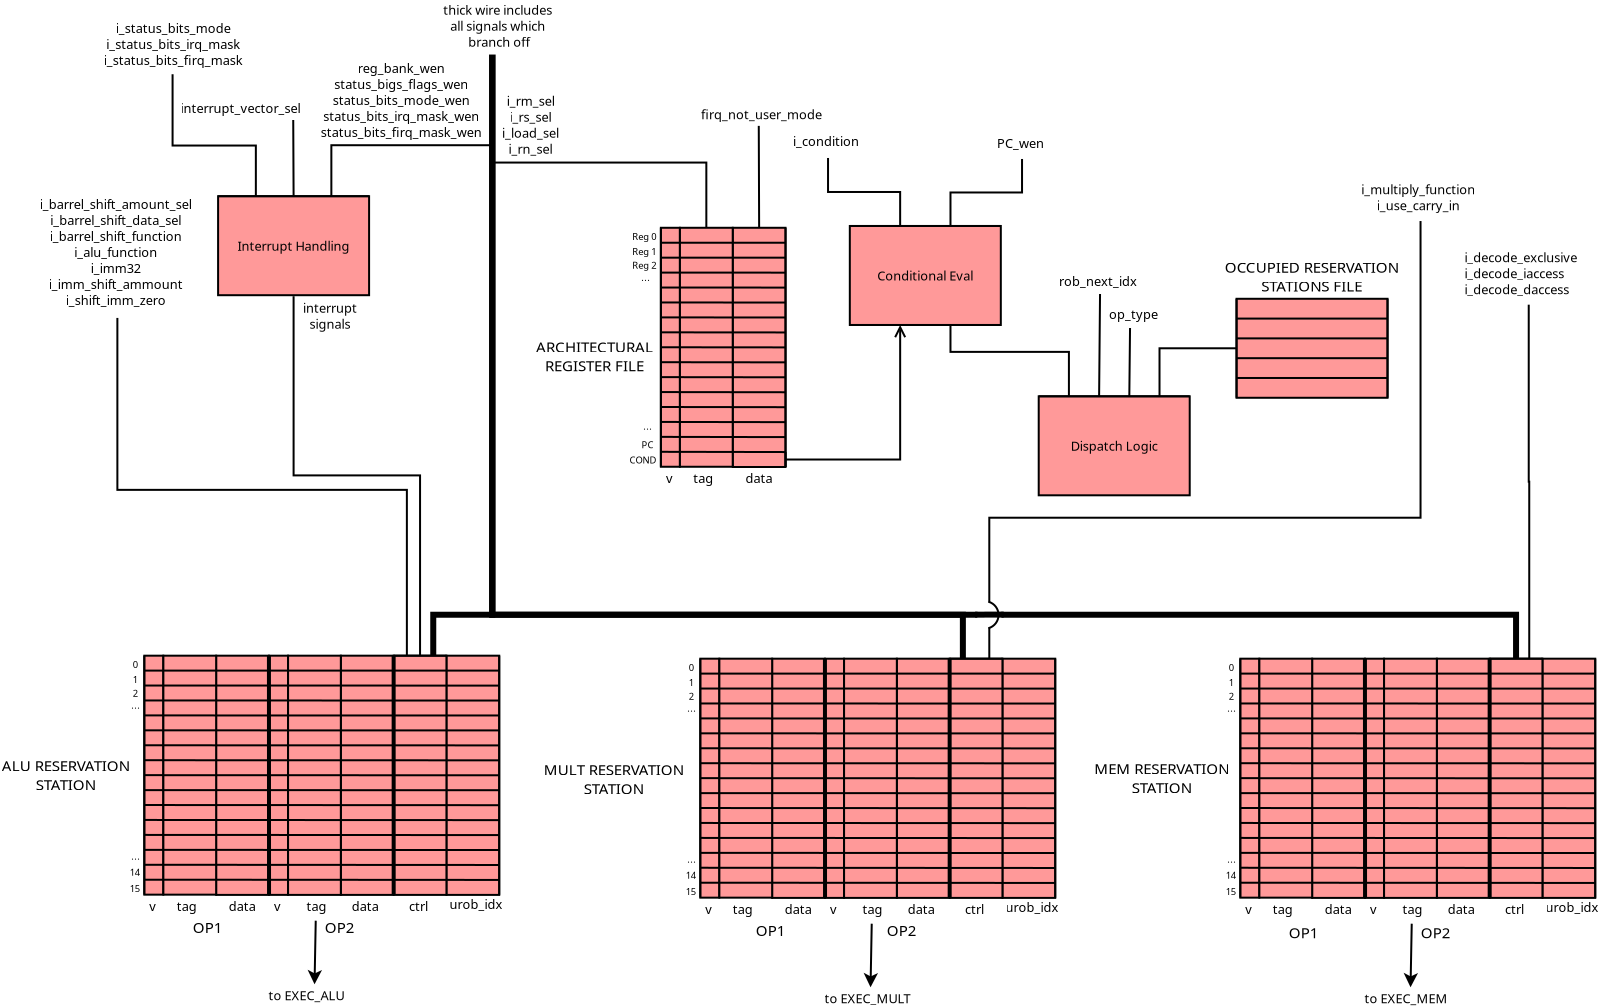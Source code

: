 <?xml version="1.0" encoding="UTF-8"?>
<dia:diagram xmlns:dia="http://www.lysator.liu.se/~alla/dia/">
  <dia:layer name="Background" visible="true" active="true">
    <dia:group>
      <dia:object type="Standard - Text" version="1" id="O0">
        <dia:attribute name="obj_pos">
          <dia:point val="14.2,26.85"/>
        </dia:attribute>
        <dia:attribute name="obj_bb">
          <dia:rectangle val="14.2,26.255;15.25,27.003"/>
        </dia:attribute>
        <dia:attribute name="text">
          <dia:composite type="text">
            <dia:attribute name="string">
              <dia:string>#tag#</dia:string>
            </dia:attribute>
            <dia:attribute name="font">
              <dia:font family="sans" style="0" name="Helvetica"/>
            </dia:attribute>
            <dia:attribute name="height">
              <dia:real val="0.8"/>
            </dia:attribute>
            <dia:attribute name="pos">
              <dia:point val="14.2,26.85"/>
            </dia:attribute>
            <dia:attribute name="color">
              <dia:color val="#000000"/>
            </dia:attribute>
            <dia:attribute name="alignment">
              <dia:enum val="0"/>
            </dia:attribute>
          </dia:composite>
        </dia:attribute>
        <dia:attribute name="valign">
          <dia:enum val="3"/>
        </dia:attribute>
      </dia:object>
      <dia:object type="Standard - Text" version="1" id="O1">
        <dia:attribute name="obj_pos">
          <dia:point val="12.832,26.85"/>
        </dia:attribute>
        <dia:attribute name="obj_bb">
          <dia:rectangle val="12.832,26.255;13.212,27.003"/>
        </dia:attribute>
        <dia:attribute name="text">
          <dia:composite type="text">
            <dia:attribute name="string">
              <dia:string>#v#</dia:string>
            </dia:attribute>
            <dia:attribute name="font">
              <dia:font family="sans" style="0" name="Helvetica"/>
            </dia:attribute>
            <dia:attribute name="height">
              <dia:real val="0.8"/>
            </dia:attribute>
            <dia:attribute name="pos">
              <dia:point val="12.832,26.85"/>
            </dia:attribute>
            <dia:attribute name="color">
              <dia:color val="#000000"/>
            </dia:attribute>
            <dia:attribute name="alignment">
              <dia:enum val="0"/>
            </dia:attribute>
          </dia:composite>
        </dia:attribute>
        <dia:attribute name="valign">
          <dia:enum val="3"/>
        </dia:attribute>
      </dia:object>
      <dia:object type="Standard - Text" version="1" id="O2">
        <dia:attribute name="obj_pos">
          <dia:point val="16.808,26.85"/>
        </dia:attribute>
        <dia:attribute name="obj_bb">
          <dia:rectangle val="16.808,26.255;18.251,27.003"/>
        </dia:attribute>
        <dia:attribute name="text">
          <dia:composite type="text">
            <dia:attribute name="string">
              <dia:string>#data#</dia:string>
            </dia:attribute>
            <dia:attribute name="font">
              <dia:font family="sans" style="0" name="Helvetica"/>
            </dia:attribute>
            <dia:attribute name="height">
              <dia:real val="0.8"/>
            </dia:attribute>
            <dia:attribute name="pos">
              <dia:point val="16.808,26.85"/>
            </dia:attribute>
            <dia:attribute name="color">
              <dia:color val="#000000"/>
            </dia:attribute>
            <dia:attribute name="alignment">
              <dia:enum val="0"/>
            </dia:attribute>
          </dia:composite>
        </dia:attribute>
        <dia:attribute name="valign">
          <dia:enum val="3"/>
        </dia:attribute>
      </dia:object>
      <dia:object type="Standard - Text" version="1" id="O3">
        <dia:attribute name="obj_pos">
          <dia:point val="19.067,26.85"/>
        </dia:attribute>
        <dia:attribute name="obj_bb">
          <dia:rectangle val="19.067,26.255;19.447,27.003"/>
        </dia:attribute>
        <dia:attribute name="text">
          <dia:composite type="text">
            <dia:attribute name="string">
              <dia:string>#v#</dia:string>
            </dia:attribute>
            <dia:attribute name="font">
              <dia:font family="sans" style="0" name="Helvetica"/>
            </dia:attribute>
            <dia:attribute name="height">
              <dia:real val="0.8"/>
            </dia:attribute>
            <dia:attribute name="pos">
              <dia:point val="19.067,26.85"/>
            </dia:attribute>
            <dia:attribute name="color">
              <dia:color val="#000000"/>
            </dia:attribute>
            <dia:attribute name="alignment">
              <dia:enum val="0"/>
            </dia:attribute>
          </dia:composite>
        </dia:attribute>
        <dia:attribute name="valign">
          <dia:enum val="3"/>
        </dia:attribute>
      </dia:object>
      <dia:object type="Standard - Text" version="1" id="O4">
        <dia:attribute name="obj_pos">
          <dia:point val="20.689,26.85"/>
        </dia:attribute>
        <dia:attribute name="obj_bb">
          <dia:rectangle val="20.689,26.255;21.739,27.003"/>
        </dia:attribute>
        <dia:attribute name="text">
          <dia:composite type="text">
            <dia:attribute name="string">
              <dia:string>#tag#</dia:string>
            </dia:attribute>
            <dia:attribute name="font">
              <dia:font family="sans" style="0" name="Helvetica"/>
            </dia:attribute>
            <dia:attribute name="height">
              <dia:real val="0.8"/>
            </dia:attribute>
            <dia:attribute name="pos">
              <dia:point val="20.689,26.85"/>
            </dia:attribute>
            <dia:attribute name="color">
              <dia:color val="#000000"/>
            </dia:attribute>
            <dia:attribute name="alignment">
              <dia:enum val="0"/>
            </dia:attribute>
          </dia:composite>
        </dia:attribute>
        <dia:attribute name="valign">
          <dia:enum val="3"/>
        </dia:attribute>
      </dia:object>
      <dia:object type="Standard - Text" version="1" id="O5">
        <dia:attribute name="obj_pos">
          <dia:point val="22.948,26.85"/>
        </dia:attribute>
        <dia:attribute name="obj_bb">
          <dia:rectangle val="22.948,26.255;24.39,27.003"/>
        </dia:attribute>
        <dia:attribute name="text">
          <dia:composite type="text">
            <dia:attribute name="string">
              <dia:string>#data#</dia:string>
            </dia:attribute>
            <dia:attribute name="font">
              <dia:font family="sans" style="0" name="Helvetica"/>
            </dia:attribute>
            <dia:attribute name="height">
              <dia:real val="0.8"/>
            </dia:attribute>
            <dia:attribute name="pos">
              <dia:point val="22.948,26.85"/>
            </dia:attribute>
            <dia:attribute name="color">
              <dia:color val="#000000"/>
            </dia:attribute>
            <dia:attribute name="alignment">
              <dia:enum val="0"/>
            </dia:attribute>
          </dia:composite>
        </dia:attribute>
        <dia:attribute name="valign">
          <dia:enum val="3"/>
        </dia:attribute>
      </dia:object>
      <dia:object type="Standard - Text" version="1" id="O6">
        <dia:attribute name="obj_pos">
          <dia:point val="25.81,26.85"/>
        </dia:attribute>
        <dia:attribute name="obj_bb">
          <dia:rectangle val="25.81,26.255;26.853,27.003"/>
        </dia:attribute>
        <dia:attribute name="text">
          <dia:composite type="text">
            <dia:attribute name="string">
              <dia:string>#ctrl#</dia:string>
            </dia:attribute>
            <dia:attribute name="font">
              <dia:font family="sans" style="0" name="Helvetica"/>
            </dia:attribute>
            <dia:attribute name="height">
              <dia:real val="0.8"/>
            </dia:attribute>
            <dia:attribute name="pos">
              <dia:point val="25.81,26.85"/>
            </dia:attribute>
            <dia:attribute name="color">
              <dia:color val="#000000"/>
            </dia:attribute>
            <dia:attribute name="alignment">
              <dia:enum val="0"/>
            </dia:attribute>
          </dia:composite>
        </dia:attribute>
        <dia:attribute name="valign">
          <dia:enum val="3"/>
        </dia:attribute>
      </dia:object>
      <dia:object type="Standard - Text" version="1" id="O7">
        <dia:attribute name="obj_pos">
          <dia:point val="27.84,26.749"/>
        </dia:attribute>
        <dia:attribute name="obj_bb">
          <dia:rectangle val="27.84,26.154;30.578,26.901"/>
        </dia:attribute>
        <dia:attribute name="text">
          <dia:composite type="text">
            <dia:attribute name="string">
              <dia:string>#urob_idx#</dia:string>
            </dia:attribute>
            <dia:attribute name="font">
              <dia:font family="sans" style="0" name="Helvetica"/>
            </dia:attribute>
            <dia:attribute name="height">
              <dia:real val="0.8"/>
            </dia:attribute>
            <dia:attribute name="pos">
              <dia:point val="27.84,26.749"/>
            </dia:attribute>
            <dia:attribute name="color">
              <dia:color val="#000000"/>
            </dia:attribute>
            <dia:attribute name="alignment">
              <dia:enum val="0"/>
            </dia:attribute>
          </dia:composite>
        </dia:attribute>
        <dia:attribute name="valign">
          <dia:enum val="3"/>
        </dia:attribute>
      </dia:object>
      <dia:object type="Standard - Text" version="1" id="O8">
        <dia:attribute name="obj_pos">
          <dia:point val="28.419,26.818"/>
        </dia:attribute>
        <dia:attribute name="obj_bb">
          <dia:rectangle val="28.419,26.223;28.419,26.971"/>
        </dia:attribute>
        <dia:attribute name="text">
          <dia:composite type="text">
            <dia:attribute name="string">
              <dia:string>##</dia:string>
            </dia:attribute>
            <dia:attribute name="font">
              <dia:font family="sans" style="0" name="Helvetica"/>
            </dia:attribute>
            <dia:attribute name="height">
              <dia:real val="0.8"/>
            </dia:attribute>
            <dia:attribute name="pos">
              <dia:point val="28.419,26.818"/>
            </dia:attribute>
            <dia:attribute name="color">
              <dia:color val="#000000"/>
            </dia:attribute>
            <dia:attribute name="alignment">
              <dia:enum val="0"/>
            </dia:attribute>
          </dia:composite>
        </dia:attribute>
        <dia:attribute name="valign">
          <dia:enum val="3"/>
        </dia:attribute>
      </dia:object>
      <dia:object type="Standard - Text" version="1" id="O9">
        <dia:attribute name="obj_pos">
          <dia:point val="8.761,16.331"/>
        </dia:attribute>
        <dia:attribute name="obj_bb">
          <dia:rectangle val="8.761,15.736;8.761,16.484"/>
        </dia:attribute>
        <dia:attribute name="text">
          <dia:composite type="text">
            <dia:attribute name="string">
              <dia:string>##</dia:string>
            </dia:attribute>
            <dia:attribute name="font">
              <dia:font family="sans" style="0" name="Helvetica"/>
            </dia:attribute>
            <dia:attribute name="height">
              <dia:real val="0.8"/>
            </dia:attribute>
            <dia:attribute name="pos">
              <dia:point val="8.761,16.331"/>
            </dia:attribute>
            <dia:attribute name="color">
              <dia:color val="#000000"/>
            </dia:attribute>
            <dia:attribute name="alignment">
              <dia:enum val="0"/>
            </dia:attribute>
          </dia:composite>
        </dia:attribute>
        <dia:attribute name="valign">
          <dia:enum val="3"/>
        </dia:attribute>
      </dia:object>
      <dia:object type="Standard - Box" version="0" id="O10">
        <dia:attribute name="obj_pos">
          <dia:point val="18.817,14.085"/>
        </dia:attribute>
        <dia:attribute name="obj_bb">
          <dia:rectangle val="18.767,14.036;19.817,26.095"/>
        </dia:attribute>
        <dia:attribute name="elem_corner">
          <dia:point val="18.817,14.085"/>
        </dia:attribute>
        <dia:attribute name="elem_width">
          <dia:real val="0.949"/>
        </dia:attribute>
        <dia:attribute name="elem_height">
          <dia:real val="11.96"/>
        </dia:attribute>
        <dia:attribute name="border_width">
          <dia:real val="0.1"/>
        </dia:attribute>
        <dia:attribute name="inner_color">
          <dia:color val="#ff9999"/>
        </dia:attribute>
        <dia:attribute name="show_background">
          <dia:boolean val="true"/>
        </dia:attribute>
      </dia:object>
      <dia:object type="Standard - Box" version="0" id="O11">
        <dia:attribute name="obj_pos">
          <dia:point val="12.58,14.085"/>
        </dia:attribute>
        <dia:attribute name="obj_bb">
          <dia:rectangle val="12.53,14.034;13.579,26.083"/>
        </dia:attribute>
        <dia:attribute name="elem_corner">
          <dia:point val="12.58,14.085"/>
        </dia:attribute>
        <dia:attribute name="elem_width">
          <dia:real val="0.949"/>
        </dia:attribute>
        <dia:attribute name="elem_height">
          <dia:real val="11.949"/>
        </dia:attribute>
        <dia:attribute name="border_width">
          <dia:real val="0.1"/>
        </dia:attribute>
        <dia:attribute name="inner_color">
          <dia:color val="#ff9999"/>
        </dia:attribute>
        <dia:attribute name="show_background">
          <dia:boolean val="true"/>
        </dia:attribute>
      </dia:object>
      <dia:object type="Standard - Box" version="0" id="O12">
        <dia:attribute name="obj_pos">
          <dia:point val="27.689,14.085"/>
        </dia:attribute>
        <dia:attribute name="obj_bb">
          <dia:rectangle val="27.64,14.034;30.377,26.095"/>
        </dia:attribute>
        <dia:attribute name="elem_corner">
          <dia:point val="27.689,14.085"/>
        </dia:attribute>
        <dia:attribute name="elem_width">
          <dia:real val="2.638"/>
        </dia:attribute>
        <dia:attribute name="elem_height">
          <dia:real val="11.961"/>
        </dia:attribute>
        <dia:attribute name="border_width">
          <dia:real val="0.1"/>
        </dia:attribute>
        <dia:attribute name="inner_color">
          <dia:color val="#ff9999"/>
        </dia:attribute>
        <dia:attribute name="show_background">
          <dia:boolean val="true"/>
        </dia:attribute>
      </dia:object>
      <dia:object type="Standard - Box" version="0" id="O13">
        <dia:attribute name="obj_pos">
          <dia:point val="25.049,14.085"/>
        </dia:attribute>
        <dia:attribute name="obj_bb">
          <dia:rectangle val="24.999,14.034;27.737,26.095"/>
        </dia:attribute>
        <dia:attribute name="elem_corner">
          <dia:point val="25.049,14.085"/>
        </dia:attribute>
        <dia:attribute name="elem_width">
          <dia:real val="2.638"/>
        </dia:attribute>
        <dia:attribute name="elem_height">
          <dia:real val="11.961"/>
        </dia:attribute>
        <dia:attribute name="border_width">
          <dia:real val="0.1"/>
        </dia:attribute>
        <dia:attribute name="inner_color">
          <dia:color val="#ff9999"/>
        </dia:attribute>
        <dia:attribute name="show_background">
          <dia:boolean val="true"/>
        </dia:attribute>
      </dia:object>
      <dia:object type="Standard - Box" version="0" id="O14">
        <dia:attribute name="obj_pos">
          <dia:point val="16.174,14.085"/>
        </dia:attribute>
        <dia:attribute name="obj_bb">
          <dia:rectangle val="16.124,14.034;18.862,26.095"/>
        </dia:attribute>
        <dia:attribute name="elem_corner">
          <dia:point val="16.174,14.085"/>
        </dia:attribute>
        <dia:attribute name="elem_width">
          <dia:real val="2.638"/>
        </dia:attribute>
        <dia:attribute name="elem_height">
          <dia:real val="11.961"/>
        </dia:attribute>
        <dia:attribute name="border_width">
          <dia:real val="0.1"/>
        </dia:attribute>
        <dia:attribute name="inner_color">
          <dia:color val="#ff9999"/>
        </dia:attribute>
        <dia:attribute name="show_background">
          <dia:boolean val="true"/>
        </dia:attribute>
      </dia:object>
      <dia:object type="Standard - Box" version="0" id="O15">
        <dia:attribute name="obj_pos">
          <dia:point val="13.534,14.085"/>
        </dia:attribute>
        <dia:attribute name="obj_bb">
          <dia:rectangle val="13.484,14.034;16.222,26.083"/>
        </dia:attribute>
        <dia:attribute name="elem_corner">
          <dia:point val="13.534,14.085"/>
        </dia:attribute>
        <dia:attribute name="elem_width">
          <dia:real val="2.638"/>
        </dia:attribute>
        <dia:attribute name="elem_height">
          <dia:real val="11.949"/>
        </dia:attribute>
        <dia:attribute name="border_width">
          <dia:real val="0.1"/>
        </dia:attribute>
        <dia:attribute name="inner_color">
          <dia:color val="#ff9999"/>
        </dia:attribute>
        <dia:attribute name="show_background">
          <dia:boolean val="true"/>
        </dia:attribute>
      </dia:object>
      <dia:object type="Standard - Box" version="0" id="O16">
        <dia:attribute name="obj_pos">
          <dia:point val="22.409,14.085"/>
        </dia:attribute>
        <dia:attribute name="obj_bb">
          <dia:rectangle val="22.359,14.034;25.097,26.095"/>
        </dia:attribute>
        <dia:attribute name="elem_corner">
          <dia:point val="22.409,14.085"/>
        </dia:attribute>
        <dia:attribute name="elem_width">
          <dia:real val="2.638"/>
        </dia:attribute>
        <dia:attribute name="elem_height">
          <dia:real val="11.961"/>
        </dia:attribute>
        <dia:attribute name="border_width">
          <dia:real val="0.1"/>
        </dia:attribute>
        <dia:attribute name="inner_color">
          <dia:color val="#ff9999"/>
        </dia:attribute>
        <dia:attribute name="show_background">
          <dia:boolean val="true"/>
        </dia:attribute>
      </dia:object>
      <dia:object type="Standard - Box" version="0" id="O17">
        <dia:attribute name="obj_pos">
          <dia:point val="19.769,14.085"/>
        </dia:attribute>
        <dia:attribute name="obj_bb">
          <dia:rectangle val="19.719,14.034;22.457,26.095"/>
        </dia:attribute>
        <dia:attribute name="elem_corner">
          <dia:point val="19.769,14.085"/>
        </dia:attribute>
        <dia:attribute name="elem_width">
          <dia:real val="2.638"/>
        </dia:attribute>
        <dia:attribute name="elem_height">
          <dia:real val="11.961"/>
        </dia:attribute>
        <dia:attribute name="border_width">
          <dia:real val="0.1"/>
        </dia:attribute>
        <dia:attribute name="inner_color">
          <dia:color val="#ff9999"/>
        </dia:attribute>
        <dia:attribute name="show_background">
          <dia:boolean val="true"/>
        </dia:attribute>
      </dia:object>
      <dia:object type="Standard - Line" version="0" id="O18">
        <dia:attribute name="obj_pos">
          <dia:point val="18.817,26.045"/>
        </dia:attribute>
        <dia:attribute name="obj_bb">
          <dia:rectangle val="18.712,13.985;18.918,26.145"/>
        </dia:attribute>
        <dia:attribute name="conn_endpoints">
          <dia:point val="18.817,26.045"/>
          <dia:point val="18.812,14.085"/>
        </dia:attribute>
        <dia:attribute name="numcp">
          <dia:int val="1"/>
        </dia:attribute>
        <dia:attribute name="line_width">
          <dia:real val="0.2"/>
        </dia:attribute>
        <dia:connections>
          <dia:connection handle="0" to="O10" connection="5"/>
          <dia:connection handle="1" to="O14" connection="2"/>
        </dia:connections>
      </dia:object>
      <dia:object type="Standard - Line" version="0" id="O19">
        <dia:attribute name="obj_pos">
          <dia:point val="25.049,26.045"/>
        </dia:attribute>
        <dia:attribute name="obj_bb">
          <dia:rectangle val="24.947,13.985;25.149,26.145"/>
        </dia:attribute>
        <dia:attribute name="conn_endpoints">
          <dia:point val="25.049,26.045"/>
          <dia:point val="25.047,14.085"/>
        </dia:attribute>
        <dia:attribute name="numcp">
          <dia:int val="1"/>
        </dia:attribute>
        <dia:attribute name="line_width">
          <dia:real val="0.2"/>
        </dia:attribute>
        <dia:connections>
          <dia:connection handle="0" to="O13" connection="5"/>
          <dia:connection handle="1" to="O16" connection="2"/>
        </dia:connections>
      </dia:object>
      <dia:object type="Standard - Line" version="0" id="O20">
        <dia:attribute name="obj_pos">
          <dia:point val="12.58,14.085"/>
        </dia:attribute>
        <dia:attribute name="obj_bb">
          <dia:rectangle val="12.53,14.034;12.63,26.083"/>
        </dia:attribute>
        <dia:attribute name="conn_endpoints">
          <dia:point val="12.58,14.085"/>
          <dia:point val="12.58,26.033"/>
        </dia:attribute>
        <dia:attribute name="numcp">
          <dia:int val="15"/>
        </dia:attribute>
        <dia:connections>
          <dia:connection handle="0" to="O11" connection="0"/>
          <dia:connection handle="1" to="O11" connection="5"/>
        </dia:connections>
      </dia:object>
      <dia:object type="Standard - Line" version="0" id="O21">
        <dia:attribute name="obj_pos">
          <dia:point val="30.327,14.085"/>
        </dia:attribute>
        <dia:attribute name="obj_bb">
          <dia:rectangle val="30.277,14.034;30.377,26.095"/>
        </dia:attribute>
        <dia:attribute name="conn_endpoints">
          <dia:point val="30.327,14.085"/>
          <dia:point val="30.327,26.045"/>
        </dia:attribute>
        <dia:attribute name="numcp">
          <dia:int val="15"/>
        </dia:attribute>
        <dia:connections>
          <dia:connection handle="0" to="O12" connection="2"/>
          <dia:connection handle="1" to="O12" connection="7"/>
        </dia:connections>
      </dia:object>
      <dia:object type="Standard - Line" version="0" id="O22">
        <dia:attribute name="obj_pos">
          <dia:point val="12.58,14.831"/>
        </dia:attribute>
        <dia:attribute name="obj_bb">
          <dia:rectangle val="12.53,14.781;30.377,14.882"/>
        </dia:attribute>
        <dia:attribute name="conn_endpoints">
          <dia:point val="12.58,14.831"/>
          <dia:point val="30.327,14.832"/>
        </dia:attribute>
        <dia:attribute name="numcp">
          <dia:int val="1"/>
        </dia:attribute>
        <dia:connections>
          <dia:connection handle="0" to="O20" connection="0"/>
          <dia:connection handle="1" to="O21" connection="0"/>
        </dia:connections>
      </dia:object>
      <dia:object type="Standard - Line" version="0" id="O23">
        <dia:attribute name="obj_pos">
          <dia:point val="12.58,15.578"/>
        </dia:attribute>
        <dia:attribute name="obj_bb">
          <dia:rectangle val="12.53,15.528;30.377,15.63"/>
        </dia:attribute>
        <dia:attribute name="conn_endpoints">
          <dia:point val="12.58,15.578"/>
          <dia:point val="30.327,15.58"/>
        </dia:attribute>
        <dia:attribute name="numcp">
          <dia:int val="1"/>
        </dia:attribute>
        <dia:connections>
          <dia:connection handle="0" to="O20" connection="1"/>
          <dia:connection handle="1" to="O21" connection="1"/>
        </dia:connections>
      </dia:object>
      <dia:object type="Standard - Line" version="0" id="O24">
        <dia:attribute name="obj_pos">
          <dia:point val="12.58,16.325"/>
        </dia:attribute>
        <dia:attribute name="obj_bb">
          <dia:rectangle val="12.53,16.275;30.377,16.377"/>
        </dia:attribute>
        <dia:attribute name="conn_endpoints">
          <dia:point val="12.58,16.325"/>
          <dia:point val="30.327,16.327"/>
        </dia:attribute>
        <dia:attribute name="numcp">
          <dia:int val="1"/>
        </dia:attribute>
        <dia:connections>
          <dia:connection handle="0" to="O20" connection="2"/>
          <dia:connection handle="1" to="O21" connection="2"/>
        </dia:connections>
      </dia:object>
      <dia:object type="Standard - Line" version="0" id="O25">
        <dia:attribute name="obj_pos">
          <dia:point val="12.58,17.072"/>
        </dia:attribute>
        <dia:attribute name="obj_bb">
          <dia:rectangle val="12.53,17.022;30.377,17.125"/>
        </dia:attribute>
        <dia:attribute name="conn_endpoints">
          <dia:point val="12.58,17.072"/>
          <dia:point val="30.327,17.075"/>
        </dia:attribute>
        <dia:attribute name="numcp">
          <dia:int val="1"/>
        </dia:attribute>
        <dia:connections>
          <dia:connection handle="0" to="O20" connection="3"/>
          <dia:connection handle="1" to="O21" connection="3"/>
        </dia:connections>
      </dia:object>
      <dia:object type="Standard - Line" version="0" id="O26">
        <dia:attribute name="obj_pos">
          <dia:point val="12.58,17.818"/>
        </dia:attribute>
        <dia:attribute name="obj_bb">
          <dia:rectangle val="12.53,17.768;30.377,17.872"/>
        </dia:attribute>
        <dia:attribute name="conn_endpoints">
          <dia:point val="12.58,17.818"/>
          <dia:point val="30.327,17.822"/>
        </dia:attribute>
        <dia:attribute name="numcp">
          <dia:int val="1"/>
        </dia:attribute>
        <dia:connections>
          <dia:connection handle="0" to="O20" connection="4"/>
          <dia:connection handle="1" to="O21" connection="4"/>
        </dia:connections>
      </dia:object>
      <dia:object type="Standard - Line" version="0" id="O27">
        <dia:attribute name="obj_pos">
          <dia:point val="12.58,18.565"/>
        </dia:attribute>
        <dia:attribute name="obj_bb">
          <dia:rectangle val="12.53,18.515;30.377,18.62"/>
        </dia:attribute>
        <dia:attribute name="conn_endpoints">
          <dia:point val="12.58,18.565"/>
          <dia:point val="30.327,18.57"/>
        </dia:attribute>
        <dia:attribute name="numcp">
          <dia:int val="1"/>
        </dia:attribute>
        <dia:connections>
          <dia:connection handle="0" to="O20" connection="5"/>
          <dia:connection handle="1" to="O21" connection="5"/>
        </dia:connections>
      </dia:object>
      <dia:object type="Standard - Line" version="0" id="O28">
        <dia:attribute name="obj_pos">
          <dia:point val="12.58,19.312"/>
        </dia:attribute>
        <dia:attribute name="obj_bb">
          <dia:rectangle val="12.53,19.262;30.377,19.367"/>
        </dia:attribute>
        <dia:attribute name="conn_endpoints">
          <dia:point val="12.58,19.312"/>
          <dia:point val="30.327,19.317"/>
        </dia:attribute>
        <dia:attribute name="numcp">
          <dia:int val="1"/>
        </dia:attribute>
        <dia:connections>
          <dia:connection handle="0" to="O20" connection="6"/>
          <dia:connection handle="1" to="O21" connection="6"/>
        </dia:connections>
      </dia:object>
      <dia:object type="Standard - Line" version="0" id="O29">
        <dia:attribute name="obj_pos">
          <dia:point val="12.58,20.059"/>
        </dia:attribute>
        <dia:attribute name="obj_bb">
          <dia:rectangle val="12.53,20.009;30.377,20.115"/>
        </dia:attribute>
        <dia:attribute name="conn_endpoints">
          <dia:point val="12.58,20.059"/>
          <dia:point val="30.327,20.065"/>
        </dia:attribute>
        <dia:attribute name="numcp">
          <dia:int val="1"/>
        </dia:attribute>
        <dia:connections>
          <dia:connection handle="0" to="O11" connection="3"/>
          <dia:connection handle="1" to="O12" connection="4"/>
        </dia:connections>
      </dia:object>
      <dia:object type="Standard - Line" version="0" id="O30">
        <dia:attribute name="obj_pos">
          <dia:point val="12.58,20.806"/>
        </dia:attribute>
        <dia:attribute name="obj_bb">
          <dia:rectangle val="12.53,20.756;30.377,20.862"/>
        </dia:attribute>
        <dia:attribute name="conn_endpoints">
          <dia:point val="12.58,20.806"/>
          <dia:point val="30.327,20.812"/>
        </dia:attribute>
        <dia:attribute name="numcp">
          <dia:int val="1"/>
        </dia:attribute>
        <dia:connections>
          <dia:connection handle="0" to="O20" connection="8"/>
          <dia:connection handle="1" to="O21" connection="8"/>
        </dia:connections>
      </dia:object>
      <dia:object type="Standard - Line" version="0" id="O31">
        <dia:attribute name="obj_pos">
          <dia:point val="12.58,21.552"/>
        </dia:attribute>
        <dia:attribute name="obj_bb">
          <dia:rectangle val="12.53,21.502;30.377,21.61"/>
        </dia:attribute>
        <dia:attribute name="conn_endpoints">
          <dia:point val="12.58,21.552"/>
          <dia:point val="30.327,21.56"/>
        </dia:attribute>
        <dia:attribute name="numcp">
          <dia:int val="1"/>
        </dia:attribute>
        <dia:connections>
          <dia:connection handle="0" to="O20" connection="9"/>
          <dia:connection handle="1" to="O21" connection="9"/>
        </dia:connections>
      </dia:object>
      <dia:object type="Standard - Line" version="0" id="O32">
        <dia:attribute name="obj_pos">
          <dia:point val="12.58,22.299"/>
        </dia:attribute>
        <dia:attribute name="obj_bb">
          <dia:rectangle val="12.53,22.249;30.377,22.357"/>
        </dia:attribute>
        <dia:attribute name="conn_endpoints">
          <dia:point val="12.58,22.299"/>
          <dia:point val="30.327,22.307"/>
        </dia:attribute>
        <dia:attribute name="numcp">
          <dia:int val="1"/>
        </dia:attribute>
        <dia:connections>
          <dia:connection handle="0" to="O20" connection="10"/>
          <dia:connection handle="1" to="O21" connection="10"/>
        </dia:connections>
      </dia:object>
      <dia:object type="Standard - Line" version="0" id="O33">
        <dia:attribute name="obj_pos">
          <dia:point val="12.58,23.046"/>
        </dia:attribute>
        <dia:attribute name="obj_bb">
          <dia:rectangle val="12.53,22.996;30.377,23.105"/>
        </dia:attribute>
        <dia:attribute name="conn_endpoints">
          <dia:point val="12.58,23.046"/>
          <dia:point val="30.327,23.055"/>
        </dia:attribute>
        <dia:attribute name="numcp">
          <dia:int val="1"/>
        </dia:attribute>
        <dia:connections>
          <dia:connection handle="0" to="O20" connection="11"/>
          <dia:connection handle="1" to="O21" connection="11"/>
        </dia:connections>
      </dia:object>
      <dia:object type="Standard - Line" version="0" id="O34">
        <dia:attribute name="obj_pos">
          <dia:point val="12.58,23.793"/>
        </dia:attribute>
        <dia:attribute name="obj_bb">
          <dia:rectangle val="12.53,23.743;30.377,23.852"/>
        </dia:attribute>
        <dia:attribute name="conn_endpoints">
          <dia:point val="12.58,23.793"/>
          <dia:point val="30.327,23.802"/>
        </dia:attribute>
        <dia:attribute name="numcp">
          <dia:int val="1"/>
        </dia:attribute>
        <dia:connections>
          <dia:connection handle="0" to="O20" connection="12"/>
          <dia:connection handle="1" to="O21" connection="12"/>
        </dia:connections>
      </dia:object>
      <dia:object type="Standard - Line" version="0" id="O35">
        <dia:attribute name="obj_pos">
          <dia:point val="12.58,24.54"/>
        </dia:attribute>
        <dia:attribute name="obj_bb">
          <dia:rectangle val="12.53,24.489;30.377,24.6"/>
        </dia:attribute>
        <dia:attribute name="conn_endpoints">
          <dia:point val="12.58,24.54"/>
          <dia:point val="30.327,24.55"/>
        </dia:attribute>
        <dia:attribute name="numcp">
          <dia:int val="1"/>
        </dia:attribute>
        <dia:connections>
          <dia:connection handle="0" to="O20" connection="13"/>
          <dia:connection handle="1" to="O21" connection="13"/>
        </dia:connections>
      </dia:object>
      <dia:object type="Standard - Line" version="0" id="O36">
        <dia:attribute name="obj_pos">
          <dia:point val="12.58,25.286"/>
        </dia:attribute>
        <dia:attribute name="obj_bb">
          <dia:rectangle val="12.53,25.236;30.377,25.348"/>
        </dia:attribute>
        <dia:attribute name="conn_endpoints">
          <dia:point val="12.58,25.286"/>
          <dia:point val="30.327,25.297"/>
        </dia:attribute>
        <dia:attribute name="numcp">
          <dia:int val="1"/>
        </dia:attribute>
        <dia:connections>
          <dia:connection handle="0" to="O20" connection="14"/>
          <dia:connection handle="1" to="O21" connection="14"/>
        </dia:connections>
      </dia:object>
      <dia:object type="Standard - Text" version="1" id="O37">
        <dia:attribute name="obj_pos">
          <dia:point val="11.999,14.699"/>
        </dia:attribute>
        <dia:attribute name="obj_bb">
          <dia:rectangle val="11.999,14.261;12.299,14.811"/>
        </dia:attribute>
        <dia:attribute name="text">
          <dia:composite type="text">
            <dia:attribute name="string">
              <dia:string>#0#</dia:string>
            </dia:attribute>
            <dia:attribute name="font">
              <dia:font family="sans" style="0" name="Helvetica"/>
            </dia:attribute>
            <dia:attribute name="height">
              <dia:real val="0.588"/>
            </dia:attribute>
            <dia:attribute name="pos">
              <dia:point val="11.999,14.699"/>
            </dia:attribute>
            <dia:attribute name="color">
              <dia:color val="#000000"/>
            </dia:attribute>
            <dia:attribute name="alignment">
              <dia:enum val="0"/>
            </dia:attribute>
          </dia:composite>
        </dia:attribute>
        <dia:attribute name="valign">
          <dia:enum val="3"/>
        </dia:attribute>
      </dia:object>
      <dia:object type="Standard - Text" version="1" id="O38">
        <dia:attribute name="obj_pos">
          <dia:point val="11.999,15.446"/>
        </dia:attribute>
        <dia:attribute name="obj_bb">
          <dia:rectangle val="11.999,15.008;12.299,15.558"/>
        </dia:attribute>
        <dia:attribute name="text">
          <dia:composite type="text">
            <dia:attribute name="string">
              <dia:string>#1#</dia:string>
            </dia:attribute>
            <dia:attribute name="font">
              <dia:font family="sans" style="0" name="Helvetica"/>
            </dia:attribute>
            <dia:attribute name="height">
              <dia:real val="0.588"/>
            </dia:attribute>
            <dia:attribute name="pos">
              <dia:point val="11.999,15.446"/>
            </dia:attribute>
            <dia:attribute name="color">
              <dia:color val="#000000"/>
            </dia:attribute>
            <dia:attribute name="alignment">
              <dia:enum val="0"/>
            </dia:attribute>
          </dia:composite>
        </dia:attribute>
        <dia:attribute name="valign">
          <dia:enum val="3"/>
        </dia:attribute>
      </dia:object>
      <dia:object type="Standard - Text" version="1" id="O39">
        <dia:attribute name="obj_pos">
          <dia:point val="11.999,16.137"/>
        </dia:attribute>
        <dia:attribute name="obj_bb">
          <dia:rectangle val="11.999,15.7;12.299,16.25"/>
        </dia:attribute>
        <dia:attribute name="text">
          <dia:composite type="text">
            <dia:attribute name="string">
              <dia:string>#2#</dia:string>
            </dia:attribute>
            <dia:attribute name="font">
              <dia:font family="sans" style="0" name="Helvetica"/>
            </dia:attribute>
            <dia:attribute name="height">
              <dia:real val="0.588"/>
            </dia:attribute>
            <dia:attribute name="pos">
              <dia:point val="11.999,16.137"/>
            </dia:attribute>
            <dia:attribute name="color">
              <dia:color val="#000000"/>
            </dia:attribute>
            <dia:attribute name="alignment">
              <dia:enum val="0"/>
            </dia:attribute>
          </dia:composite>
        </dia:attribute>
        <dia:attribute name="valign">
          <dia:enum val="3"/>
        </dia:attribute>
      </dia:object>
      <dia:object type="Standard - Text" version="1" id="O40">
        <dia:attribute name="obj_pos">
          <dia:point val="11.849,25.092"/>
        </dia:attribute>
        <dia:attribute name="obj_bb">
          <dia:rectangle val="11.849,24.655;12.449,25.205"/>
        </dia:attribute>
        <dia:attribute name="text">
          <dia:composite type="text">
            <dia:attribute name="string">
              <dia:string>#14#</dia:string>
            </dia:attribute>
            <dia:attribute name="font">
              <dia:font family="sans" style="0" name="Helvetica"/>
            </dia:attribute>
            <dia:attribute name="height">
              <dia:real val="0.588"/>
            </dia:attribute>
            <dia:attribute name="pos">
              <dia:point val="11.849,25.092"/>
            </dia:attribute>
            <dia:attribute name="color">
              <dia:color val="#000000"/>
            </dia:attribute>
            <dia:attribute name="alignment">
              <dia:enum val="0"/>
            </dia:attribute>
          </dia:composite>
        </dia:attribute>
        <dia:attribute name="valign">
          <dia:enum val="3"/>
        </dia:attribute>
      </dia:object>
      <dia:object type="Standard - Text" version="1" id="O41">
        <dia:attribute name="obj_pos">
          <dia:point val="11.849,25.905"/>
        </dia:attribute>
        <dia:attribute name="obj_bb">
          <dia:rectangle val="11.849,25.468;12.449,26.018"/>
        </dia:attribute>
        <dia:attribute name="text">
          <dia:composite type="text">
            <dia:attribute name="string">
              <dia:string>#15#</dia:string>
            </dia:attribute>
            <dia:attribute name="font">
              <dia:font family="sans" style="0" name="Helvetica"/>
            </dia:attribute>
            <dia:attribute name="height">
              <dia:real val="0.588"/>
            </dia:attribute>
            <dia:attribute name="pos">
              <dia:point val="11.849,25.905"/>
            </dia:attribute>
            <dia:attribute name="color">
              <dia:color val="#000000"/>
            </dia:attribute>
            <dia:attribute name="alignment">
              <dia:enum val="0"/>
            </dia:attribute>
          </dia:composite>
        </dia:attribute>
        <dia:attribute name="valign">
          <dia:enum val="3"/>
        </dia:attribute>
      </dia:object>
      <dia:object type="Standard - Text" version="1" id="O42">
        <dia:attribute name="obj_pos">
          <dia:point val="11.924,24.284"/>
        </dia:attribute>
        <dia:attribute name="obj_bb">
          <dia:rectangle val="11.924,23.846;12.374,24.396"/>
        </dia:attribute>
        <dia:attribute name="text">
          <dia:composite type="text">
            <dia:attribute name="string">
              <dia:string>#...#</dia:string>
            </dia:attribute>
            <dia:attribute name="font">
              <dia:font family="sans" style="0" name="Helvetica"/>
            </dia:attribute>
            <dia:attribute name="height">
              <dia:real val="0.588"/>
            </dia:attribute>
            <dia:attribute name="pos">
              <dia:point val="11.924,24.284"/>
            </dia:attribute>
            <dia:attribute name="color">
              <dia:color val="#000000"/>
            </dia:attribute>
            <dia:attribute name="alignment">
              <dia:enum val="0"/>
            </dia:attribute>
          </dia:composite>
        </dia:attribute>
        <dia:attribute name="valign">
          <dia:enum val="3"/>
        </dia:attribute>
      </dia:object>
      <dia:object type="Standard - Text" version="1" id="O43">
        <dia:attribute name="obj_pos">
          <dia:point val="11.924,16.743"/>
        </dia:attribute>
        <dia:attribute name="obj_bb">
          <dia:rectangle val="11.924,16.305;12.374,16.855"/>
        </dia:attribute>
        <dia:attribute name="text">
          <dia:composite type="text">
            <dia:attribute name="string">
              <dia:string>#...#</dia:string>
            </dia:attribute>
            <dia:attribute name="font">
              <dia:font family="sans" style="0" name="Helvetica"/>
            </dia:attribute>
            <dia:attribute name="height">
              <dia:real val="0.588"/>
            </dia:attribute>
            <dia:attribute name="pos">
              <dia:point val="11.924,16.743"/>
            </dia:attribute>
            <dia:attribute name="color">
              <dia:color val="#000000"/>
            </dia:attribute>
            <dia:attribute name="alignment">
              <dia:enum val="0"/>
            </dia:attribute>
          </dia:composite>
        </dia:attribute>
        <dia:attribute name="valign">
          <dia:enum val="3"/>
        </dia:attribute>
      </dia:object>
      <dia:object type="Standard - Line" version="0" id="O44">
        <dia:attribute name="obj_pos">
          <dia:point val="21.152,27.336"/>
        </dia:attribute>
        <dia:attribute name="obj_bb">
          <dia:rectangle val="20.742,27.285;21.465,30.628"/>
        </dia:attribute>
        <dia:attribute name="conn_endpoints">
          <dia:point val="21.152,27.336"/>
          <dia:point val="21.092,30.516"/>
        </dia:attribute>
        <dia:attribute name="numcp">
          <dia:int val="1"/>
        </dia:attribute>
        <dia:attribute name="end_arrow">
          <dia:enum val="22"/>
        </dia:attribute>
        <dia:attribute name="end_arrow_length">
          <dia:real val="0.5"/>
        </dia:attribute>
        <dia:attribute name="end_arrow_width">
          <dia:real val="0.5"/>
        </dia:attribute>
      </dia:object>
      <dia:object type="Standard - Text" version="1" id="O45">
        <dia:attribute name="obj_pos">
          <dia:point val="18.792,31.315"/>
        </dia:attribute>
        <dia:attribute name="obj_bb">
          <dia:rectangle val="18.792,30.72;22.882,31.468"/>
        </dia:attribute>
        <dia:attribute name="text">
          <dia:composite type="text">
            <dia:attribute name="string">
              <dia:string>#to EXEC_ALU#</dia:string>
            </dia:attribute>
            <dia:attribute name="font">
              <dia:font family="sans" style="0" name="Helvetica"/>
            </dia:attribute>
            <dia:attribute name="height">
              <dia:real val="0.8"/>
            </dia:attribute>
            <dia:attribute name="pos">
              <dia:point val="18.792,31.315"/>
            </dia:attribute>
            <dia:attribute name="color">
              <dia:color val="#000000"/>
            </dia:attribute>
            <dia:attribute name="alignment">
              <dia:enum val="0"/>
            </dia:attribute>
          </dia:composite>
        </dia:attribute>
        <dia:attribute name="valign">
          <dia:enum val="3"/>
        </dia:attribute>
      </dia:object>
      <dia:object type="Standard - Text" version="1" id="O46">
        <dia:attribute name="obj_pos">
          <dia:point val="8.654,19.867"/>
        </dia:attribute>
        <dia:attribute name="obj_bb">
          <dia:rectangle val="5.213,19.167;12.096,20.988"/>
        </dia:attribute>
        <dia:attribute name="text">
          <dia:composite type="text">
            <dia:attribute name="string">
              <dia:string>#ALU RESERVATION
STATION#</dia:string>
            </dia:attribute>
            <dia:attribute name="font">
              <dia:font family="sans" style="0" name="Helvetica"/>
            </dia:attribute>
            <dia:attribute name="height">
              <dia:real val="0.941"/>
            </dia:attribute>
            <dia:attribute name="pos">
              <dia:point val="8.654,19.867"/>
            </dia:attribute>
            <dia:attribute name="color">
              <dia:color val="#000000"/>
            </dia:attribute>
            <dia:attribute name="alignment">
              <dia:enum val="1"/>
            </dia:attribute>
          </dia:composite>
        </dia:attribute>
        <dia:attribute name="valign">
          <dia:enum val="3"/>
        </dia:attribute>
      </dia:object>
      <dia:object type="Standard - Text" version="1" id="O47">
        <dia:attribute name="obj_pos">
          <dia:point val="15.002,27.948"/>
        </dia:attribute>
        <dia:attribute name="obj_bb">
          <dia:rectangle val="15.002,27.248;16.529,28.128"/>
        </dia:attribute>
        <dia:attribute name="text">
          <dia:composite type="text">
            <dia:attribute name="string">
              <dia:string>#OP1#</dia:string>
            </dia:attribute>
            <dia:attribute name="font">
              <dia:font family="sans" style="0" name="Helvetica"/>
            </dia:attribute>
            <dia:attribute name="height">
              <dia:real val="0.941"/>
            </dia:attribute>
            <dia:attribute name="pos">
              <dia:point val="15.002,27.948"/>
            </dia:attribute>
            <dia:attribute name="color">
              <dia:color val="#000000"/>
            </dia:attribute>
            <dia:attribute name="alignment">
              <dia:enum val="0"/>
            </dia:attribute>
          </dia:composite>
        </dia:attribute>
        <dia:attribute name="valign">
          <dia:enum val="3"/>
        </dia:attribute>
      </dia:object>
      <dia:object type="Standard - Text" version="1" id="O48">
        <dia:attribute name="obj_pos">
          <dia:point val="21.602,27.948"/>
        </dia:attribute>
        <dia:attribute name="obj_bb">
          <dia:rectangle val="21.602,27.248;23.13,28.128"/>
        </dia:attribute>
        <dia:attribute name="text">
          <dia:composite type="text">
            <dia:attribute name="string">
              <dia:string>#OP2#</dia:string>
            </dia:attribute>
            <dia:attribute name="font">
              <dia:font family="sans" style="0" name="Helvetica"/>
            </dia:attribute>
            <dia:attribute name="height">
              <dia:real val="0.941"/>
            </dia:attribute>
            <dia:attribute name="pos">
              <dia:point val="21.602,27.948"/>
            </dia:attribute>
            <dia:attribute name="color">
              <dia:color val="#000000"/>
            </dia:attribute>
            <dia:attribute name="alignment">
              <dia:enum val="0"/>
            </dia:attribute>
          </dia:composite>
        </dia:attribute>
        <dia:attribute name="valign">
          <dia:enum val="3"/>
        </dia:attribute>
      </dia:object>
    </dia:group>
    <dia:group>
      <dia:object type="Standard - Text" version="1" id="O49">
        <dia:attribute name="obj_pos">
          <dia:point val="42,27"/>
        </dia:attribute>
        <dia:attribute name="obj_bb">
          <dia:rectangle val="42,26.405;43.05,27.152"/>
        </dia:attribute>
        <dia:attribute name="text">
          <dia:composite type="text">
            <dia:attribute name="string">
              <dia:string>#tag#</dia:string>
            </dia:attribute>
            <dia:attribute name="font">
              <dia:font family="sans" style="0" name="Helvetica"/>
            </dia:attribute>
            <dia:attribute name="height">
              <dia:real val="0.8"/>
            </dia:attribute>
            <dia:attribute name="pos">
              <dia:point val="42,27"/>
            </dia:attribute>
            <dia:attribute name="color">
              <dia:color val="#000000"/>
            </dia:attribute>
            <dia:attribute name="alignment">
              <dia:enum val="0"/>
            </dia:attribute>
          </dia:composite>
        </dia:attribute>
        <dia:attribute name="valign">
          <dia:enum val="3"/>
        </dia:attribute>
      </dia:object>
      <dia:object type="Standard - Text" version="1" id="O50">
        <dia:attribute name="obj_pos">
          <dia:point val="40.632,27"/>
        </dia:attribute>
        <dia:attribute name="obj_bb">
          <dia:rectangle val="40.632,26.405;41.012,27.152"/>
        </dia:attribute>
        <dia:attribute name="text">
          <dia:composite type="text">
            <dia:attribute name="string">
              <dia:string>#v#</dia:string>
            </dia:attribute>
            <dia:attribute name="font">
              <dia:font family="sans" style="0" name="Helvetica"/>
            </dia:attribute>
            <dia:attribute name="height">
              <dia:real val="0.8"/>
            </dia:attribute>
            <dia:attribute name="pos">
              <dia:point val="40.632,27"/>
            </dia:attribute>
            <dia:attribute name="color">
              <dia:color val="#000000"/>
            </dia:attribute>
            <dia:attribute name="alignment">
              <dia:enum val="0"/>
            </dia:attribute>
          </dia:composite>
        </dia:attribute>
        <dia:attribute name="valign">
          <dia:enum val="3"/>
        </dia:attribute>
      </dia:object>
      <dia:object type="Standard - Text" version="1" id="O51">
        <dia:attribute name="obj_pos">
          <dia:point val="44.608,27"/>
        </dia:attribute>
        <dia:attribute name="obj_bb">
          <dia:rectangle val="44.608,26.405;46.051,27.152"/>
        </dia:attribute>
        <dia:attribute name="text">
          <dia:composite type="text">
            <dia:attribute name="string">
              <dia:string>#data#</dia:string>
            </dia:attribute>
            <dia:attribute name="font">
              <dia:font family="sans" style="0" name="Helvetica"/>
            </dia:attribute>
            <dia:attribute name="height">
              <dia:real val="0.8"/>
            </dia:attribute>
            <dia:attribute name="pos">
              <dia:point val="44.608,27"/>
            </dia:attribute>
            <dia:attribute name="color">
              <dia:color val="#000000"/>
            </dia:attribute>
            <dia:attribute name="alignment">
              <dia:enum val="0"/>
            </dia:attribute>
          </dia:composite>
        </dia:attribute>
        <dia:attribute name="valign">
          <dia:enum val="3"/>
        </dia:attribute>
      </dia:object>
      <dia:object type="Standard - Text" version="1" id="O52">
        <dia:attribute name="obj_pos">
          <dia:point val="46.867,27"/>
        </dia:attribute>
        <dia:attribute name="obj_bb">
          <dia:rectangle val="46.867,26.405;47.247,27.152"/>
        </dia:attribute>
        <dia:attribute name="text">
          <dia:composite type="text">
            <dia:attribute name="string">
              <dia:string>#v#</dia:string>
            </dia:attribute>
            <dia:attribute name="font">
              <dia:font family="sans" style="0" name="Helvetica"/>
            </dia:attribute>
            <dia:attribute name="height">
              <dia:real val="0.8"/>
            </dia:attribute>
            <dia:attribute name="pos">
              <dia:point val="46.867,27"/>
            </dia:attribute>
            <dia:attribute name="color">
              <dia:color val="#000000"/>
            </dia:attribute>
            <dia:attribute name="alignment">
              <dia:enum val="0"/>
            </dia:attribute>
          </dia:composite>
        </dia:attribute>
        <dia:attribute name="valign">
          <dia:enum val="3"/>
        </dia:attribute>
      </dia:object>
      <dia:object type="Standard - Text" version="1" id="O53">
        <dia:attribute name="obj_pos">
          <dia:point val="48.489,27"/>
        </dia:attribute>
        <dia:attribute name="obj_bb">
          <dia:rectangle val="48.489,26.405;49.539,27.152"/>
        </dia:attribute>
        <dia:attribute name="text">
          <dia:composite type="text">
            <dia:attribute name="string">
              <dia:string>#tag#</dia:string>
            </dia:attribute>
            <dia:attribute name="font">
              <dia:font family="sans" style="0" name="Helvetica"/>
            </dia:attribute>
            <dia:attribute name="height">
              <dia:real val="0.8"/>
            </dia:attribute>
            <dia:attribute name="pos">
              <dia:point val="48.489,27"/>
            </dia:attribute>
            <dia:attribute name="color">
              <dia:color val="#000000"/>
            </dia:attribute>
            <dia:attribute name="alignment">
              <dia:enum val="0"/>
            </dia:attribute>
          </dia:composite>
        </dia:attribute>
        <dia:attribute name="valign">
          <dia:enum val="3"/>
        </dia:attribute>
      </dia:object>
      <dia:object type="Standard - Text" version="1" id="O54">
        <dia:attribute name="obj_pos">
          <dia:point val="50.748,27"/>
        </dia:attribute>
        <dia:attribute name="obj_bb">
          <dia:rectangle val="50.748,26.405;52.19,27.152"/>
        </dia:attribute>
        <dia:attribute name="text">
          <dia:composite type="text">
            <dia:attribute name="string">
              <dia:string>#data#</dia:string>
            </dia:attribute>
            <dia:attribute name="font">
              <dia:font family="sans" style="0" name="Helvetica"/>
            </dia:attribute>
            <dia:attribute name="height">
              <dia:real val="0.8"/>
            </dia:attribute>
            <dia:attribute name="pos">
              <dia:point val="50.748,27"/>
            </dia:attribute>
            <dia:attribute name="color">
              <dia:color val="#000000"/>
            </dia:attribute>
            <dia:attribute name="alignment">
              <dia:enum val="0"/>
            </dia:attribute>
          </dia:composite>
        </dia:attribute>
        <dia:attribute name="valign">
          <dia:enum val="3"/>
        </dia:attribute>
      </dia:object>
      <dia:object type="Standard - Text" version="1" id="O55">
        <dia:attribute name="obj_pos">
          <dia:point val="53.61,27"/>
        </dia:attribute>
        <dia:attribute name="obj_bb">
          <dia:rectangle val="53.61,26.405;54.653,27.152"/>
        </dia:attribute>
        <dia:attribute name="text">
          <dia:composite type="text">
            <dia:attribute name="string">
              <dia:string>#ctrl#</dia:string>
            </dia:attribute>
            <dia:attribute name="font">
              <dia:font family="sans" style="0" name="Helvetica"/>
            </dia:attribute>
            <dia:attribute name="height">
              <dia:real val="0.8"/>
            </dia:attribute>
            <dia:attribute name="pos">
              <dia:point val="53.61,27"/>
            </dia:attribute>
            <dia:attribute name="color">
              <dia:color val="#000000"/>
            </dia:attribute>
            <dia:attribute name="alignment">
              <dia:enum val="0"/>
            </dia:attribute>
          </dia:composite>
        </dia:attribute>
        <dia:attribute name="valign">
          <dia:enum val="3"/>
        </dia:attribute>
      </dia:object>
      <dia:object type="Standard - Text" version="1" id="O56">
        <dia:attribute name="obj_pos">
          <dia:point val="55.641,26.899"/>
        </dia:attribute>
        <dia:attribute name="obj_bb">
          <dia:rectangle val="55.641,26.304;58.378,27.051"/>
        </dia:attribute>
        <dia:attribute name="text">
          <dia:composite type="text">
            <dia:attribute name="string">
              <dia:string>#urob_idx#</dia:string>
            </dia:attribute>
            <dia:attribute name="font">
              <dia:font family="sans" style="0" name="Helvetica"/>
            </dia:attribute>
            <dia:attribute name="height">
              <dia:real val="0.8"/>
            </dia:attribute>
            <dia:attribute name="pos">
              <dia:point val="55.641,26.899"/>
            </dia:attribute>
            <dia:attribute name="color">
              <dia:color val="#000000"/>
            </dia:attribute>
            <dia:attribute name="alignment">
              <dia:enum val="0"/>
            </dia:attribute>
          </dia:composite>
        </dia:attribute>
        <dia:attribute name="valign">
          <dia:enum val="3"/>
        </dia:attribute>
      </dia:object>
      <dia:object type="Standard - Text" version="1" id="O57">
        <dia:attribute name="obj_pos">
          <dia:point val="56.219,26.968"/>
        </dia:attribute>
        <dia:attribute name="obj_bb">
          <dia:rectangle val="56.219,26.373;56.219,27.121"/>
        </dia:attribute>
        <dia:attribute name="text">
          <dia:composite type="text">
            <dia:attribute name="string">
              <dia:string>##</dia:string>
            </dia:attribute>
            <dia:attribute name="font">
              <dia:font family="sans" style="0" name="Helvetica"/>
            </dia:attribute>
            <dia:attribute name="height">
              <dia:real val="0.8"/>
            </dia:attribute>
            <dia:attribute name="pos">
              <dia:point val="56.219,26.968"/>
            </dia:attribute>
            <dia:attribute name="color">
              <dia:color val="#000000"/>
            </dia:attribute>
            <dia:attribute name="alignment">
              <dia:enum val="0"/>
            </dia:attribute>
          </dia:composite>
        </dia:attribute>
        <dia:attribute name="valign">
          <dia:enum val="3"/>
        </dia:attribute>
      </dia:object>
      <dia:object type="Standard - Text" version="1" id="O58">
        <dia:attribute name="obj_pos">
          <dia:point val="36.56,16.481"/>
        </dia:attribute>
        <dia:attribute name="obj_bb">
          <dia:rectangle val="36.56,15.886;36.56,16.634"/>
        </dia:attribute>
        <dia:attribute name="text">
          <dia:composite type="text">
            <dia:attribute name="string">
              <dia:string>##</dia:string>
            </dia:attribute>
            <dia:attribute name="font">
              <dia:font family="sans" style="0" name="Helvetica"/>
            </dia:attribute>
            <dia:attribute name="height">
              <dia:real val="0.8"/>
            </dia:attribute>
            <dia:attribute name="pos">
              <dia:point val="36.56,16.481"/>
            </dia:attribute>
            <dia:attribute name="color">
              <dia:color val="#000000"/>
            </dia:attribute>
            <dia:attribute name="alignment">
              <dia:enum val="0"/>
            </dia:attribute>
          </dia:composite>
        </dia:attribute>
        <dia:attribute name="valign">
          <dia:enum val="3"/>
        </dia:attribute>
      </dia:object>
      <dia:object type="Standard - Box" version="0" id="O59">
        <dia:attribute name="obj_pos">
          <dia:point val="46.617,14.236"/>
        </dia:attribute>
        <dia:attribute name="obj_bb">
          <dia:rectangle val="46.568,14.185;47.617,26.245"/>
        </dia:attribute>
        <dia:attribute name="elem_corner">
          <dia:point val="46.617,14.236"/>
        </dia:attribute>
        <dia:attribute name="elem_width">
          <dia:real val="0.949"/>
        </dia:attribute>
        <dia:attribute name="elem_height">
          <dia:real val="11.96"/>
        </dia:attribute>
        <dia:attribute name="border_width">
          <dia:real val="0.1"/>
        </dia:attribute>
        <dia:attribute name="inner_color">
          <dia:color val="#ff9999"/>
        </dia:attribute>
        <dia:attribute name="show_background">
          <dia:boolean val="true"/>
        </dia:attribute>
      </dia:object>
      <dia:object type="Standard - Box" version="0" id="O60">
        <dia:attribute name="obj_pos">
          <dia:point val="40.38,14.235"/>
        </dia:attribute>
        <dia:attribute name="obj_bb">
          <dia:rectangle val="40.33,14.184;41.379,26.233"/>
        </dia:attribute>
        <dia:attribute name="elem_corner">
          <dia:point val="40.38,14.235"/>
        </dia:attribute>
        <dia:attribute name="elem_width">
          <dia:real val="0.949"/>
        </dia:attribute>
        <dia:attribute name="elem_height">
          <dia:real val="11.949"/>
        </dia:attribute>
        <dia:attribute name="border_width">
          <dia:real val="0.1"/>
        </dia:attribute>
        <dia:attribute name="inner_color">
          <dia:color val="#ff9999"/>
        </dia:attribute>
        <dia:attribute name="show_background">
          <dia:boolean val="true"/>
        </dia:attribute>
      </dia:object>
      <dia:object type="Standard - Box" version="0" id="O61">
        <dia:attribute name="obj_pos">
          <dia:point val="55.489,14.235"/>
        </dia:attribute>
        <dia:attribute name="obj_bb">
          <dia:rectangle val="55.44,14.184;58.177,26.245"/>
        </dia:attribute>
        <dia:attribute name="elem_corner">
          <dia:point val="55.489,14.235"/>
        </dia:attribute>
        <dia:attribute name="elem_width">
          <dia:real val="2.638"/>
        </dia:attribute>
        <dia:attribute name="elem_height">
          <dia:real val="11.961"/>
        </dia:attribute>
        <dia:attribute name="border_width">
          <dia:real val="0.1"/>
        </dia:attribute>
        <dia:attribute name="inner_color">
          <dia:color val="#ff9999"/>
        </dia:attribute>
        <dia:attribute name="show_background">
          <dia:boolean val="true"/>
        </dia:attribute>
      </dia:object>
      <dia:object type="Standard - Box" version="0" id="O62">
        <dia:attribute name="obj_pos">
          <dia:point val="52.849,14.235"/>
        </dia:attribute>
        <dia:attribute name="obj_bb">
          <dia:rectangle val="52.799,14.184;55.537,26.245"/>
        </dia:attribute>
        <dia:attribute name="elem_corner">
          <dia:point val="52.849,14.235"/>
        </dia:attribute>
        <dia:attribute name="elem_width">
          <dia:real val="2.638"/>
        </dia:attribute>
        <dia:attribute name="elem_height">
          <dia:real val="11.961"/>
        </dia:attribute>
        <dia:attribute name="border_width">
          <dia:real val="0.1"/>
        </dia:attribute>
        <dia:attribute name="inner_color">
          <dia:color val="#ff9999"/>
        </dia:attribute>
        <dia:attribute name="show_background">
          <dia:boolean val="true"/>
        </dia:attribute>
      </dia:object>
      <dia:object type="Standard - Box" version="0" id="O63">
        <dia:attribute name="obj_pos">
          <dia:point val="43.974,14.235"/>
        </dia:attribute>
        <dia:attribute name="obj_bb">
          <dia:rectangle val="43.924,14.184;46.662,26.245"/>
        </dia:attribute>
        <dia:attribute name="elem_corner">
          <dia:point val="43.974,14.235"/>
        </dia:attribute>
        <dia:attribute name="elem_width">
          <dia:real val="2.638"/>
        </dia:attribute>
        <dia:attribute name="elem_height">
          <dia:real val="11.961"/>
        </dia:attribute>
        <dia:attribute name="border_width">
          <dia:real val="0.1"/>
        </dia:attribute>
        <dia:attribute name="inner_color">
          <dia:color val="#ff9999"/>
        </dia:attribute>
        <dia:attribute name="show_background">
          <dia:boolean val="true"/>
        </dia:attribute>
      </dia:object>
      <dia:object type="Standard - Box" version="0" id="O64">
        <dia:attribute name="obj_pos">
          <dia:point val="41.334,14.235"/>
        </dia:attribute>
        <dia:attribute name="obj_bb">
          <dia:rectangle val="41.284,14.184;44.022,26.233"/>
        </dia:attribute>
        <dia:attribute name="elem_corner">
          <dia:point val="41.334,14.235"/>
        </dia:attribute>
        <dia:attribute name="elem_width">
          <dia:real val="2.638"/>
        </dia:attribute>
        <dia:attribute name="elem_height">
          <dia:real val="11.949"/>
        </dia:attribute>
        <dia:attribute name="border_width">
          <dia:real val="0.1"/>
        </dia:attribute>
        <dia:attribute name="inner_color">
          <dia:color val="#ff9999"/>
        </dia:attribute>
        <dia:attribute name="show_background">
          <dia:boolean val="true"/>
        </dia:attribute>
      </dia:object>
      <dia:object type="Standard - Box" version="0" id="O65">
        <dia:attribute name="obj_pos">
          <dia:point val="50.209,14.235"/>
        </dia:attribute>
        <dia:attribute name="obj_bb">
          <dia:rectangle val="50.159,14.184;52.897,26.245"/>
        </dia:attribute>
        <dia:attribute name="elem_corner">
          <dia:point val="50.209,14.235"/>
        </dia:attribute>
        <dia:attribute name="elem_width">
          <dia:real val="2.638"/>
        </dia:attribute>
        <dia:attribute name="elem_height">
          <dia:real val="11.961"/>
        </dia:attribute>
        <dia:attribute name="border_width">
          <dia:real val="0.1"/>
        </dia:attribute>
        <dia:attribute name="inner_color">
          <dia:color val="#ff9999"/>
        </dia:attribute>
        <dia:attribute name="show_background">
          <dia:boolean val="true"/>
        </dia:attribute>
      </dia:object>
      <dia:object type="Standard - Box" version="0" id="O66">
        <dia:attribute name="obj_pos">
          <dia:point val="47.569,14.235"/>
        </dia:attribute>
        <dia:attribute name="obj_bb">
          <dia:rectangle val="47.519,14.184;50.257,26.245"/>
        </dia:attribute>
        <dia:attribute name="elem_corner">
          <dia:point val="47.569,14.235"/>
        </dia:attribute>
        <dia:attribute name="elem_width">
          <dia:real val="2.638"/>
        </dia:attribute>
        <dia:attribute name="elem_height">
          <dia:real val="11.961"/>
        </dia:attribute>
        <dia:attribute name="border_width">
          <dia:real val="0.1"/>
        </dia:attribute>
        <dia:attribute name="inner_color">
          <dia:color val="#ff9999"/>
        </dia:attribute>
        <dia:attribute name="show_background">
          <dia:boolean val="true"/>
        </dia:attribute>
      </dia:object>
      <dia:object type="Standard - Line" version="0" id="O67">
        <dia:attribute name="obj_pos">
          <dia:point val="46.617,26.195"/>
        </dia:attribute>
        <dia:attribute name="obj_bb">
          <dia:rectangle val="46.512,14.134;46.718,26.295"/>
        </dia:attribute>
        <dia:attribute name="conn_endpoints">
          <dia:point val="46.617,26.195"/>
          <dia:point val="46.612,14.235"/>
        </dia:attribute>
        <dia:attribute name="numcp">
          <dia:int val="1"/>
        </dia:attribute>
        <dia:attribute name="line_width">
          <dia:real val="0.2"/>
        </dia:attribute>
        <dia:connections>
          <dia:connection handle="0" to="O59" connection="5"/>
          <dia:connection handle="1" to="O63" connection="2"/>
        </dia:connections>
      </dia:object>
      <dia:object type="Standard - Line" version="0" id="O68">
        <dia:attribute name="obj_pos">
          <dia:point val="52.849,26.195"/>
        </dia:attribute>
        <dia:attribute name="obj_bb">
          <dia:rectangle val="52.747,14.134;52.949,26.295"/>
        </dia:attribute>
        <dia:attribute name="conn_endpoints">
          <dia:point val="52.849,26.195"/>
          <dia:point val="52.847,14.235"/>
        </dia:attribute>
        <dia:attribute name="numcp">
          <dia:int val="1"/>
        </dia:attribute>
        <dia:attribute name="line_width">
          <dia:real val="0.2"/>
        </dia:attribute>
        <dia:connections>
          <dia:connection handle="0" to="O62" connection="5"/>
          <dia:connection handle="1" to="O65" connection="2"/>
        </dia:connections>
      </dia:object>
      <dia:object type="Standard - Line" version="0" id="O69">
        <dia:attribute name="obj_pos">
          <dia:point val="40.38,14.235"/>
        </dia:attribute>
        <dia:attribute name="obj_bb">
          <dia:rectangle val="40.33,14.184;40.43,26.233"/>
        </dia:attribute>
        <dia:attribute name="conn_endpoints">
          <dia:point val="40.38,14.235"/>
          <dia:point val="40.38,26.183"/>
        </dia:attribute>
        <dia:attribute name="numcp">
          <dia:int val="15"/>
        </dia:attribute>
        <dia:connections>
          <dia:connection handle="0" to="O60" connection="0"/>
          <dia:connection handle="1" to="O60" connection="5"/>
        </dia:connections>
      </dia:object>
      <dia:object type="Standard - Line" version="0" id="O70">
        <dia:attribute name="obj_pos">
          <dia:point val="58.127,14.235"/>
        </dia:attribute>
        <dia:attribute name="obj_bb">
          <dia:rectangle val="58.077,14.184;58.177,26.245"/>
        </dia:attribute>
        <dia:attribute name="conn_endpoints">
          <dia:point val="58.127,14.235"/>
          <dia:point val="58.127,26.195"/>
        </dia:attribute>
        <dia:attribute name="numcp">
          <dia:int val="15"/>
        </dia:attribute>
        <dia:connections>
          <dia:connection handle="0" to="O61" connection="2"/>
          <dia:connection handle="1" to="O61" connection="7"/>
        </dia:connections>
      </dia:object>
      <dia:object type="Standard - Line" version="0" id="O71">
        <dia:attribute name="obj_pos">
          <dia:point val="40.38,14.981"/>
        </dia:attribute>
        <dia:attribute name="obj_bb">
          <dia:rectangle val="40.33,14.931;58.177,15.032"/>
        </dia:attribute>
        <dia:attribute name="conn_endpoints">
          <dia:point val="40.38,14.981"/>
          <dia:point val="58.127,14.982"/>
        </dia:attribute>
        <dia:attribute name="numcp">
          <dia:int val="1"/>
        </dia:attribute>
        <dia:connections>
          <dia:connection handle="0" to="O69" connection="0"/>
          <dia:connection handle="1" to="O70" connection="0"/>
        </dia:connections>
      </dia:object>
      <dia:object type="Standard - Line" version="0" id="O72">
        <dia:attribute name="obj_pos">
          <dia:point val="40.38,15.728"/>
        </dia:attribute>
        <dia:attribute name="obj_bb">
          <dia:rectangle val="40.33,15.678;58.177,15.78"/>
        </dia:attribute>
        <dia:attribute name="conn_endpoints">
          <dia:point val="40.38,15.728"/>
          <dia:point val="58.127,15.73"/>
        </dia:attribute>
        <dia:attribute name="numcp">
          <dia:int val="1"/>
        </dia:attribute>
        <dia:connections>
          <dia:connection handle="0" to="O69" connection="1"/>
          <dia:connection handle="1" to="O70" connection="1"/>
        </dia:connections>
      </dia:object>
      <dia:object type="Standard - Line" version="0" id="O73">
        <dia:attribute name="obj_pos">
          <dia:point val="40.38,16.475"/>
        </dia:attribute>
        <dia:attribute name="obj_bb">
          <dia:rectangle val="40.33,16.425;58.177,16.527"/>
        </dia:attribute>
        <dia:attribute name="conn_endpoints">
          <dia:point val="40.38,16.475"/>
          <dia:point val="58.127,16.477"/>
        </dia:attribute>
        <dia:attribute name="numcp">
          <dia:int val="1"/>
        </dia:attribute>
        <dia:connections>
          <dia:connection handle="0" to="O69" connection="2"/>
          <dia:connection handle="1" to="O70" connection="2"/>
        </dia:connections>
      </dia:object>
      <dia:object type="Standard - Line" version="0" id="O74">
        <dia:attribute name="obj_pos">
          <dia:point val="40.38,17.222"/>
        </dia:attribute>
        <dia:attribute name="obj_bb">
          <dia:rectangle val="40.33,17.172;58.177,17.275"/>
        </dia:attribute>
        <dia:attribute name="conn_endpoints">
          <dia:point val="40.38,17.222"/>
          <dia:point val="58.127,17.225"/>
        </dia:attribute>
        <dia:attribute name="numcp">
          <dia:int val="1"/>
        </dia:attribute>
        <dia:connections>
          <dia:connection handle="0" to="O69" connection="3"/>
          <dia:connection handle="1" to="O70" connection="3"/>
        </dia:connections>
      </dia:object>
      <dia:object type="Standard - Line" version="0" id="O75">
        <dia:attribute name="obj_pos">
          <dia:point val="40.38,17.968"/>
        </dia:attribute>
        <dia:attribute name="obj_bb">
          <dia:rectangle val="40.33,17.918;58.177,18.022"/>
        </dia:attribute>
        <dia:attribute name="conn_endpoints">
          <dia:point val="40.38,17.968"/>
          <dia:point val="58.127,17.972"/>
        </dia:attribute>
        <dia:attribute name="numcp">
          <dia:int val="1"/>
        </dia:attribute>
        <dia:connections>
          <dia:connection handle="0" to="O69" connection="4"/>
          <dia:connection handle="1" to="O70" connection="4"/>
        </dia:connections>
      </dia:object>
      <dia:object type="Standard - Line" version="0" id="O76">
        <dia:attribute name="obj_pos">
          <dia:point val="40.38,18.715"/>
        </dia:attribute>
        <dia:attribute name="obj_bb">
          <dia:rectangle val="40.33,18.665;58.177,18.77"/>
        </dia:attribute>
        <dia:attribute name="conn_endpoints">
          <dia:point val="40.38,18.715"/>
          <dia:point val="58.127,18.72"/>
        </dia:attribute>
        <dia:attribute name="numcp">
          <dia:int val="1"/>
        </dia:attribute>
        <dia:connections>
          <dia:connection handle="0" to="O69" connection="5"/>
          <dia:connection handle="1" to="O70" connection="5"/>
        </dia:connections>
      </dia:object>
      <dia:object type="Standard - Line" version="0" id="O77">
        <dia:attribute name="obj_pos">
          <dia:point val="40.38,19.462"/>
        </dia:attribute>
        <dia:attribute name="obj_bb">
          <dia:rectangle val="40.33,19.412;58.177,19.517"/>
        </dia:attribute>
        <dia:attribute name="conn_endpoints">
          <dia:point val="40.38,19.462"/>
          <dia:point val="58.127,19.467"/>
        </dia:attribute>
        <dia:attribute name="numcp">
          <dia:int val="1"/>
        </dia:attribute>
        <dia:connections>
          <dia:connection handle="0" to="O69" connection="6"/>
          <dia:connection handle="1" to="O70" connection="6"/>
        </dia:connections>
      </dia:object>
      <dia:object type="Standard - Line" version="0" id="O78">
        <dia:attribute name="obj_pos">
          <dia:point val="40.38,20.209"/>
        </dia:attribute>
        <dia:attribute name="obj_bb">
          <dia:rectangle val="40.33,20.159;58.177,20.265"/>
        </dia:attribute>
        <dia:attribute name="conn_endpoints">
          <dia:point val="40.38,20.209"/>
          <dia:point val="58.127,20.215"/>
        </dia:attribute>
        <dia:attribute name="numcp">
          <dia:int val="1"/>
        </dia:attribute>
        <dia:connections>
          <dia:connection handle="0" to="O60" connection="3"/>
          <dia:connection handle="1" to="O61" connection="4"/>
        </dia:connections>
      </dia:object>
      <dia:object type="Standard - Line" version="0" id="O79">
        <dia:attribute name="obj_pos">
          <dia:point val="40.38,20.956"/>
        </dia:attribute>
        <dia:attribute name="obj_bb">
          <dia:rectangle val="40.33,20.905;58.177,21.012"/>
        </dia:attribute>
        <dia:attribute name="conn_endpoints">
          <dia:point val="40.38,20.956"/>
          <dia:point val="58.127,20.962"/>
        </dia:attribute>
        <dia:attribute name="numcp">
          <dia:int val="1"/>
        </dia:attribute>
        <dia:connections>
          <dia:connection handle="0" to="O69" connection="8"/>
          <dia:connection handle="1" to="O70" connection="8"/>
        </dia:connections>
      </dia:object>
      <dia:object type="Standard - Line" version="0" id="O80">
        <dia:attribute name="obj_pos">
          <dia:point val="40.38,21.702"/>
        </dia:attribute>
        <dia:attribute name="obj_bb">
          <dia:rectangle val="40.33,21.652;58.177,21.76"/>
        </dia:attribute>
        <dia:attribute name="conn_endpoints">
          <dia:point val="40.38,21.702"/>
          <dia:point val="58.127,21.71"/>
        </dia:attribute>
        <dia:attribute name="numcp">
          <dia:int val="1"/>
        </dia:attribute>
        <dia:connections>
          <dia:connection handle="0" to="O69" connection="9"/>
          <dia:connection handle="1" to="O70" connection="9"/>
        </dia:connections>
      </dia:object>
      <dia:object type="Standard - Line" version="0" id="O81">
        <dia:attribute name="obj_pos">
          <dia:point val="40.38,22.449"/>
        </dia:attribute>
        <dia:attribute name="obj_bb">
          <dia:rectangle val="40.33,22.399;58.177,22.507"/>
        </dia:attribute>
        <dia:attribute name="conn_endpoints">
          <dia:point val="40.38,22.449"/>
          <dia:point val="58.127,22.457"/>
        </dia:attribute>
        <dia:attribute name="numcp">
          <dia:int val="1"/>
        </dia:attribute>
        <dia:connections>
          <dia:connection handle="0" to="O69" connection="10"/>
          <dia:connection handle="1" to="O70" connection="10"/>
        </dia:connections>
      </dia:object>
      <dia:object type="Standard - Line" version="0" id="O82">
        <dia:attribute name="obj_pos">
          <dia:point val="40.38,23.196"/>
        </dia:attribute>
        <dia:attribute name="obj_bb">
          <dia:rectangle val="40.33,23.146;58.177,23.255"/>
        </dia:attribute>
        <dia:attribute name="conn_endpoints">
          <dia:point val="40.38,23.196"/>
          <dia:point val="58.127,23.205"/>
        </dia:attribute>
        <dia:attribute name="numcp">
          <dia:int val="1"/>
        </dia:attribute>
        <dia:connections>
          <dia:connection handle="0" to="O69" connection="11"/>
          <dia:connection handle="1" to="O70" connection="11"/>
        </dia:connections>
      </dia:object>
      <dia:object type="Standard - Line" version="0" id="O83">
        <dia:attribute name="obj_pos">
          <dia:point val="40.38,23.943"/>
        </dia:attribute>
        <dia:attribute name="obj_bb">
          <dia:rectangle val="40.33,23.893;58.177,24.003"/>
        </dia:attribute>
        <dia:attribute name="conn_endpoints">
          <dia:point val="40.38,23.943"/>
          <dia:point val="58.127,23.952"/>
        </dia:attribute>
        <dia:attribute name="numcp">
          <dia:int val="1"/>
        </dia:attribute>
        <dia:connections>
          <dia:connection handle="0" to="O69" connection="12"/>
          <dia:connection handle="1" to="O70" connection="12"/>
        </dia:connections>
      </dia:object>
      <dia:object type="Standard - Line" version="0" id="O84">
        <dia:attribute name="obj_pos">
          <dia:point val="40.38,24.689"/>
        </dia:attribute>
        <dia:attribute name="obj_bb">
          <dia:rectangle val="40.33,24.64;58.177,24.75"/>
        </dia:attribute>
        <dia:attribute name="conn_endpoints">
          <dia:point val="40.38,24.689"/>
          <dia:point val="58.127,24.7"/>
        </dia:attribute>
        <dia:attribute name="numcp">
          <dia:int val="1"/>
        </dia:attribute>
        <dia:connections>
          <dia:connection handle="0" to="O69" connection="13"/>
          <dia:connection handle="1" to="O70" connection="13"/>
        </dia:connections>
      </dia:object>
      <dia:object type="Standard - Line" version="0" id="O85">
        <dia:attribute name="obj_pos">
          <dia:point val="40.38,25.436"/>
        </dia:attribute>
        <dia:attribute name="obj_bb">
          <dia:rectangle val="40.33,25.386;58.177,25.497"/>
        </dia:attribute>
        <dia:attribute name="conn_endpoints">
          <dia:point val="40.38,25.436"/>
          <dia:point val="58.127,25.448"/>
        </dia:attribute>
        <dia:attribute name="numcp">
          <dia:int val="1"/>
        </dia:attribute>
        <dia:connections>
          <dia:connection handle="0" to="O69" connection="14"/>
          <dia:connection handle="1" to="O70" connection="14"/>
        </dia:connections>
      </dia:object>
      <dia:object type="Standard - Text" version="1" id="O86">
        <dia:attribute name="obj_pos">
          <dia:point val="39.799,14.849"/>
        </dia:attribute>
        <dia:attribute name="obj_bb">
          <dia:rectangle val="39.799,14.411;40.099,14.961"/>
        </dia:attribute>
        <dia:attribute name="text">
          <dia:composite type="text">
            <dia:attribute name="string">
              <dia:string>#0#</dia:string>
            </dia:attribute>
            <dia:attribute name="font">
              <dia:font family="sans" style="0" name="Helvetica"/>
            </dia:attribute>
            <dia:attribute name="height">
              <dia:real val="0.588"/>
            </dia:attribute>
            <dia:attribute name="pos">
              <dia:point val="39.799,14.849"/>
            </dia:attribute>
            <dia:attribute name="color">
              <dia:color val="#000000"/>
            </dia:attribute>
            <dia:attribute name="alignment">
              <dia:enum val="0"/>
            </dia:attribute>
          </dia:composite>
        </dia:attribute>
        <dia:attribute name="valign">
          <dia:enum val="3"/>
        </dia:attribute>
      </dia:object>
      <dia:object type="Standard - Text" version="1" id="O87">
        <dia:attribute name="obj_pos">
          <dia:point val="39.799,15.596"/>
        </dia:attribute>
        <dia:attribute name="obj_bb">
          <dia:rectangle val="39.799,15.158;40.099,15.708"/>
        </dia:attribute>
        <dia:attribute name="text">
          <dia:composite type="text">
            <dia:attribute name="string">
              <dia:string>#1#</dia:string>
            </dia:attribute>
            <dia:attribute name="font">
              <dia:font family="sans" style="0" name="Helvetica"/>
            </dia:attribute>
            <dia:attribute name="height">
              <dia:real val="0.588"/>
            </dia:attribute>
            <dia:attribute name="pos">
              <dia:point val="39.799,15.596"/>
            </dia:attribute>
            <dia:attribute name="color">
              <dia:color val="#000000"/>
            </dia:attribute>
            <dia:attribute name="alignment">
              <dia:enum val="0"/>
            </dia:attribute>
          </dia:composite>
        </dia:attribute>
        <dia:attribute name="valign">
          <dia:enum val="3"/>
        </dia:attribute>
      </dia:object>
      <dia:object type="Standard - Text" version="1" id="O88">
        <dia:attribute name="obj_pos">
          <dia:point val="39.799,16.288"/>
        </dia:attribute>
        <dia:attribute name="obj_bb">
          <dia:rectangle val="39.799,15.85;40.099,16.4"/>
        </dia:attribute>
        <dia:attribute name="text">
          <dia:composite type="text">
            <dia:attribute name="string">
              <dia:string>#2#</dia:string>
            </dia:attribute>
            <dia:attribute name="font">
              <dia:font family="sans" style="0" name="Helvetica"/>
            </dia:attribute>
            <dia:attribute name="height">
              <dia:real val="0.588"/>
            </dia:attribute>
            <dia:attribute name="pos">
              <dia:point val="39.799,16.288"/>
            </dia:attribute>
            <dia:attribute name="color">
              <dia:color val="#000000"/>
            </dia:attribute>
            <dia:attribute name="alignment">
              <dia:enum val="0"/>
            </dia:attribute>
          </dia:composite>
        </dia:attribute>
        <dia:attribute name="valign">
          <dia:enum val="3"/>
        </dia:attribute>
      </dia:object>
      <dia:object type="Standard - Text" version="1" id="O89">
        <dia:attribute name="obj_pos">
          <dia:point val="39.649,25.242"/>
        </dia:attribute>
        <dia:attribute name="obj_bb">
          <dia:rectangle val="39.649,24.805;40.249,25.355"/>
        </dia:attribute>
        <dia:attribute name="text">
          <dia:composite type="text">
            <dia:attribute name="string">
              <dia:string>#14#</dia:string>
            </dia:attribute>
            <dia:attribute name="font">
              <dia:font family="sans" style="0" name="Helvetica"/>
            </dia:attribute>
            <dia:attribute name="height">
              <dia:real val="0.588"/>
            </dia:attribute>
            <dia:attribute name="pos">
              <dia:point val="39.649,25.242"/>
            </dia:attribute>
            <dia:attribute name="color">
              <dia:color val="#000000"/>
            </dia:attribute>
            <dia:attribute name="alignment">
              <dia:enum val="0"/>
            </dia:attribute>
          </dia:composite>
        </dia:attribute>
        <dia:attribute name="valign">
          <dia:enum val="3"/>
        </dia:attribute>
      </dia:object>
      <dia:object type="Standard - Text" version="1" id="O90">
        <dia:attribute name="obj_pos">
          <dia:point val="39.649,26.055"/>
        </dia:attribute>
        <dia:attribute name="obj_bb">
          <dia:rectangle val="39.649,25.618;40.249,26.168"/>
        </dia:attribute>
        <dia:attribute name="text">
          <dia:composite type="text">
            <dia:attribute name="string">
              <dia:string>#15#</dia:string>
            </dia:attribute>
            <dia:attribute name="font">
              <dia:font family="sans" style="0" name="Helvetica"/>
            </dia:attribute>
            <dia:attribute name="height">
              <dia:real val="0.588"/>
            </dia:attribute>
            <dia:attribute name="pos">
              <dia:point val="39.649,26.055"/>
            </dia:attribute>
            <dia:attribute name="color">
              <dia:color val="#000000"/>
            </dia:attribute>
            <dia:attribute name="alignment">
              <dia:enum val="0"/>
            </dia:attribute>
          </dia:composite>
        </dia:attribute>
        <dia:attribute name="valign">
          <dia:enum val="3"/>
        </dia:attribute>
      </dia:object>
      <dia:object type="Standard - Text" version="1" id="O91">
        <dia:attribute name="obj_pos">
          <dia:point val="39.724,24.434"/>
        </dia:attribute>
        <dia:attribute name="obj_bb">
          <dia:rectangle val="39.724,23.996;40.174,24.546"/>
        </dia:attribute>
        <dia:attribute name="text">
          <dia:composite type="text">
            <dia:attribute name="string">
              <dia:string>#...#</dia:string>
            </dia:attribute>
            <dia:attribute name="font">
              <dia:font family="sans" style="0" name="Helvetica"/>
            </dia:attribute>
            <dia:attribute name="height">
              <dia:real val="0.588"/>
            </dia:attribute>
            <dia:attribute name="pos">
              <dia:point val="39.724,24.434"/>
            </dia:attribute>
            <dia:attribute name="color">
              <dia:color val="#000000"/>
            </dia:attribute>
            <dia:attribute name="alignment">
              <dia:enum val="0"/>
            </dia:attribute>
          </dia:composite>
        </dia:attribute>
        <dia:attribute name="valign">
          <dia:enum val="3"/>
        </dia:attribute>
      </dia:object>
      <dia:object type="Standard - Text" version="1" id="O92">
        <dia:attribute name="obj_pos">
          <dia:point val="39.724,16.893"/>
        </dia:attribute>
        <dia:attribute name="obj_bb">
          <dia:rectangle val="39.724,16.456;40.174,17.006"/>
        </dia:attribute>
        <dia:attribute name="text">
          <dia:composite type="text">
            <dia:attribute name="string">
              <dia:string>#...#</dia:string>
            </dia:attribute>
            <dia:attribute name="font">
              <dia:font family="sans" style="0" name="Helvetica"/>
            </dia:attribute>
            <dia:attribute name="height">
              <dia:real val="0.588"/>
            </dia:attribute>
            <dia:attribute name="pos">
              <dia:point val="39.724,16.893"/>
            </dia:attribute>
            <dia:attribute name="color">
              <dia:color val="#000000"/>
            </dia:attribute>
            <dia:attribute name="alignment">
              <dia:enum val="0"/>
            </dia:attribute>
          </dia:composite>
        </dia:attribute>
        <dia:attribute name="valign">
          <dia:enum val="3"/>
        </dia:attribute>
      </dia:object>
      <dia:object type="Standard - Line" version="0" id="O93">
        <dia:attribute name="obj_pos">
          <dia:point val="48.952,27.486"/>
        </dia:attribute>
        <dia:attribute name="obj_bb">
          <dia:rectangle val="48.542,27.435;49.265,30.778"/>
        </dia:attribute>
        <dia:attribute name="conn_endpoints">
          <dia:point val="48.952,27.486"/>
          <dia:point val="48.892,30.666"/>
        </dia:attribute>
        <dia:attribute name="numcp">
          <dia:int val="1"/>
        </dia:attribute>
        <dia:attribute name="end_arrow">
          <dia:enum val="22"/>
        </dia:attribute>
        <dia:attribute name="end_arrow_length">
          <dia:real val="0.5"/>
        </dia:attribute>
        <dia:attribute name="end_arrow_width">
          <dia:real val="0.5"/>
        </dia:attribute>
      </dia:object>
      <dia:object type="Standard - Text" version="1" id="O94">
        <dia:attribute name="obj_pos">
          <dia:point val="46.592,31.465"/>
        </dia:attribute>
        <dia:attribute name="obj_bb">
          <dia:rectangle val="46.592,30.87;51.132,31.617"/>
        </dia:attribute>
        <dia:attribute name="text">
          <dia:composite type="text">
            <dia:attribute name="string">
              <dia:string>#to EXEC_MULT#</dia:string>
            </dia:attribute>
            <dia:attribute name="font">
              <dia:font family="sans" style="0" name="Helvetica"/>
            </dia:attribute>
            <dia:attribute name="height">
              <dia:real val="0.8"/>
            </dia:attribute>
            <dia:attribute name="pos">
              <dia:point val="46.592,31.465"/>
            </dia:attribute>
            <dia:attribute name="color">
              <dia:color val="#000000"/>
            </dia:attribute>
            <dia:attribute name="alignment">
              <dia:enum val="0"/>
            </dia:attribute>
          </dia:composite>
        </dia:attribute>
        <dia:attribute name="valign">
          <dia:enum val="3"/>
        </dia:attribute>
      </dia:object>
      <dia:object type="Standard - Text" version="1" id="O95">
        <dia:attribute name="obj_pos">
          <dia:point val="36.054,20.067"/>
        </dia:attribute>
        <dia:attribute name="obj_bb">
          <dia:rectangle val="32.348,19.367;39.761,21.188"/>
        </dia:attribute>
        <dia:attribute name="text">
          <dia:composite type="text">
            <dia:attribute name="string">
              <dia:string>#MULT RESERVATION
STATION#</dia:string>
            </dia:attribute>
            <dia:attribute name="font">
              <dia:font family="sans" style="0" name="Helvetica"/>
            </dia:attribute>
            <dia:attribute name="height">
              <dia:real val="0.941"/>
            </dia:attribute>
            <dia:attribute name="pos">
              <dia:point val="36.054,20.067"/>
            </dia:attribute>
            <dia:attribute name="color">
              <dia:color val="#000000"/>
            </dia:attribute>
            <dia:attribute name="alignment">
              <dia:enum val="1"/>
            </dia:attribute>
          </dia:composite>
        </dia:attribute>
        <dia:attribute name="valign">
          <dia:enum val="3"/>
        </dia:attribute>
      </dia:object>
      <dia:object type="Standard - Text" version="1" id="O96">
        <dia:attribute name="obj_pos">
          <dia:point val="43.152,28.106"/>
        </dia:attribute>
        <dia:attribute name="obj_bb">
          <dia:rectangle val="43.152,27.406;44.679,28.286"/>
        </dia:attribute>
        <dia:attribute name="text">
          <dia:composite type="text">
            <dia:attribute name="string">
              <dia:string>#OP1#</dia:string>
            </dia:attribute>
            <dia:attribute name="font">
              <dia:font family="sans" style="0" name="Helvetica"/>
            </dia:attribute>
            <dia:attribute name="height">
              <dia:real val="0.941"/>
            </dia:attribute>
            <dia:attribute name="pos">
              <dia:point val="43.152,28.106"/>
            </dia:attribute>
            <dia:attribute name="color">
              <dia:color val="#000000"/>
            </dia:attribute>
            <dia:attribute name="alignment">
              <dia:enum val="0"/>
            </dia:attribute>
          </dia:composite>
        </dia:attribute>
        <dia:attribute name="valign">
          <dia:enum val="3"/>
        </dia:attribute>
      </dia:object>
      <dia:object type="Standard - Text" version="1" id="O97">
        <dia:attribute name="obj_pos">
          <dia:point val="49.702,28.106"/>
        </dia:attribute>
        <dia:attribute name="obj_bb">
          <dia:rectangle val="49.702,27.406;51.23,28.286"/>
        </dia:attribute>
        <dia:attribute name="text">
          <dia:composite type="text">
            <dia:attribute name="string">
              <dia:string>#OP2#</dia:string>
            </dia:attribute>
            <dia:attribute name="font">
              <dia:font family="sans" style="0" name="Helvetica"/>
            </dia:attribute>
            <dia:attribute name="height">
              <dia:real val="0.941"/>
            </dia:attribute>
            <dia:attribute name="pos">
              <dia:point val="49.702,28.106"/>
            </dia:attribute>
            <dia:attribute name="color">
              <dia:color val="#000000"/>
            </dia:attribute>
            <dia:attribute name="alignment">
              <dia:enum val="0"/>
            </dia:attribute>
          </dia:composite>
        </dia:attribute>
        <dia:attribute name="valign">
          <dia:enum val="3"/>
        </dia:attribute>
      </dia:object>
    </dia:group>
    <dia:group>
      <dia:object type="Standard - Text" version="1" id="O98">
        <dia:attribute name="obj_pos">
          <dia:point val="69,27"/>
        </dia:attribute>
        <dia:attribute name="obj_bb">
          <dia:rectangle val="69,26.405;70.05,27.152"/>
        </dia:attribute>
        <dia:attribute name="text">
          <dia:composite type="text">
            <dia:attribute name="string">
              <dia:string>#tag#</dia:string>
            </dia:attribute>
            <dia:attribute name="font">
              <dia:font family="sans" style="0" name="Helvetica"/>
            </dia:attribute>
            <dia:attribute name="height">
              <dia:real val="0.8"/>
            </dia:attribute>
            <dia:attribute name="pos">
              <dia:point val="69,27"/>
            </dia:attribute>
            <dia:attribute name="color">
              <dia:color val="#000000"/>
            </dia:attribute>
            <dia:attribute name="alignment">
              <dia:enum val="0"/>
            </dia:attribute>
          </dia:composite>
        </dia:attribute>
        <dia:attribute name="valign">
          <dia:enum val="3"/>
        </dia:attribute>
      </dia:object>
      <dia:object type="Standard - Text" version="1" id="O99">
        <dia:attribute name="obj_pos">
          <dia:point val="67.632,27"/>
        </dia:attribute>
        <dia:attribute name="obj_bb">
          <dia:rectangle val="67.632,26.405;68.012,27.152"/>
        </dia:attribute>
        <dia:attribute name="text">
          <dia:composite type="text">
            <dia:attribute name="string">
              <dia:string>#v#</dia:string>
            </dia:attribute>
            <dia:attribute name="font">
              <dia:font family="sans" style="0" name="Helvetica"/>
            </dia:attribute>
            <dia:attribute name="height">
              <dia:real val="0.8"/>
            </dia:attribute>
            <dia:attribute name="pos">
              <dia:point val="67.632,27"/>
            </dia:attribute>
            <dia:attribute name="color">
              <dia:color val="#000000"/>
            </dia:attribute>
            <dia:attribute name="alignment">
              <dia:enum val="0"/>
            </dia:attribute>
          </dia:composite>
        </dia:attribute>
        <dia:attribute name="valign">
          <dia:enum val="3"/>
        </dia:attribute>
      </dia:object>
      <dia:object type="Standard - Text" version="1" id="O100">
        <dia:attribute name="obj_pos">
          <dia:point val="71.608,27"/>
        </dia:attribute>
        <dia:attribute name="obj_bb">
          <dia:rectangle val="71.608,26.405;73.051,27.152"/>
        </dia:attribute>
        <dia:attribute name="text">
          <dia:composite type="text">
            <dia:attribute name="string">
              <dia:string>#data#</dia:string>
            </dia:attribute>
            <dia:attribute name="font">
              <dia:font family="sans" style="0" name="Helvetica"/>
            </dia:attribute>
            <dia:attribute name="height">
              <dia:real val="0.8"/>
            </dia:attribute>
            <dia:attribute name="pos">
              <dia:point val="71.608,27"/>
            </dia:attribute>
            <dia:attribute name="color">
              <dia:color val="#000000"/>
            </dia:attribute>
            <dia:attribute name="alignment">
              <dia:enum val="0"/>
            </dia:attribute>
          </dia:composite>
        </dia:attribute>
        <dia:attribute name="valign">
          <dia:enum val="3"/>
        </dia:attribute>
      </dia:object>
      <dia:object type="Standard - Text" version="1" id="O101">
        <dia:attribute name="obj_pos">
          <dia:point val="73.867,27"/>
        </dia:attribute>
        <dia:attribute name="obj_bb">
          <dia:rectangle val="73.867,26.405;74.247,27.152"/>
        </dia:attribute>
        <dia:attribute name="text">
          <dia:composite type="text">
            <dia:attribute name="string">
              <dia:string>#v#</dia:string>
            </dia:attribute>
            <dia:attribute name="font">
              <dia:font family="sans" style="0" name="Helvetica"/>
            </dia:attribute>
            <dia:attribute name="height">
              <dia:real val="0.8"/>
            </dia:attribute>
            <dia:attribute name="pos">
              <dia:point val="73.867,27"/>
            </dia:attribute>
            <dia:attribute name="color">
              <dia:color val="#000000"/>
            </dia:attribute>
            <dia:attribute name="alignment">
              <dia:enum val="0"/>
            </dia:attribute>
          </dia:composite>
        </dia:attribute>
        <dia:attribute name="valign">
          <dia:enum val="3"/>
        </dia:attribute>
      </dia:object>
      <dia:object type="Standard - Text" version="1" id="O102">
        <dia:attribute name="obj_pos">
          <dia:point val="75.489,27"/>
        </dia:attribute>
        <dia:attribute name="obj_bb">
          <dia:rectangle val="75.489,26.405;76.539,27.152"/>
        </dia:attribute>
        <dia:attribute name="text">
          <dia:composite type="text">
            <dia:attribute name="string">
              <dia:string>#tag#</dia:string>
            </dia:attribute>
            <dia:attribute name="font">
              <dia:font family="sans" style="0" name="Helvetica"/>
            </dia:attribute>
            <dia:attribute name="height">
              <dia:real val="0.8"/>
            </dia:attribute>
            <dia:attribute name="pos">
              <dia:point val="75.489,27"/>
            </dia:attribute>
            <dia:attribute name="color">
              <dia:color val="#000000"/>
            </dia:attribute>
            <dia:attribute name="alignment">
              <dia:enum val="0"/>
            </dia:attribute>
          </dia:composite>
        </dia:attribute>
        <dia:attribute name="valign">
          <dia:enum val="3"/>
        </dia:attribute>
      </dia:object>
      <dia:object type="Standard - Text" version="1" id="O103">
        <dia:attribute name="obj_pos">
          <dia:point val="77.748,27"/>
        </dia:attribute>
        <dia:attribute name="obj_bb">
          <dia:rectangle val="77.748,26.405;79.19,27.152"/>
        </dia:attribute>
        <dia:attribute name="text">
          <dia:composite type="text">
            <dia:attribute name="string">
              <dia:string>#data#</dia:string>
            </dia:attribute>
            <dia:attribute name="font">
              <dia:font family="sans" style="0" name="Helvetica"/>
            </dia:attribute>
            <dia:attribute name="height">
              <dia:real val="0.8"/>
            </dia:attribute>
            <dia:attribute name="pos">
              <dia:point val="77.748,27"/>
            </dia:attribute>
            <dia:attribute name="color">
              <dia:color val="#000000"/>
            </dia:attribute>
            <dia:attribute name="alignment">
              <dia:enum val="0"/>
            </dia:attribute>
          </dia:composite>
        </dia:attribute>
        <dia:attribute name="valign">
          <dia:enum val="3"/>
        </dia:attribute>
      </dia:object>
      <dia:object type="Standard - Text" version="1" id="O104">
        <dia:attribute name="obj_pos">
          <dia:point val="80.61,27"/>
        </dia:attribute>
        <dia:attribute name="obj_bb">
          <dia:rectangle val="80.61,26.405;81.653,27.152"/>
        </dia:attribute>
        <dia:attribute name="text">
          <dia:composite type="text">
            <dia:attribute name="string">
              <dia:string>#ctrl#</dia:string>
            </dia:attribute>
            <dia:attribute name="font">
              <dia:font family="sans" style="0" name="Helvetica"/>
            </dia:attribute>
            <dia:attribute name="height">
              <dia:real val="0.8"/>
            </dia:attribute>
            <dia:attribute name="pos">
              <dia:point val="80.61,27"/>
            </dia:attribute>
            <dia:attribute name="color">
              <dia:color val="#000000"/>
            </dia:attribute>
            <dia:attribute name="alignment">
              <dia:enum val="0"/>
            </dia:attribute>
          </dia:composite>
        </dia:attribute>
        <dia:attribute name="valign">
          <dia:enum val="3"/>
        </dia:attribute>
      </dia:object>
      <dia:object type="Standard - Text" version="1" id="O105">
        <dia:attribute name="obj_pos">
          <dia:point val="82.641,26.899"/>
        </dia:attribute>
        <dia:attribute name="obj_bb">
          <dia:rectangle val="82.641,26.304;85.378,27.051"/>
        </dia:attribute>
        <dia:attribute name="text">
          <dia:composite type="text">
            <dia:attribute name="string">
              <dia:string>#urob_idx#</dia:string>
            </dia:attribute>
            <dia:attribute name="font">
              <dia:font family="sans" style="0" name="Helvetica"/>
            </dia:attribute>
            <dia:attribute name="height">
              <dia:real val="0.8"/>
            </dia:attribute>
            <dia:attribute name="pos">
              <dia:point val="82.641,26.899"/>
            </dia:attribute>
            <dia:attribute name="color">
              <dia:color val="#000000"/>
            </dia:attribute>
            <dia:attribute name="alignment">
              <dia:enum val="0"/>
            </dia:attribute>
          </dia:composite>
        </dia:attribute>
        <dia:attribute name="valign">
          <dia:enum val="3"/>
        </dia:attribute>
      </dia:object>
      <dia:object type="Standard - Text" version="1" id="O106">
        <dia:attribute name="obj_pos">
          <dia:point val="83.219,26.968"/>
        </dia:attribute>
        <dia:attribute name="obj_bb">
          <dia:rectangle val="83.219,26.373;83.219,27.121"/>
        </dia:attribute>
        <dia:attribute name="text">
          <dia:composite type="text">
            <dia:attribute name="string">
              <dia:string>##</dia:string>
            </dia:attribute>
            <dia:attribute name="font">
              <dia:font family="sans" style="0" name="Helvetica"/>
            </dia:attribute>
            <dia:attribute name="height">
              <dia:real val="0.8"/>
            </dia:attribute>
            <dia:attribute name="pos">
              <dia:point val="83.219,26.968"/>
            </dia:attribute>
            <dia:attribute name="color">
              <dia:color val="#000000"/>
            </dia:attribute>
            <dia:attribute name="alignment">
              <dia:enum val="0"/>
            </dia:attribute>
          </dia:composite>
        </dia:attribute>
        <dia:attribute name="valign">
          <dia:enum val="3"/>
        </dia:attribute>
      </dia:object>
      <dia:object type="Standard - Text" version="1" id="O107">
        <dia:attribute name="obj_pos">
          <dia:point val="63.56,16.481"/>
        </dia:attribute>
        <dia:attribute name="obj_bb">
          <dia:rectangle val="63.56,15.886;63.56,16.634"/>
        </dia:attribute>
        <dia:attribute name="text">
          <dia:composite type="text">
            <dia:attribute name="string">
              <dia:string>##</dia:string>
            </dia:attribute>
            <dia:attribute name="font">
              <dia:font family="sans" style="0" name="Helvetica"/>
            </dia:attribute>
            <dia:attribute name="height">
              <dia:real val="0.8"/>
            </dia:attribute>
            <dia:attribute name="pos">
              <dia:point val="63.56,16.481"/>
            </dia:attribute>
            <dia:attribute name="color">
              <dia:color val="#000000"/>
            </dia:attribute>
            <dia:attribute name="alignment">
              <dia:enum val="0"/>
            </dia:attribute>
          </dia:composite>
        </dia:attribute>
        <dia:attribute name="valign">
          <dia:enum val="3"/>
        </dia:attribute>
      </dia:object>
      <dia:object type="Standard - Box" version="0" id="O108">
        <dia:attribute name="obj_pos">
          <dia:point val="73.618,14.236"/>
        </dia:attribute>
        <dia:attribute name="obj_bb">
          <dia:rectangle val="73.567,14.185;74.617,26.245"/>
        </dia:attribute>
        <dia:attribute name="elem_corner">
          <dia:point val="73.618,14.236"/>
        </dia:attribute>
        <dia:attribute name="elem_width">
          <dia:real val="0.949"/>
        </dia:attribute>
        <dia:attribute name="elem_height">
          <dia:real val="11.96"/>
        </dia:attribute>
        <dia:attribute name="border_width">
          <dia:real val="0.1"/>
        </dia:attribute>
        <dia:attribute name="inner_color">
          <dia:color val="#ff9999"/>
        </dia:attribute>
        <dia:attribute name="show_background">
          <dia:boolean val="true"/>
        </dia:attribute>
      </dia:object>
      <dia:object type="Standard - Box" version="0" id="O109">
        <dia:attribute name="obj_pos">
          <dia:point val="67.38,14.235"/>
        </dia:attribute>
        <dia:attribute name="obj_bb">
          <dia:rectangle val="67.33,14.184;68.379,26.233"/>
        </dia:attribute>
        <dia:attribute name="elem_corner">
          <dia:point val="67.38,14.235"/>
        </dia:attribute>
        <dia:attribute name="elem_width">
          <dia:real val="0.949"/>
        </dia:attribute>
        <dia:attribute name="elem_height">
          <dia:real val="11.949"/>
        </dia:attribute>
        <dia:attribute name="border_width">
          <dia:real val="0.1"/>
        </dia:attribute>
        <dia:attribute name="inner_color">
          <dia:color val="#ff9999"/>
        </dia:attribute>
        <dia:attribute name="show_background">
          <dia:boolean val="true"/>
        </dia:attribute>
      </dia:object>
      <dia:object type="Standard - Box" version="0" id="O110">
        <dia:attribute name="obj_pos">
          <dia:point val="82.49,14.235"/>
        </dia:attribute>
        <dia:attribute name="obj_bb">
          <dia:rectangle val="82.439,14.184;85.177,26.245"/>
        </dia:attribute>
        <dia:attribute name="elem_corner">
          <dia:point val="82.49,14.235"/>
        </dia:attribute>
        <dia:attribute name="elem_width">
          <dia:real val="2.638"/>
        </dia:attribute>
        <dia:attribute name="elem_height">
          <dia:real val="11.961"/>
        </dia:attribute>
        <dia:attribute name="border_width">
          <dia:real val="0.1"/>
        </dia:attribute>
        <dia:attribute name="inner_color">
          <dia:color val="#ff9999"/>
        </dia:attribute>
        <dia:attribute name="show_background">
          <dia:boolean val="true"/>
        </dia:attribute>
      </dia:object>
      <dia:object type="Standard - Box" version="0" id="O111">
        <dia:attribute name="obj_pos">
          <dia:point val="79.849,14.235"/>
        </dia:attribute>
        <dia:attribute name="obj_bb">
          <dia:rectangle val="79.799,14.184;82.537,26.245"/>
        </dia:attribute>
        <dia:attribute name="elem_corner">
          <dia:point val="79.849,14.235"/>
        </dia:attribute>
        <dia:attribute name="elem_width">
          <dia:real val="2.638"/>
        </dia:attribute>
        <dia:attribute name="elem_height">
          <dia:real val="11.961"/>
        </dia:attribute>
        <dia:attribute name="border_width">
          <dia:real val="0.1"/>
        </dia:attribute>
        <dia:attribute name="inner_color">
          <dia:color val="#ff9999"/>
        </dia:attribute>
        <dia:attribute name="show_background">
          <dia:boolean val="true"/>
        </dia:attribute>
      </dia:object>
      <dia:object type="Standard - Box" version="0" id="O112">
        <dia:attribute name="obj_pos">
          <dia:point val="70.974,14.235"/>
        </dia:attribute>
        <dia:attribute name="obj_bb">
          <dia:rectangle val="70.924,14.184;73.662,26.245"/>
        </dia:attribute>
        <dia:attribute name="elem_corner">
          <dia:point val="70.974,14.235"/>
        </dia:attribute>
        <dia:attribute name="elem_width">
          <dia:real val="2.638"/>
        </dia:attribute>
        <dia:attribute name="elem_height">
          <dia:real val="11.961"/>
        </dia:attribute>
        <dia:attribute name="border_width">
          <dia:real val="0.1"/>
        </dia:attribute>
        <dia:attribute name="inner_color">
          <dia:color val="#ff9999"/>
        </dia:attribute>
        <dia:attribute name="show_background">
          <dia:boolean val="true"/>
        </dia:attribute>
      </dia:object>
      <dia:object type="Standard - Box" version="0" id="O113">
        <dia:attribute name="obj_pos">
          <dia:point val="68.334,14.235"/>
        </dia:attribute>
        <dia:attribute name="obj_bb">
          <dia:rectangle val="68.284,14.184;71.022,26.233"/>
        </dia:attribute>
        <dia:attribute name="elem_corner">
          <dia:point val="68.334,14.235"/>
        </dia:attribute>
        <dia:attribute name="elem_width">
          <dia:real val="2.638"/>
        </dia:attribute>
        <dia:attribute name="elem_height">
          <dia:real val="11.949"/>
        </dia:attribute>
        <dia:attribute name="border_width">
          <dia:real val="0.1"/>
        </dia:attribute>
        <dia:attribute name="inner_color">
          <dia:color val="#ff9999"/>
        </dia:attribute>
        <dia:attribute name="show_background">
          <dia:boolean val="true"/>
        </dia:attribute>
      </dia:object>
      <dia:object type="Standard - Box" version="0" id="O114">
        <dia:attribute name="obj_pos">
          <dia:point val="77.209,14.235"/>
        </dia:attribute>
        <dia:attribute name="obj_bb">
          <dia:rectangle val="77.159,14.184;79.897,26.245"/>
        </dia:attribute>
        <dia:attribute name="elem_corner">
          <dia:point val="77.209,14.235"/>
        </dia:attribute>
        <dia:attribute name="elem_width">
          <dia:real val="2.638"/>
        </dia:attribute>
        <dia:attribute name="elem_height">
          <dia:real val="11.961"/>
        </dia:attribute>
        <dia:attribute name="border_width">
          <dia:real val="0.1"/>
        </dia:attribute>
        <dia:attribute name="inner_color">
          <dia:color val="#ff9999"/>
        </dia:attribute>
        <dia:attribute name="show_background">
          <dia:boolean val="true"/>
        </dia:attribute>
      </dia:object>
      <dia:object type="Standard - Box" version="0" id="O115">
        <dia:attribute name="obj_pos">
          <dia:point val="74.569,14.235"/>
        </dia:attribute>
        <dia:attribute name="obj_bb">
          <dia:rectangle val="74.519,14.184;77.257,26.245"/>
        </dia:attribute>
        <dia:attribute name="elem_corner">
          <dia:point val="74.569,14.235"/>
        </dia:attribute>
        <dia:attribute name="elem_width">
          <dia:real val="2.638"/>
        </dia:attribute>
        <dia:attribute name="elem_height">
          <dia:real val="11.961"/>
        </dia:attribute>
        <dia:attribute name="border_width">
          <dia:real val="0.1"/>
        </dia:attribute>
        <dia:attribute name="inner_color">
          <dia:color val="#ff9999"/>
        </dia:attribute>
        <dia:attribute name="show_background">
          <dia:boolean val="true"/>
        </dia:attribute>
      </dia:object>
      <dia:object type="Standard - Line" version="0" id="O116">
        <dia:attribute name="obj_pos">
          <dia:point val="73.618,26.195"/>
        </dia:attribute>
        <dia:attribute name="obj_bb">
          <dia:rectangle val="73.512,14.134;73.718,26.295"/>
        </dia:attribute>
        <dia:attribute name="conn_endpoints">
          <dia:point val="73.618,26.195"/>
          <dia:point val="73.612,14.235"/>
        </dia:attribute>
        <dia:attribute name="numcp">
          <dia:int val="1"/>
        </dia:attribute>
        <dia:attribute name="line_width">
          <dia:real val="0.2"/>
        </dia:attribute>
        <dia:connections>
          <dia:connection handle="0" to="O108" connection="5"/>
          <dia:connection handle="1" to="O112" connection="2"/>
        </dia:connections>
      </dia:object>
      <dia:object type="Standard - Line" version="0" id="O117">
        <dia:attribute name="obj_pos">
          <dia:point val="79.849,26.195"/>
        </dia:attribute>
        <dia:attribute name="obj_bb">
          <dia:rectangle val="79.747,14.134;79.949,26.295"/>
        </dia:attribute>
        <dia:attribute name="conn_endpoints">
          <dia:point val="79.849,26.195"/>
          <dia:point val="79.847,14.235"/>
        </dia:attribute>
        <dia:attribute name="numcp">
          <dia:int val="1"/>
        </dia:attribute>
        <dia:attribute name="line_width">
          <dia:real val="0.2"/>
        </dia:attribute>
        <dia:connections>
          <dia:connection handle="0" to="O111" connection="5"/>
          <dia:connection handle="1" to="O114" connection="2"/>
        </dia:connections>
      </dia:object>
      <dia:object type="Standard - Line" version="0" id="O118">
        <dia:attribute name="obj_pos">
          <dia:point val="67.38,14.235"/>
        </dia:attribute>
        <dia:attribute name="obj_bb">
          <dia:rectangle val="67.33,14.184;67.43,26.233"/>
        </dia:attribute>
        <dia:attribute name="conn_endpoints">
          <dia:point val="67.38,14.235"/>
          <dia:point val="67.38,26.183"/>
        </dia:attribute>
        <dia:attribute name="numcp">
          <dia:int val="15"/>
        </dia:attribute>
        <dia:connections>
          <dia:connection handle="0" to="O109" connection="0"/>
          <dia:connection handle="1" to="O109" connection="5"/>
        </dia:connections>
      </dia:object>
      <dia:object type="Standard - Line" version="0" id="O119">
        <dia:attribute name="obj_pos">
          <dia:point val="85.127,14.235"/>
        </dia:attribute>
        <dia:attribute name="obj_bb">
          <dia:rectangle val="85.077,14.184;85.177,26.245"/>
        </dia:attribute>
        <dia:attribute name="conn_endpoints">
          <dia:point val="85.127,14.235"/>
          <dia:point val="85.127,26.195"/>
        </dia:attribute>
        <dia:attribute name="numcp">
          <dia:int val="15"/>
        </dia:attribute>
        <dia:connections>
          <dia:connection handle="0" to="O110" connection="2"/>
          <dia:connection handle="1" to="O110" connection="7"/>
        </dia:connections>
      </dia:object>
      <dia:object type="Standard - Line" version="0" id="O120">
        <dia:attribute name="obj_pos">
          <dia:point val="67.38,14.981"/>
        </dia:attribute>
        <dia:attribute name="obj_bb">
          <dia:rectangle val="67.33,14.931;85.177,15.032"/>
        </dia:attribute>
        <dia:attribute name="conn_endpoints">
          <dia:point val="67.38,14.981"/>
          <dia:point val="85.127,14.982"/>
        </dia:attribute>
        <dia:attribute name="numcp">
          <dia:int val="1"/>
        </dia:attribute>
        <dia:connections>
          <dia:connection handle="0" to="O118" connection="0"/>
          <dia:connection handle="1" to="O119" connection="0"/>
        </dia:connections>
      </dia:object>
      <dia:object type="Standard - Line" version="0" id="O121">
        <dia:attribute name="obj_pos">
          <dia:point val="67.38,15.728"/>
        </dia:attribute>
        <dia:attribute name="obj_bb">
          <dia:rectangle val="67.33,15.678;85.177,15.78"/>
        </dia:attribute>
        <dia:attribute name="conn_endpoints">
          <dia:point val="67.38,15.728"/>
          <dia:point val="85.127,15.73"/>
        </dia:attribute>
        <dia:attribute name="numcp">
          <dia:int val="1"/>
        </dia:attribute>
        <dia:connections>
          <dia:connection handle="0" to="O118" connection="1"/>
          <dia:connection handle="1" to="O119" connection="1"/>
        </dia:connections>
      </dia:object>
      <dia:object type="Standard - Line" version="0" id="O122">
        <dia:attribute name="obj_pos">
          <dia:point val="67.38,16.475"/>
        </dia:attribute>
        <dia:attribute name="obj_bb">
          <dia:rectangle val="67.33,16.425;85.177,16.527"/>
        </dia:attribute>
        <dia:attribute name="conn_endpoints">
          <dia:point val="67.38,16.475"/>
          <dia:point val="85.127,16.477"/>
        </dia:attribute>
        <dia:attribute name="numcp">
          <dia:int val="1"/>
        </dia:attribute>
        <dia:connections>
          <dia:connection handle="0" to="O118" connection="2"/>
          <dia:connection handle="1" to="O119" connection="2"/>
        </dia:connections>
      </dia:object>
      <dia:object type="Standard - Line" version="0" id="O123">
        <dia:attribute name="obj_pos">
          <dia:point val="67.38,17.222"/>
        </dia:attribute>
        <dia:attribute name="obj_bb">
          <dia:rectangle val="67.33,17.172;85.177,17.275"/>
        </dia:attribute>
        <dia:attribute name="conn_endpoints">
          <dia:point val="67.38,17.222"/>
          <dia:point val="85.127,17.225"/>
        </dia:attribute>
        <dia:attribute name="numcp">
          <dia:int val="1"/>
        </dia:attribute>
        <dia:connections>
          <dia:connection handle="0" to="O118" connection="3"/>
          <dia:connection handle="1" to="O119" connection="3"/>
        </dia:connections>
      </dia:object>
      <dia:object type="Standard - Line" version="0" id="O124">
        <dia:attribute name="obj_pos">
          <dia:point val="67.38,17.968"/>
        </dia:attribute>
        <dia:attribute name="obj_bb">
          <dia:rectangle val="67.33,17.918;85.177,18.022"/>
        </dia:attribute>
        <dia:attribute name="conn_endpoints">
          <dia:point val="67.38,17.968"/>
          <dia:point val="85.127,17.972"/>
        </dia:attribute>
        <dia:attribute name="numcp">
          <dia:int val="1"/>
        </dia:attribute>
        <dia:connections>
          <dia:connection handle="0" to="O118" connection="4"/>
          <dia:connection handle="1" to="O119" connection="4"/>
        </dia:connections>
      </dia:object>
      <dia:object type="Standard - Line" version="0" id="O125">
        <dia:attribute name="obj_pos">
          <dia:point val="67.38,18.715"/>
        </dia:attribute>
        <dia:attribute name="obj_bb">
          <dia:rectangle val="67.33,18.665;85.177,18.77"/>
        </dia:attribute>
        <dia:attribute name="conn_endpoints">
          <dia:point val="67.38,18.715"/>
          <dia:point val="85.127,18.72"/>
        </dia:attribute>
        <dia:attribute name="numcp">
          <dia:int val="1"/>
        </dia:attribute>
        <dia:connections>
          <dia:connection handle="0" to="O118" connection="5"/>
          <dia:connection handle="1" to="O119" connection="5"/>
        </dia:connections>
      </dia:object>
      <dia:object type="Standard - Line" version="0" id="O126">
        <dia:attribute name="obj_pos">
          <dia:point val="67.38,19.462"/>
        </dia:attribute>
        <dia:attribute name="obj_bb">
          <dia:rectangle val="67.33,19.412;85.177,19.517"/>
        </dia:attribute>
        <dia:attribute name="conn_endpoints">
          <dia:point val="67.38,19.462"/>
          <dia:point val="85.127,19.467"/>
        </dia:attribute>
        <dia:attribute name="numcp">
          <dia:int val="1"/>
        </dia:attribute>
        <dia:connections>
          <dia:connection handle="0" to="O118" connection="6"/>
          <dia:connection handle="1" to="O119" connection="6"/>
        </dia:connections>
      </dia:object>
      <dia:object type="Standard - Line" version="0" id="O127">
        <dia:attribute name="obj_pos">
          <dia:point val="67.38,20.209"/>
        </dia:attribute>
        <dia:attribute name="obj_bb">
          <dia:rectangle val="67.33,20.159;85.177,20.265"/>
        </dia:attribute>
        <dia:attribute name="conn_endpoints">
          <dia:point val="67.38,20.209"/>
          <dia:point val="85.127,20.215"/>
        </dia:attribute>
        <dia:attribute name="numcp">
          <dia:int val="1"/>
        </dia:attribute>
        <dia:connections>
          <dia:connection handle="0" to="O109" connection="3"/>
          <dia:connection handle="1" to="O110" connection="4"/>
        </dia:connections>
      </dia:object>
      <dia:object type="Standard - Line" version="0" id="O128">
        <dia:attribute name="obj_pos">
          <dia:point val="67.38,20.956"/>
        </dia:attribute>
        <dia:attribute name="obj_bb">
          <dia:rectangle val="67.33,20.905;85.177,21.012"/>
        </dia:attribute>
        <dia:attribute name="conn_endpoints">
          <dia:point val="67.38,20.956"/>
          <dia:point val="85.127,20.962"/>
        </dia:attribute>
        <dia:attribute name="numcp">
          <dia:int val="1"/>
        </dia:attribute>
        <dia:connections>
          <dia:connection handle="0" to="O118" connection="8"/>
          <dia:connection handle="1" to="O119" connection="8"/>
        </dia:connections>
      </dia:object>
      <dia:object type="Standard - Line" version="0" id="O129">
        <dia:attribute name="obj_pos">
          <dia:point val="67.38,21.702"/>
        </dia:attribute>
        <dia:attribute name="obj_bb">
          <dia:rectangle val="67.33,21.652;85.177,21.76"/>
        </dia:attribute>
        <dia:attribute name="conn_endpoints">
          <dia:point val="67.38,21.702"/>
          <dia:point val="85.127,21.71"/>
        </dia:attribute>
        <dia:attribute name="numcp">
          <dia:int val="1"/>
        </dia:attribute>
        <dia:connections>
          <dia:connection handle="0" to="O118" connection="9"/>
          <dia:connection handle="1" to="O119" connection="9"/>
        </dia:connections>
      </dia:object>
      <dia:object type="Standard - Line" version="0" id="O130">
        <dia:attribute name="obj_pos">
          <dia:point val="67.38,22.449"/>
        </dia:attribute>
        <dia:attribute name="obj_bb">
          <dia:rectangle val="67.33,22.399;85.177,22.507"/>
        </dia:attribute>
        <dia:attribute name="conn_endpoints">
          <dia:point val="67.38,22.449"/>
          <dia:point val="85.127,22.457"/>
        </dia:attribute>
        <dia:attribute name="numcp">
          <dia:int val="1"/>
        </dia:attribute>
        <dia:connections>
          <dia:connection handle="0" to="O118" connection="10"/>
          <dia:connection handle="1" to="O119" connection="10"/>
        </dia:connections>
      </dia:object>
      <dia:object type="Standard - Line" version="0" id="O131">
        <dia:attribute name="obj_pos">
          <dia:point val="67.38,23.196"/>
        </dia:attribute>
        <dia:attribute name="obj_bb">
          <dia:rectangle val="67.33,23.146;85.177,23.255"/>
        </dia:attribute>
        <dia:attribute name="conn_endpoints">
          <dia:point val="67.38,23.196"/>
          <dia:point val="85.127,23.205"/>
        </dia:attribute>
        <dia:attribute name="numcp">
          <dia:int val="1"/>
        </dia:attribute>
        <dia:connections>
          <dia:connection handle="0" to="O118" connection="11"/>
          <dia:connection handle="1" to="O119" connection="11"/>
        </dia:connections>
      </dia:object>
      <dia:object type="Standard - Line" version="0" id="O132">
        <dia:attribute name="obj_pos">
          <dia:point val="67.38,23.943"/>
        </dia:attribute>
        <dia:attribute name="obj_bb">
          <dia:rectangle val="67.33,23.893;85.177,24.003"/>
        </dia:attribute>
        <dia:attribute name="conn_endpoints">
          <dia:point val="67.38,23.943"/>
          <dia:point val="85.127,23.952"/>
        </dia:attribute>
        <dia:attribute name="numcp">
          <dia:int val="1"/>
        </dia:attribute>
        <dia:connections>
          <dia:connection handle="0" to="O118" connection="12"/>
          <dia:connection handle="1" to="O119" connection="12"/>
        </dia:connections>
      </dia:object>
      <dia:object type="Standard - Line" version="0" id="O133">
        <dia:attribute name="obj_pos">
          <dia:point val="67.38,24.689"/>
        </dia:attribute>
        <dia:attribute name="obj_bb">
          <dia:rectangle val="67.33,24.64;85.177,24.75"/>
        </dia:attribute>
        <dia:attribute name="conn_endpoints">
          <dia:point val="67.38,24.689"/>
          <dia:point val="85.127,24.7"/>
        </dia:attribute>
        <dia:attribute name="numcp">
          <dia:int val="1"/>
        </dia:attribute>
        <dia:connections>
          <dia:connection handle="0" to="O118" connection="13"/>
          <dia:connection handle="1" to="O119" connection="13"/>
        </dia:connections>
      </dia:object>
      <dia:object type="Standard - Line" version="0" id="O134">
        <dia:attribute name="obj_pos">
          <dia:point val="67.38,25.436"/>
        </dia:attribute>
        <dia:attribute name="obj_bb">
          <dia:rectangle val="67.33,25.386;85.177,25.497"/>
        </dia:attribute>
        <dia:attribute name="conn_endpoints">
          <dia:point val="67.38,25.436"/>
          <dia:point val="85.127,25.448"/>
        </dia:attribute>
        <dia:attribute name="numcp">
          <dia:int val="1"/>
        </dia:attribute>
        <dia:connections>
          <dia:connection handle="0" to="O118" connection="14"/>
          <dia:connection handle="1" to="O119" connection="14"/>
        </dia:connections>
      </dia:object>
      <dia:object type="Standard - Text" version="1" id="O135">
        <dia:attribute name="obj_pos">
          <dia:point val="66.799,14.849"/>
        </dia:attribute>
        <dia:attribute name="obj_bb">
          <dia:rectangle val="66.799,14.411;67.099,14.961"/>
        </dia:attribute>
        <dia:attribute name="text">
          <dia:composite type="text">
            <dia:attribute name="string">
              <dia:string>#0#</dia:string>
            </dia:attribute>
            <dia:attribute name="font">
              <dia:font family="sans" style="0" name="Helvetica"/>
            </dia:attribute>
            <dia:attribute name="height">
              <dia:real val="0.588"/>
            </dia:attribute>
            <dia:attribute name="pos">
              <dia:point val="66.799,14.849"/>
            </dia:attribute>
            <dia:attribute name="color">
              <dia:color val="#000000"/>
            </dia:attribute>
            <dia:attribute name="alignment">
              <dia:enum val="0"/>
            </dia:attribute>
          </dia:composite>
        </dia:attribute>
        <dia:attribute name="valign">
          <dia:enum val="3"/>
        </dia:attribute>
      </dia:object>
      <dia:object type="Standard - Text" version="1" id="O136">
        <dia:attribute name="obj_pos">
          <dia:point val="66.799,15.596"/>
        </dia:attribute>
        <dia:attribute name="obj_bb">
          <dia:rectangle val="66.799,15.158;67.099,15.708"/>
        </dia:attribute>
        <dia:attribute name="text">
          <dia:composite type="text">
            <dia:attribute name="string">
              <dia:string>#1#</dia:string>
            </dia:attribute>
            <dia:attribute name="font">
              <dia:font family="sans" style="0" name="Helvetica"/>
            </dia:attribute>
            <dia:attribute name="height">
              <dia:real val="0.588"/>
            </dia:attribute>
            <dia:attribute name="pos">
              <dia:point val="66.799,15.596"/>
            </dia:attribute>
            <dia:attribute name="color">
              <dia:color val="#000000"/>
            </dia:attribute>
            <dia:attribute name="alignment">
              <dia:enum val="0"/>
            </dia:attribute>
          </dia:composite>
        </dia:attribute>
        <dia:attribute name="valign">
          <dia:enum val="3"/>
        </dia:attribute>
      </dia:object>
      <dia:object type="Standard - Text" version="1" id="O137">
        <dia:attribute name="obj_pos">
          <dia:point val="66.799,16.288"/>
        </dia:attribute>
        <dia:attribute name="obj_bb">
          <dia:rectangle val="66.799,15.85;67.099,16.4"/>
        </dia:attribute>
        <dia:attribute name="text">
          <dia:composite type="text">
            <dia:attribute name="string">
              <dia:string>#2#</dia:string>
            </dia:attribute>
            <dia:attribute name="font">
              <dia:font family="sans" style="0" name="Helvetica"/>
            </dia:attribute>
            <dia:attribute name="height">
              <dia:real val="0.588"/>
            </dia:attribute>
            <dia:attribute name="pos">
              <dia:point val="66.799,16.288"/>
            </dia:attribute>
            <dia:attribute name="color">
              <dia:color val="#000000"/>
            </dia:attribute>
            <dia:attribute name="alignment">
              <dia:enum val="0"/>
            </dia:attribute>
          </dia:composite>
        </dia:attribute>
        <dia:attribute name="valign">
          <dia:enum val="3"/>
        </dia:attribute>
      </dia:object>
      <dia:object type="Standard - Text" version="1" id="O138">
        <dia:attribute name="obj_pos">
          <dia:point val="66.649,25.242"/>
        </dia:attribute>
        <dia:attribute name="obj_bb">
          <dia:rectangle val="66.649,24.805;67.249,25.355"/>
        </dia:attribute>
        <dia:attribute name="text">
          <dia:composite type="text">
            <dia:attribute name="string">
              <dia:string>#14#</dia:string>
            </dia:attribute>
            <dia:attribute name="font">
              <dia:font family="sans" style="0" name="Helvetica"/>
            </dia:attribute>
            <dia:attribute name="height">
              <dia:real val="0.588"/>
            </dia:attribute>
            <dia:attribute name="pos">
              <dia:point val="66.649,25.242"/>
            </dia:attribute>
            <dia:attribute name="color">
              <dia:color val="#000000"/>
            </dia:attribute>
            <dia:attribute name="alignment">
              <dia:enum val="0"/>
            </dia:attribute>
          </dia:composite>
        </dia:attribute>
        <dia:attribute name="valign">
          <dia:enum val="3"/>
        </dia:attribute>
      </dia:object>
      <dia:object type="Standard - Text" version="1" id="O139">
        <dia:attribute name="obj_pos">
          <dia:point val="66.649,26.055"/>
        </dia:attribute>
        <dia:attribute name="obj_bb">
          <dia:rectangle val="66.649,25.618;67.249,26.168"/>
        </dia:attribute>
        <dia:attribute name="text">
          <dia:composite type="text">
            <dia:attribute name="string">
              <dia:string>#15#</dia:string>
            </dia:attribute>
            <dia:attribute name="font">
              <dia:font family="sans" style="0" name="Helvetica"/>
            </dia:attribute>
            <dia:attribute name="height">
              <dia:real val="0.588"/>
            </dia:attribute>
            <dia:attribute name="pos">
              <dia:point val="66.649,26.055"/>
            </dia:attribute>
            <dia:attribute name="color">
              <dia:color val="#000000"/>
            </dia:attribute>
            <dia:attribute name="alignment">
              <dia:enum val="0"/>
            </dia:attribute>
          </dia:composite>
        </dia:attribute>
        <dia:attribute name="valign">
          <dia:enum val="3"/>
        </dia:attribute>
      </dia:object>
      <dia:object type="Standard - Text" version="1" id="O140">
        <dia:attribute name="obj_pos">
          <dia:point val="66.724,24.434"/>
        </dia:attribute>
        <dia:attribute name="obj_bb">
          <dia:rectangle val="66.724,23.996;67.174,24.546"/>
        </dia:attribute>
        <dia:attribute name="text">
          <dia:composite type="text">
            <dia:attribute name="string">
              <dia:string>#...#</dia:string>
            </dia:attribute>
            <dia:attribute name="font">
              <dia:font family="sans" style="0" name="Helvetica"/>
            </dia:attribute>
            <dia:attribute name="height">
              <dia:real val="0.588"/>
            </dia:attribute>
            <dia:attribute name="pos">
              <dia:point val="66.724,24.434"/>
            </dia:attribute>
            <dia:attribute name="color">
              <dia:color val="#000000"/>
            </dia:attribute>
            <dia:attribute name="alignment">
              <dia:enum val="0"/>
            </dia:attribute>
          </dia:composite>
        </dia:attribute>
        <dia:attribute name="valign">
          <dia:enum val="3"/>
        </dia:attribute>
      </dia:object>
      <dia:object type="Standard - Text" version="1" id="O141">
        <dia:attribute name="obj_pos">
          <dia:point val="66.724,16.893"/>
        </dia:attribute>
        <dia:attribute name="obj_bb">
          <dia:rectangle val="66.724,16.456;67.174,17.006"/>
        </dia:attribute>
        <dia:attribute name="text">
          <dia:composite type="text">
            <dia:attribute name="string">
              <dia:string>#...#</dia:string>
            </dia:attribute>
            <dia:attribute name="font">
              <dia:font family="sans" style="0" name="Helvetica"/>
            </dia:attribute>
            <dia:attribute name="height">
              <dia:real val="0.588"/>
            </dia:attribute>
            <dia:attribute name="pos">
              <dia:point val="66.724,16.893"/>
            </dia:attribute>
            <dia:attribute name="color">
              <dia:color val="#000000"/>
            </dia:attribute>
            <dia:attribute name="alignment">
              <dia:enum val="0"/>
            </dia:attribute>
          </dia:composite>
        </dia:attribute>
        <dia:attribute name="valign">
          <dia:enum val="3"/>
        </dia:attribute>
      </dia:object>
      <dia:object type="Standard - Line" version="0" id="O142">
        <dia:attribute name="obj_pos">
          <dia:point val="75.952,27.486"/>
        </dia:attribute>
        <dia:attribute name="obj_bb">
          <dia:rectangle val="75.542,27.435;76.265,30.778"/>
        </dia:attribute>
        <dia:attribute name="conn_endpoints">
          <dia:point val="75.952,27.486"/>
          <dia:point val="75.892,30.666"/>
        </dia:attribute>
        <dia:attribute name="numcp">
          <dia:int val="1"/>
        </dia:attribute>
        <dia:attribute name="end_arrow">
          <dia:enum val="22"/>
        </dia:attribute>
        <dia:attribute name="end_arrow_length">
          <dia:real val="0.5"/>
        </dia:attribute>
        <dia:attribute name="end_arrow_width">
          <dia:real val="0.5"/>
        </dia:attribute>
      </dia:object>
      <dia:object type="Standard - Text" version="1" id="O143">
        <dia:attribute name="obj_pos">
          <dia:point val="73.592,31.465"/>
        </dia:attribute>
        <dia:attribute name="obj_bb">
          <dia:rectangle val="73.592,30.87;77.962,31.617"/>
        </dia:attribute>
        <dia:attribute name="text">
          <dia:composite type="text">
            <dia:attribute name="string">
              <dia:string>#to EXEC_MEM#</dia:string>
            </dia:attribute>
            <dia:attribute name="font">
              <dia:font family="sans" style="0" name="Helvetica"/>
            </dia:attribute>
            <dia:attribute name="height">
              <dia:real val="0.8"/>
            </dia:attribute>
            <dia:attribute name="pos">
              <dia:point val="73.592,31.465"/>
            </dia:attribute>
            <dia:attribute name="color">
              <dia:color val="#000000"/>
            </dia:attribute>
            <dia:attribute name="alignment">
              <dia:enum val="0"/>
            </dia:attribute>
          </dia:composite>
        </dia:attribute>
        <dia:attribute name="valign">
          <dia:enum val="3"/>
        </dia:attribute>
      </dia:object>
      <dia:object type="Standard - Text" version="1" id="O144">
        <dia:attribute name="obj_pos">
          <dia:point val="63.455,20.017"/>
        </dia:attribute>
        <dia:attribute name="obj_bb">
          <dia:rectangle val="59.849,19.317;67.059,21.138"/>
        </dia:attribute>
        <dia:attribute name="text">
          <dia:composite type="text">
            <dia:attribute name="string">
              <dia:string>#MEM RESERVATION
STATION#</dia:string>
            </dia:attribute>
            <dia:attribute name="font">
              <dia:font family="sans" style="0" name="Helvetica"/>
            </dia:attribute>
            <dia:attribute name="height">
              <dia:real val="0.941"/>
            </dia:attribute>
            <dia:attribute name="pos">
              <dia:point val="63.455,20.017"/>
            </dia:attribute>
            <dia:attribute name="color">
              <dia:color val="#000000"/>
            </dia:attribute>
            <dia:attribute name="alignment">
              <dia:enum val="1"/>
            </dia:attribute>
          </dia:composite>
        </dia:attribute>
        <dia:attribute name="valign">
          <dia:enum val="3"/>
        </dia:attribute>
      </dia:object>
      <dia:object type="Standard - Text" version="1" id="O145">
        <dia:attribute name="obj_pos">
          <dia:point val="69.802,28.216"/>
        </dia:attribute>
        <dia:attribute name="obj_bb">
          <dia:rectangle val="69.802,27.516;71.329,28.396"/>
        </dia:attribute>
        <dia:attribute name="text">
          <dia:composite type="text">
            <dia:attribute name="string">
              <dia:string>#OP1#</dia:string>
            </dia:attribute>
            <dia:attribute name="font">
              <dia:font family="sans" style="0" name="Helvetica"/>
            </dia:attribute>
            <dia:attribute name="height">
              <dia:real val="0.941"/>
            </dia:attribute>
            <dia:attribute name="pos">
              <dia:point val="69.802,28.216"/>
            </dia:attribute>
            <dia:attribute name="color">
              <dia:color val="#000000"/>
            </dia:attribute>
            <dia:attribute name="alignment">
              <dia:enum val="0"/>
            </dia:attribute>
          </dia:composite>
        </dia:attribute>
        <dia:attribute name="valign">
          <dia:enum val="3"/>
        </dia:attribute>
      </dia:object>
      <dia:object type="Standard - Text" version="1" id="O146">
        <dia:attribute name="obj_pos">
          <dia:point val="76.402,28.216"/>
        </dia:attribute>
        <dia:attribute name="obj_bb">
          <dia:rectangle val="76.402,27.516;77.93,28.396"/>
        </dia:attribute>
        <dia:attribute name="text">
          <dia:composite type="text">
            <dia:attribute name="string">
              <dia:string>#OP2#</dia:string>
            </dia:attribute>
            <dia:attribute name="font">
              <dia:font family="sans" style="0" name="Helvetica"/>
            </dia:attribute>
            <dia:attribute name="height">
              <dia:real val="0.941"/>
            </dia:attribute>
            <dia:attribute name="pos">
              <dia:point val="76.402,28.216"/>
            </dia:attribute>
            <dia:attribute name="color">
              <dia:color val="#000000"/>
            </dia:attribute>
            <dia:attribute name="alignment">
              <dia:enum val="0"/>
            </dia:attribute>
          </dia:composite>
        </dia:attribute>
        <dia:attribute name="valign">
          <dia:enum val="3"/>
        </dia:attribute>
      </dia:object>
    </dia:group>
    <dia:group>
      <dia:object type="Standard - Box" version="0" id="O147">
        <dia:attribute name="obj_pos">
          <dia:point val="47.856,-7.4"/>
        </dia:attribute>
        <dia:attribute name="obj_bb">
          <dia:rectangle val="47.806,-7.45;55.456,-2.4"/>
        </dia:attribute>
        <dia:attribute name="elem_corner">
          <dia:point val="47.856,-7.4"/>
        </dia:attribute>
        <dia:attribute name="elem_width">
          <dia:real val="7.55"/>
        </dia:attribute>
        <dia:attribute name="elem_height">
          <dia:real val="4.95"/>
        </dia:attribute>
        <dia:attribute name="border_width">
          <dia:real val="0.1"/>
        </dia:attribute>
        <dia:attribute name="inner_color">
          <dia:color val="#ff9999"/>
        </dia:attribute>
        <dia:attribute name="show_background">
          <dia:boolean val="true"/>
        </dia:attribute>
      </dia:object>
      <dia:object type="Standard - Text" version="1" id="O148">
        <dia:attribute name="obj_pos">
          <dia:point val="51.631,-4.925"/>
        </dia:attribute>
        <dia:attribute name="obj_bb">
          <dia:rectangle val="49.04,-5.299;54.222,-4.551"/>
        </dia:attribute>
        <dia:attribute name="text">
          <dia:composite type="text">
            <dia:attribute name="string">
              <dia:string>#Conditional Eval#</dia:string>
            </dia:attribute>
            <dia:attribute name="font">
              <dia:font family="sans" style="0" name="Helvetica"/>
            </dia:attribute>
            <dia:attribute name="height">
              <dia:real val="0.8"/>
            </dia:attribute>
            <dia:attribute name="pos">
              <dia:point val="51.631,-4.704"/>
            </dia:attribute>
            <dia:attribute name="color">
              <dia:color val="#000000"/>
            </dia:attribute>
            <dia:attribute name="alignment">
              <dia:enum val="1"/>
            </dia:attribute>
          </dia:composite>
        </dia:attribute>
        <dia:attribute name="valign">
          <dia:enum val="2"/>
        </dia:attribute>
        <dia:connections>
          <dia:connection handle="0" to="O147" connection="8"/>
        </dia:connections>
      </dia:object>
    </dia:group>
    <dia:group>
      <dia:object type="Standard - Text" version="1" id="O149">
        <dia:attribute name="obj_pos">
          <dia:point val="59.856,5.6"/>
        </dia:attribute>
        <dia:attribute name="obj_bb">
          <dia:rectangle val="59.856,5.005;59.856,5.753"/>
        </dia:attribute>
        <dia:attribute name="text">
          <dia:composite type="text">
            <dia:attribute name="string">
              <dia:string>##</dia:string>
            </dia:attribute>
            <dia:attribute name="font">
              <dia:font family="sans" style="0" name="Helvetica"/>
            </dia:attribute>
            <dia:attribute name="height">
              <dia:real val="0.8"/>
            </dia:attribute>
            <dia:attribute name="pos">
              <dia:point val="59.856,5.6"/>
            </dia:attribute>
            <dia:attribute name="color">
              <dia:color val="#000000"/>
            </dia:attribute>
            <dia:attribute name="alignment">
              <dia:enum val="0"/>
            </dia:attribute>
          </dia:composite>
        </dia:attribute>
        <dia:attribute name="valign">
          <dia:enum val="3"/>
        </dia:attribute>
      </dia:object>
      <dia:object type="Standard - Box" version="0" id="O150">
        <dia:attribute name="obj_pos">
          <dia:point val="57.301,1.116"/>
        </dia:attribute>
        <dia:attribute name="obj_bb">
          <dia:rectangle val="57.251,1.066;64.901,6.116"/>
        </dia:attribute>
        <dia:attribute name="elem_corner">
          <dia:point val="57.301,1.116"/>
        </dia:attribute>
        <dia:attribute name="elem_width">
          <dia:real val="7.55"/>
        </dia:attribute>
        <dia:attribute name="elem_height">
          <dia:real val="4.95"/>
        </dia:attribute>
        <dia:attribute name="border_width">
          <dia:real val="0.1"/>
        </dia:attribute>
        <dia:attribute name="inner_color">
          <dia:color val="#ff9999"/>
        </dia:attribute>
        <dia:attribute name="show_background">
          <dia:boolean val="true"/>
        </dia:attribute>
      </dia:object>
      <dia:object type="Standard - Text" version="1" id="O151">
        <dia:attribute name="obj_pos">
          <dia:point val="61.076,3.591"/>
        </dia:attribute>
        <dia:attribute name="obj_bb">
          <dia:rectangle val="58.731,3.218;63.421,3.965"/>
        </dia:attribute>
        <dia:attribute name="text">
          <dia:composite type="text">
            <dia:attribute name="string">
              <dia:string>#Dispatch Logic#</dia:string>
            </dia:attribute>
            <dia:attribute name="font">
              <dia:font family="sans" style="0" name="Helvetica"/>
            </dia:attribute>
            <dia:attribute name="height">
              <dia:real val="0.8"/>
            </dia:attribute>
            <dia:attribute name="pos">
              <dia:point val="61.076,3.813"/>
            </dia:attribute>
            <dia:attribute name="color">
              <dia:color val="#000000"/>
            </dia:attribute>
            <dia:attribute name="alignment">
              <dia:enum val="1"/>
            </dia:attribute>
          </dia:composite>
        </dia:attribute>
        <dia:attribute name="valign">
          <dia:enum val="2"/>
        </dia:attribute>
        <dia:connections>
          <dia:connection handle="0" to="O150" connection="8"/>
        </dia:connections>
      </dia:object>
    </dia:group>
    <dia:object type="Standard - Line" version="0" id="O152">
      <dia:attribute name="obj_pos">
        <dia:point val="57.301,1.116"/>
      </dia:attribute>
      <dia:attribute name="obj_bb">
        <dia:rectangle val="57.251,1.066;64.901,1.166"/>
      </dia:attribute>
      <dia:attribute name="conn_endpoints">
        <dia:point val="57.301,1.116"/>
        <dia:point val="64.851,1.116"/>
      </dia:attribute>
      <dia:attribute name="numcp">
        <dia:int val="4"/>
      </dia:attribute>
      <dia:connections>
        <dia:connection handle="0" to="O150" connection="0"/>
        <dia:connection handle="1" to="O150" connection="2"/>
      </dia:connections>
    </dia:object>
    <dia:object type="Standard - ZigZagLine" version="1" id="O153">
      <dia:attribute name="obj_pos">
        <dia:point val="52.889,-2.45"/>
      </dia:attribute>
      <dia:attribute name="obj_bb">
        <dia:rectangle val="52.84,-2.5;58.861,1.166"/>
      </dia:attribute>
      <dia:attribute name="orth_points">
        <dia:point val="52.889,-2.45"/>
        <dia:point val="52.889,-1.105"/>
        <dia:point val="58.811,-1.105"/>
        <dia:point val="58.811,1.116"/>
      </dia:attribute>
      <dia:attribute name="orth_orient">
        <dia:enum val="1"/>
        <dia:enum val="0"/>
        <dia:enum val="1"/>
      </dia:attribute>
      <dia:attribute name="autorouting">
        <dia:boolean val="false"/>
      </dia:attribute>
      <dia:connections>
        <dia:connection handle="0" to="O156" connection="1"/>
        <dia:connection handle="1" to="O152" connection="0"/>
      </dia:connections>
    </dia:object>
    <dia:object type="Standard - Line" version="0" id="O154">
      <dia:attribute name="obj_pos">
        <dia:point val="47.856,-7.4"/>
      </dia:attribute>
      <dia:attribute name="obj_bb">
        <dia:rectangle val="47.806,-7.45;55.456,-7.35"/>
      </dia:attribute>
      <dia:attribute name="conn_endpoints">
        <dia:point val="47.856,-7.4"/>
        <dia:point val="55.406,-7.4"/>
      </dia:attribute>
      <dia:attribute name="numcp">
        <dia:int val="2"/>
      </dia:attribute>
      <dia:connections>
        <dia:connection handle="0" to="O147" connection="0"/>
        <dia:connection handle="1" to="O147" connection="2"/>
      </dia:connections>
    </dia:object>
    <dia:object type="Standard - ZigZagLine" version="1" id="O155">
      <dia:attribute name="obj_pos">
        <dia:point val="44.642,4.277"/>
      </dia:attribute>
      <dia:attribute name="obj_bb">
        <dia:rectangle val="44.592,-2.562;50.704,4.327"/>
      </dia:attribute>
      <dia:attribute name="orth_points">
        <dia:point val="44.642,4.277"/>
        <dia:point val="50.373,4.277"/>
        <dia:point val="50.373,-2.45"/>
      </dia:attribute>
      <dia:attribute name="orth_orient">
        <dia:enum val="0"/>
        <dia:enum val="1"/>
      </dia:attribute>
      <dia:attribute name="autorouting">
        <dia:boolean val="false"/>
      </dia:attribute>
      <dia:attribute name="end_arrow">
        <dia:enum val="1"/>
      </dia:attribute>
      <dia:attribute name="end_arrow_length">
        <dia:real val="0.5"/>
      </dia:attribute>
      <dia:attribute name="end_arrow_width">
        <dia:real val="0.5"/>
      </dia:attribute>
      <dia:connections>
        <dia:connection handle="0" to="O191" connection="0"/>
        <dia:connection handle="1" to="O156" connection="0"/>
      </dia:connections>
    </dia:object>
    <dia:object type="Standard - Line" version="0" id="O156">
      <dia:attribute name="obj_pos">
        <dia:point val="47.856,-2.45"/>
      </dia:attribute>
      <dia:attribute name="obj_bb">
        <dia:rectangle val="47.806,-2.5;55.456,-2.4"/>
      </dia:attribute>
      <dia:attribute name="conn_endpoints">
        <dia:point val="47.856,-2.45"/>
        <dia:point val="55.406,-2.45"/>
      </dia:attribute>
      <dia:attribute name="numcp">
        <dia:int val="2"/>
      </dia:attribute>
      <dia:connections>
        <dia:connection handle="0" to="O147" connection="5"/>
        <dia:connection handle="1" to="O147" connection="7"/>
      </dia:connections>
    </dia:object>
    <dia:object type="Standard - ZigZagLine" version="1" id="O157">
      <dia:attribute name="obj_pos">
        <dia:point val="46.767,-10.8"/>
      </dia:attribute>
      <dia:attribute name="obj_bb">
        <dia:rectangle val="46.717,-10.85;50.423,-7.35"/>
      </dia:attribute>
      <dia:attribute name="orth_points">
        <dia:point val="46.767,-10.8"/>
        <dia:point val="46.767,-9.1"/>
        <dia:point val="50.373,-9.1"/>
        <dia:point val="50.373,-7.4"/>
      </dia:attribute>
      <dia:attribute name="orth_orient">
        <dia:enum val="1"/>
        <dia:enum val="0"/>
        <dia:enum val="1"/>
      </dia:attribute>
      <dia:attribute name="autorouting">
        <dia:boolean val="true"/>
      </dia:attribute>
      <dia:connections>
        <dia:connection handle="1" to="O154" connection="0"/>
      </dia:connections>
    </dia:object>
    <dia:object type="Standard - ZigZagLine" version="1" id="O158">
      <dia:attribute name="obj_pos">
        <dia:point val="52.889,-7.4"/>
      </dia:attribute>
      <dia:attribute name="obj_bb">
        <dia:rectangle val="52.84,-10.8;56.517,-7.35"/>
      </dia:attribute>
      <dia:attribute name="orth_points">
        <dia:point val="52.889,-7.4"/>
        <dia:point val="52.889,-9.075"/>
        <dia:point val="56.467,-9.075"/>
        <dia:point val="56.467,-10.75"/>
      </dia:attribute>
      <dia:attribute name="orth_orient">
        <dia:enum val="1"/>
        <dia:enum val="0"/>
        <dia:enum val="1"/>
      </dia:attribute>
      <dia:attribute name="autorouting">
        <dia:boolean val="true"/>
      </dia:attribute>
      <dia:connections>
        <dia:connection handle="0" to="O154" connection="1"/>
      </dia:connections>
    </dia:object>
    <dia:object type="Standard - Text" version="1" id="O159">
      <dia:attribute name="obj_pos">
        <dia:point val="45.017,-11.4"/>
      </dia:attribute>
      <dia:attribute name="obj_bb">
        <dia:rectangle val="45.017,-11.995;48.475,-11.248"/>
      </dia:attribute>
      <dia:attribute name="text">
        <dia:composite type="text">
          <dia:attribute name="string">
            <dia:string>#i_condition#</dia:string>
          </dia:attribute>
          <dia:attribute name="font">
            <dia:font family="sans" style="0" name="Helvetica"/>
          </dia:attribute>
          <dia:attribute name="height">
            <dia:real val="0.8"/>
          </dia:attribute>
          <dia:attribute name="pos">
            <dia:point val="45.017,-11.4"/>
          </dia:attribute>
          <dia:attribute name="color">
            <dia:color val="#000000"/>
          </dia:attribute>
          <dia:attribute name="alignment">
            <dia:enum val="0"/>
          </dia:attribute>
        </dia:composite>
      </dia:attribute>
      <dia:attribute name="valign">
        <dia:enum val="3"/>
      </dia:attribute>
    </dia:object>
    <dia:object type="Standard - Text" version="1" id="O160">
      <dia:attribute name="obj_pos">
        <dia:point val="55.217,-11.3"/>
      </dia:attribute>
      <dia:attribute name="obj_bb">
        <dia:rectangle val="55.217,-11.895;57.692,-11.148"/>
      </dia:attribute>
      <dia:attribute name="text">
        <dia:composite type="text">
          <dia:attribute name="string">
            <dia:string>#PC_wen#</dia:string>
          </dia:attribute>
          <dia:attribute name="font">
            <dia:font family="sans" style="0" name="Helvetica"/>
          </dia:attribute>
          <dia:attribute name="height">
            <dia:real val="0.8"/>
          </dia:attribute>
          <dia:attribute name="pos">
            <dia:point val="55.217,-11.3"/>
          </dia:attribute>
          <dia:attribute name="color">
            <dia:color val="#000000"/>
          </dia:attribute>
          <dia:attribute name="alignment">
            <dia:enum val="0"/>
          </dia:attribute>
        </dia:composite>
      </dia:attribute>
      <dia:attribute name="valign">
        <dia:enum val="3"/>
      </dia:attribute>
    </dia:object>
    <dia:object type="Standard - Text" version="1" id="O161">
      <dia:attribute name="obj_pos">
        <dia:point val="40.029,5.456"/>
      </dia:attribute>
      <dia:attribute name="obj_bb">
        <dia:rectangle val="40.029,4.861;41.079,5.608"/>
      </dia:attribute>
      <dia:attribute name="text">
        <dia:composite type="text">
          <dia:attribute name="string">
            <dia:string>#tag#</dia:string>
          </dia:attribute>
          <dia:attribute name="font">
            <dia:font family="sans" style="0" name="Helvetica"/>
          </dia:attribute>
          <dia:attribute name="height">
            <dia:real val="0.8"/>
          </dia:attribute>
          <dia:attribute name="pos">
            <dia:point val="40.029,5.456"/>
          </dia:attribute>
          <dia:attribute name="color">
            <dia:color val="#000000"/>
          </dia:attribute>
          <dia:attribute name="alignment">
            <dia:enum val="0"/>
          </dia:attribute>
        </dia:composite>
      </dia:attribute>
      <dia:attribute name="valign">
        <dia:enum val="3"/>
      </dia:attribute>
    </dia:object>
    <dia:object type="Standard - Text" version="1" id="O162">
      <dia:attribute name="obj_pos">
        <dia:point val="38.661,5.456"/>
      </dia:attribute>
      <dia:attribute name="obj_bb">
        <dia:rectangle val="38.661,4.861;39.041,5.608"/>
      </dia:attribute>
      <dia:attribute name="text">
        <dia:composite type="text">
          <dia:attribute name="string">
            <dia:string>#v#</dia:string>
          </dia:attribute>
          <dia:attribute name="font">
            <dia:font family="sans" style="0" name="Helvetica"/>
          </dia:attribute>
          <dia:attribute name="height">
            <dia:real val="0.8"/>
          </dia:attribute>
          <dia:attribute name="pos">
            <dia:point val="38.661,5.456"/>
          </dia:attribute>
          <dia:attribute name="color">
            <dia:color val="#000000"/>
          </dia:attribute>
          <dia:attribute name="alignment">
            <dia:enum val="0"/>
          </dia:attribute>
        </dia:composite>
      </dia:attribute>
      <dia:attribute name="valign">
        <dia:enum val="3"/>
      </dia:attribute>
    </dia:object>
    <dia:object type="Standard - Text" version="1" id="O163">
      <dia:attribute name="obj_pos">
        <dia:point val="42.637,5.456"/>
      </dia:attribute>
      <dia:attribute name="obj_bb">
        <dia:rectangle val="42.637,4.861;44.08,5.608"/>
      </dia:attribute>
      <dia:attribute name="text">
        <dia:composite type="text">
          <dia:attribute name="string">
            <dia:string>#data#</dia:string>
          </dia:attribute>
          <dia:attribute name="font">
            <dia:font family="sans" style="0" name="Helvetica"/>
          </dia:attribute>
          <dia:attribute name="height">
            <dia:real val="0.8"/>
          </dia:attribute>
          <dia:attribute name="pos">
            <dia:point val="42.637,5.456"/>
          </dia:attribute>
          <dia:attribute name="color">
            <dia:color val="#000000"/>
          </dia:attribute>
          <dia:attribute name="alignment">
            <dia:enum val="0"/>
          </dia:attribute>
        </dia:composite>
      </dia:attribute>
      <dia:attribute name="valign">
        <dia:enum val="3"/>
      </dia:attribute>
    </dia:object>
    <dia:object type="Standard - Box" version="0" id="O164">
      <dia:attribute name="obj_pos">
        <dia:point val="38.409,-7.31"/>
      </dia:attribute>
      <dia:attribute name="obj_bb">
        <dia:rectangle val="38.359,-7.36;39.408,4.689"/>
      </dia:attribute>
      <dia:attribute name="elem_corner">
        <dia:point val="38.409,-7.31"/>
      </dia:attribute>
      <dia:attribute name="elem_width">
        <dia:real val="0.949"/>
      </dia:attribute>
      <dia:attribute name="elem_height">
        <dia:real val="11.949"/>
      </dia:attribute>
      <dia:attribute name="border_width">
        <dia:real val="0.1"/>
      </dia:attribute>
      <dia:attribute name="inner_color">
        <dia:color val="#ff9999"/>
      </dia:attribute>
      <dia:attribute name="show_background">
        <dia:boolean val="true"/>
      </dia:attribute>
    </dia:object>
    <dia:object type="Standard - Box" version="0" id="O165">
      <dia:attribute name="obj_pos">
        <dia:point val="42.004,-7.31"/>
      </dia:attribute>
      <dia:attribute name="obj_bb">
        <dia:rectangle val="41.953,-7.36;44.691,4.701"/>
      </dia:attribute>
      <dia:attribute name="elem_corner">
        <dia:point val="42.004,-7.31"/>
      </dia:attribute>
      <dia:attribute name="elem_width">
        <dia:real val="2.638"/>
      </dia:attribute>
      <dia:attribute name="elem_height">
        <dia:real val="11.961"/>
      </dia:attribute>
      <dia:attribute name="border_width">
        <dia:real val="0.1"/>
      </dia:attribute>
      <dia:attribute name="inner_color">
        <dia:color val="#ff9999"/>
      </dia:attribute>
      <dia:attribute name="show_background">
        <dia:boolean val="true"/>
      </dia:attribute>
    </dia:object>
    <dia:object type="Standard - Box" version="0" id="O166">
      <dia:attribute name="obj_pos">
        <dia:point val="39.363,-7.31"/>
      </dia:attribute>
      <dia:attribute name="obj_bb">
        <dia:rectangle val="39.313,-7.36;42.051,4.689"/>
      </dia:attribute>
      <dia:attribute name="elem_corner">
        <dia:point val="39.363,-7.31"/>
      </dia:attribute>
      <dia:attribute name="elem_width">
        <dia:real val="2.638"/>
      </dia:attribute>
      <dia:attribute name="elem_height">
        <dia:real val="11.949"/>
      </dia:attribute>
      <dia:attribute name="border_width">
        <dia:real val="0.1"/>
      </dia:attribute>
      <dia:attribute name="inner_color">
        <dia:color val="#ff9999"/>
      </dia:attribute>
      <dia:attribute name="show_background">
        <dia:boolean val="true"/>
      </dia:attribute>
    </dia:object>
    <dia:object type="Standard - Line" version="0" id="O167">
      <dia:attribute name="obj_pos">
        <dia:point val="38.409,-7.31"/>
      </dia:attribute>
      <dia:attribute name="obj_bb">
        <dia:rectangle val="38.359,-7.36;38.459,4.689"/>
      </dia:attribute>
      <dia:attribute name="conn_endpoints">
        <dia:point val="38.409,-7.31"/>
        <dia:point val="38.409,4.639"/>
      </dia:attribute>
      <dia:attribute name="numcp">
        <dia:int val="15"/>
      </dia:attribute>
      <dia:connections>
        <dia:connection handle="0" to="O164" connection="0"/>
        <dia:connection handle="1" to="O164" connection="5"/>
      </dia:connections>
    </dia:object>
    <dia:object type="Standard - Line" version="0" id="O168">
      <dia:attribute name="obj_pos">
        <dia:point val="44.642,-7.31"/>
      </dia:attribute>
      <dia:attribute name="obj_bb">
        <dia:rectangle val="44.592,-7.36;44.691,4.701"/>
      </dia:attribute>
      <dia:attribute name="conn_endpoints">
        <dia:point val="44.642,-7.31"/>
        <dia:point val="44.642,4.651"/>
      </dia:attribute>
      <dia:attribute name="numcp">
        <dia:int val="15"/>
      </dia:attribute>
      <dia:connections>
        <dia:connection handle="0" to="O165" connection="2"/>
        <dia:connection handle="1" to="O165" connection="7"/>
      </dia:connections>
    </dia:object>
    <dia:object type="Standard - Line" version="0" id="O169">
      <dia:attribute name="obj_pos">
        <dia:point val="38.409,-6.563"/>
      </dia:attribute>
      <dia:attribute name="obj_bb">
        <dia:rectangle val="38.359,-6.613;44.691,-6.512"/>
      </dia:attribute>
      <dia:attribute name="conn_endpoints">
        <dia:point val="38.409,-6.563"/>
        <dia:point val="44.642,-6.562"/>
      </dia:attribute>
      <dia:attribute name="numcp">
        <dia:int val="1"/>
      </dia:attribute>
      <dia:connections>
        <dia:connection handle="0" to="O167" connection="0"/>
        <dia:connection handle="1" to="O168" connection="0"/>
      </dia:connections>
    </dia:object>
    <dia:object type="Standard - Line" version="0" id="O170">
      <dia:attribute name="obj_pos">
        <dia:point val="38.409,-5.816"/>
      </dia:attribute>
      <dia:attribute name="obj_bb">
        <dia:rectangle val="38.359,-5.866;44.691,-5.765"/>
      </dia:attribute>
      <dia:attribute name="conn_endpoints">
        <dia:point val="38.409,-5.816"/>
        <dia:point val="44.642,-5.815"/>
      </dia:attribute>
      <dia:attribute name="numcp">
        <dia:int val="1"/>
      </dia:attribute>
      <dia:connections>
        <dia:connection handle="0" to="O167" connection="1"/>
        <dia:connection handle="1" to="O168" connection="1"/>
      </dia:connections>
    </dia:object>
    <dia:object type="Standard - Line" version="0" id="O171">
      <dia:attribute name="obj_pos">
        <dia:point val="38.409,-5.07"/>
      </dia:attribute>
      <dia:attribute name="obj_bb">
        <dia:rectangle val="38.359,-5.12;44.691,-5.017"/>
      </dia:attribute>
      <dia:attribute name="conn_endpoints">
        <dia:point val="38.409,-5.07"/>
        <dia:point val="44.642,-5.067"/>
      </dia:attribute>
      <dia:attribute name="numcp">
        <dia:int val="1"/>
      </dia:attribute>
      <dia:connections>
        <dia:connection handle="0" to="O167" connection="2"/>
        <dia:connection handle="1" to="O168" connection="2"/>
      </dia:connections>
    </dia:object>
    <dia:object type="Standard - Line" version="0" id="O172">
      <dia:attribute name="obj_pos">
        <dia:point val="38.409,-4.323"/>
      </dia:attribute>
      <dia:attribute name="obj_bb">
        <dia:rectangle val="38.359,-4.373;44.691,-4.27"/>
      </dia:attribute>
      <dia:attribute name="conn_endpoints">
        <dia:point val="38.409,-4.323"/>
        <dia:point val="44.642,-4.32"/>
      </dia:attribute>
      <dia:attribute name="numcp">
        <dia:int val="1"/>
      </dia:attribute>
      <dia:connections>
        <dia:connection handle="0" to="O167" connection="3"/>
        <dia:connection handle="1" to="O168" connection="3"/>
      </dia:connections>
    </dia:object>
    <dia:object type="Standard - Line" version="0" id="O173">
      <dia:attribute name="obj_pos">
        <dia:point val="38.409,-3.576"/>
      </dia:attribute>
      <dia:attribute name="obj_bb">
        <dia:rectangle val="38.359,-3.626;44.691,-3.522"/>
      </dia:attribute>
      <dia:attribute name="conn_endpoints">
        <dia:point val="38.409,-3.576"/>
        <dia:point val="44.642,-3.572"/>
      </dia:attribute>
      <dia:attribute name="numcp">
        <dia:int val="1"/>
      </dia:attribute>
      <dia:connections>
        <dia:connection handle="0" to="O167" connection="4"/>
        <dia:connection handle="1" to="O168" connection="4"/>
      </dia:connections>
    </dia:object>
    <dia:object type="Standard - Line" version="0" id="O174">
      <dia:attribute name="obj_pos">
        <dia:point val="38.409,-2.829"/>
      </dia:attribute>
      <dia:attribute name="obj_bb">
        <dia:rectangle val="38.359,-2.879;44.691,-2.775"/>
      </dia:attribute>
      <dia:attribute name="conn_endpoints">
        <dia:point val="38.409,-2.829"/>
        <dia:point val="44.642,-2.825"/>
      </dia:attribute>
      <dia:attribute name="numcp">
        <dia:int val="1"/>
      </dia:attribute>
      <dia:connections>
        <dia:connection handle="0" to="O167" connection="5"/>
        <dia:connection handle="1" to="O168" connection="5"/>
      </dia:connections>
    </dia:object>
    <dia:object type="Standard - Line" version="0" id="O175">
      <dia:attribute name="obj_pos">
        <dia:point val="38.409,-2.082"/>
      </dia:attribute>
      <dia:attribute name="obj_bb">
        <dia:rectangle val="38.359,-2.132;44.691,-2.027"/>
      </dia:attribute>
      <dia:attribute name="conn_endpoints">
        <dia:point val="38.409,-2.082"/>
        <dia:point val="44.642,-2.077"/>
      </dia:attribute>
      <dia:attribute name="numcp">
        <dia:int val="1"/>
      </dia:attribute>
      <dia:connections>
        <dia:connection handle="0" to="O167" connection="6"/>
        <dia:connection handle="1" to="O168" connection="6"/>
      </dia:connections>
    </dia:object>
    <dia:object type="Standard - Line" version="0" id="O176">
      <dia:attribute name="obj_pos">
        <dia:point val="38.409,-1.336"/>
      </dia:attribute>
      <dia:attribute name="obj_bb">
        <dia:rectangle val="38.359,-1.386;44.691,-1.28"/>
      </dia:attribute>
      <dia:attribute name="conn_endpoints">
        <dia:point val="38.409,-1.336"/>
        <dia:point val="44.642,-1.33"/>
      </dia:attribute>
      <dia:attribute name="numcp">
        <dia:int val="1"/>
      </dia:attribute>
      <dia:connections>
        <dia:connection handle="0" to="O164" connection="3"/>
        <dia:connection handle="1" to="O165" connection="4"/>
      </dia:connections>
    </dia:object>
    <dia:object type="Standard - Line" version="0" id="O177">
      <dia:attribute name="obj_pos">
        <dia:point val="38.409,-0.589"/>
      </dia:attribute>
      <dia:attribute name="obj_bb">
        <dia:rectangle val="38.359,-0.639;44.691,-0.532"/>
      </dia:attribute>
      <dia:attribute name="conn_endpoints">
        <dia:point val="38.409,-0.589"/>
        <dia:point val="44.642,-0.582"/>
      </dia:attribute>
      <dia:attribute name="numcp">
        <dia:int val="1"/>
      </dia:attribute>
      <dia:connections>
        <dia:connection handle="0" to="O167" connection="8"/>
        <dia:connection handle="1" to="O168" connection="8"/>
      </dia:connections>
    </dia:object>
    <dia:object type="Standard - Line" version="0" id="O178">
      <dia:attribute name="obj_pos">
        <dia:point val="38.409,0.158"/>
      </dia:attribute>
      <dia:attribute name="obj_bb">
        <dia:rectangle val="38.359,0.108;44.691,0.215"/>
      </dia:attribute>
      <dia:attribute name="conn_endpoints">
        <dia:point val="38.409,0.158"/>
        <dia:point val="44.642,0.165"/>
      </dia:attribute>
      <dia:attribute name="numcp">
        <dia:int val="1"/>
      </dia:attribute>
      <dia:connections>
        <dia:connection handle="0" to="O167" connection="9"/>
        <dia:connection handle="1" to="O168" connection="9"/>
      </dia:connections>
    </dia:object>
    <dia:object type="Standard - Line" version="0" id="O179">
      <dia:attribute name="obj_pos">
        <dia:point val="38.409,0.905"/>
      </dia:attribute>
      <dia:attribute name="obj_bb">
        <dia:rectangle val="38.359,0.855;44.691,0.963"/>
      </dia:attribute>
      <dia:attribute name="conn_endpoints">
        <dia:point val="38.409,0.905"/>
        <dia:point val="44.642,0.913"/>
      </dia:attribute>
      <dia:attribute name="numcp">
        <dia:int val="1"/>
      </dia:attribute>
      <dia:connections>
        <dia:connection handle="0" to="O167" connection="10"/>
        <dia:connection handle="1" to="O168" connection="10"/>
      </dia:connections>
    </dia:object>
    <dia:object type="Standard - Line" version="0" id="O180">
      <dia:attribute name="obj_pos">
        <dia:point val="38.409,1.651"/>
      </dia:attribute>
      <dia:attribute name="obj_bb">
        <dia:rectangle val="38.359,1.601;44.691,1.711"/>
      </dia:attribute>
      <dia:attribute name="conn_endpoints">
        <dia:point val="38.409,1.651"/>
        <dia:point val="44.642,1.66"/>
      </dia:attribute>
      <dia:attribute name="numcp">
        <dia:int val="1"/>
      </dia:attribute>
      <dia:connections>
        <dia:connection handle="0" to="O167" connection="11"/>
        <dia:connection handle="1" to="O168" connection="11"/>
      </dia:connections>
    </dia:object>
    <dia:object type="Standard - Line" version="0" id="O181">
      <dia:attribute name="obj_pos">
        <dia:point val="38.409,2.398"/>
      </dia:attribute>
      <dia:attribute name="obj_bb">
        <dia:rectangle val="38.359,2.348;44.691,2.458"/>
      </dia:attribute>
      <dia:attribute name="conn_endpoints">
        <dia:point val="38.409,2.398"/>
        <dia:point val="44.642,2.408"/>
      </dia:attribute>
      <dia:attribute name="numcp">
        <dia:int val="1"/>
      </dia:attribute>
      <dia:connections>
        <dia:connection handle="0" to="O167" connection="12"/>
        <dia:connection handle="1" to="O168" connection="12"/>
      </dia:connections>
    </dia:object>
    <dia:object type="Standard - Line" version="0" id="O182">
      <dia:attribute name="obj_pos">
        <dia:point val="38.409,3.145"/>
      </dia:attribute>
      <dia:attribute name="obj_bb">
        <dia:rectangle val="38.359,3.095;44.691,3.206"/>
      </dia:attribute>
      <dia:attribute name="conn_endpoints">
        <dia:point val="38.409,3.145"/>
        <dia:point val="44.642,3.156"/>
      </dia:attribute>
      <dia:attribute name="numcp">
        <dia:int val="1"/>
      </dia:attribute>
      <dia:connections>
        <dia:connection handle="0" to="O167" connection="13"/>
        <dia:connection handle="1" to="O168" connection="13"/>
      </dia:connections>
    </dia:object>
    <dia:object type="Standard - Line" version="0" id="O183">
      <dia:attribute name="obj_pos">
        <dia:point val="38.409,3.892"/>
      </dia:attribute>
      <dia:attribute name="obj_bb">
        <dia:rectangle val="38.359,3.842;44.691,3.953"/>
      </dia:attribute>
      <dia:attribute name="conn_endpoints">
        <dia:point val="38.409,3.892"/>
        <dia:point val="44.642,3.903"/>
      </dia:attribute>
      <dia:attribute name="numcp">
        <dia:int val="1"/>
      </dia:attribute>
      <dia:connections>
        <dia:connection handle="0" to="O167" connection="14"/>
        <dia:connection handle="1" to="O168" connection="14"/>
      </dia:connections>
    </dia:object>
    <dia:object type="Standard - Text" version="1" id="O184">
      <dia:attribute name="obj_pos">
        <dia:point val="36.979,-6.696"/>
      </dia:attribute>
      <dia:attribute name="obj_bb">
        <dia:rectangle val="36.979,-7.133;38.326,-6.583"/>
      </dia:attribute>
      <dia:attribute name="text">
        <dia:composite type="text">
          <dia:attribute name="string">
            <dia:string>#Reg 0#</dia:string>
          </dia:attribute>
          <dia:attribute name="font">
            <dia:font family="sans" style="0" name="Helvetica"/>
          </dia:attribute>
          <dia:attribute name="height">
            <dia:real val="0.588"/>
          </dia:attribute>
          <dia:attribute name="pos">
            <dia:point val="36.979,-6.696"/>
          </dia:attribute>
          <dia:attribute name="color">
            <dia:color val="#000000"/>
          </dia:attribute>
          <dia:attribute name="alignment">
            <dia:enum val="0"/>
          </dia:attribute>
        </dia:composite>
      </dia:attribute>
      <dia:attribute name="valign">
        <dia:enum val="3"/>
      </dia:attribute>
    </dia:object>
    <dia:object type="Standard - Text" version="1" id="O185">
      <dia:attribute name="obj_pos">
        <dia:point val="36.979,-5.949"/>
      </dia:attribute>
      <dia:attribute name="obj_bb">
        <dia:rectangle val="36.979,-6.386;38.326,-5.836"/>
      </dia:attribute>
      <dia:attribute name="text">
        <dia:composite type="text">
          <dia:attribute name="string">
            <dia:string>#Reg 1#</dia:string>
          </dia:attribute>
          <dia:attribute name="font">
            <dia:font family="sans" style="0" name="Helvetica"/>
          </dia:attribute>
          <dia:attribute name="height">
            <dia:real val="0.588"/>
          </dia:attribute>
          <dia:attribute name="pos">
            <dia:point val="36.979,-5.949"/>
          </dia:attribute>
          <dia:attribute name="color">
            <dia:color val="#000000"/>
          </dia:attribute>
          <dia:attribute name="alignment">
            <dia:enum val="0"/>
          </dia:attribute>
        </dia:composite>
      </dia:attribute>
      <dia:attribute name="valign">
        <dia:enum val="3"/>
      </dia:attribute>
    </dia:object>
    <dia:object type="Standard - Text" version="1" id="O186">
      <dia:attribute name="obj_pos">
        <dia:point val="36.979,-5.257"/>
      </dia:attribute>
      <dia:attribute name="obj_bb">
        <dia:rectangle val="36.979,-5.694;38.326,-5.144"/>
      </dia:attribute>
      <dia:attribute name="text">
        <dia:composite type="text">
          <dia:attribute name="string">
            <dia:string>#Reg 2#</dia:string>
          </dia:attribute>
          <dia:attribute name="font">
            <dia:font family="sans" style="0" name="Helvetica"/>
          </dia:attribute>
          <dia:attribute name="height">
            <dia:real val="0.588"/>
          </dia:attribute>
          <dia:attribute name="pos">
            <dia:point val="36.979,-5.257"/>
          </dia:attribute>
          <dia:attribute name="color">
            <dia:color val="#000000"/>
          </dia:attribute>
          <dia:attribute name="alignment">
            <dia:enum val="0"/>
          </dia:attribute>
        </dia:composite>
      </dia:attribute>
      <dia:attribute name="valign">
        <dia:enum val="3"/>
      </dia:attribute>
    </dia:object>
    <dia:object type="Standard - Text" version="1" id="O187">
      <dia:attribute name="obj_pos">
        <dia:point val="37.446,3.711"/>
      </dia:attribute>
      <dia:attribute name="obj_bb">
        <dia:rectangle val="37.446,3.273;38.059,3.823"/>
      </dia:attribute>
      <dia:attribute name="text">
        <dia:composite type="text">
          <dia:attribute name="string">
            <dia:string>#PC#</dia:string>
          </dia:attribute>
          <dia:attribute name="font">
            <dia:font family="sans" style="0" name="Helvetica"/>
          </dia:attribute>
          <dia:attribute name="height">
            <dia:real val="0.588"/>
          </dia:attribute>
          <dia:attribute name="pos">
            <dia:point val="37.446,3.711"/>
          </dia:attribute>
          <dia:attribute name="color">
            <dia:color val="#000000"/>
          </dia:attribute>
          <dia:attribute name="alignment">
            <dia:enum val="0"/>
          </dia:attribute>
        </dia:composite>
      </dia:attribute>
      <dia:attribute name="valign">
        <dia:enum val="3"/>
      </dia:attribute>
    </dia:object>
    <dia:object type="Standard - Text" version="1" id="O188">
      <dia:attribute name="obj_pos">
        <dia:point val="37.527,2.789"/>
      </dia:attribute>
      <dia:attribute name="obj_bb">
        <dia:rectangle val="37.527,2.352;37.977,2.902"/>
      </dia:attribute>
      <dia:attribute name="text">
        <dia:composite type="text">
          <dia:attribute name="string">
            <dia:string>#...#</dia:string>
          </dia:attribute>
          <dia:attribute name="font">
            <dia:font family="sans" style="0" name="Helvetica"/>
          </dia:attribute>
          <dia:attribute name="height">
            <dia:real val="0.588"/>
          </dia:attribute>
          <dia:attribute name="pos">
            <dia:point val="37.527,2.789"/>
          </dia:attribute>
          <dia:attribute name="color">
            <dia:color val="#000000"/>
          </dia:attribute>
          <dia:attribute name="alignment">
            <dia:enum val="0"/>
          </dia:attribute>
        </dia:composite>
      </dia:attribute>
      <dia:attribute name="valign">
        <dia:enum val="3"/>
      </dia:attribute>
    </dia:object>
    <dia:object type="Standard - Text" version="1" id="O189">
      <dia:attribute name="obj_pos">
        <dia:point val="37.427,-4.651"/>
      </dia:attribute>
      <dia:attribute name="obj_bb">
        <dia:rectangle val="37.427,-5.089;37.877,-4.539"/>
      </dia:attribute>
      <dia:attribute name="text">
        <dia:composite type="text">
          <dia:attribute name="string">
            <dia:string>#...#</dia:string>
          </dia:attribute>
          <dia:attribute name="font">
            <dia:font family="sans" style="0" name="Helvetica"/>
          </dia:attribute>
          <dia:attribute name="height">
            <dia:real val="0.588"/>
          </dia:attribute>
          <dia:attribute name="pos">
            <dia:point val="37.427,-4.651"/>
          </dia:attribute>
          <dia:attribute name="color">
            <dia:color val="#000000"/>
          </dia:attribute>
          <dia:attribute name="alignment">
            <dia:enum val="0"/>
          </dia:attribute>
        </dia:composite>
      </dia:attribute>
      <dia:attribute name="valign">
        <dia:enum val="3"/>
      </dia:attribute>
    </dia:object>
    <dia:object type="Standard - Text" version="1" id="O190">
      <dia:attribute name="obj_pos">
        <dia:point val="35.084,-1.078"/>
      </dia:attribute>
      <dia:attribute name="obj_bb">
        <dia:rectangle val="31.979,-1.778;38.189,0.044"/>
      </dia:attribute>
      <dia:attribute name="text">
        <dia:composite type="text">
          <dia:attribute name="string">
            <dia:string>#ARCHITECTURAL
REGISTER FILE#</dia:string>
          </dia:attribute>
          <dia:attribute name="font">
            <dia:font family="sans" style="0" name="Helvetica"/>
          </dia:attribute>
          <dia:attribute name="height">
            <dia:real val="0.941"/>
          </dia:attribute>
          <dia:attribute name="pos">
            <dia:point val="35.084,-1.078"/>
          </dia:attribute>
          <dia:attribute name="color">
            <dia:color val="#000000"/>
          </dia:attribute>
          <dia:attribute name="alignment">
            <dia:enum val="1"/>
          </dia:attribute>
        </dia:composite>
      </dia:attribute>
      <dia:attribute name="valign">
        <dia:enum val="3"/>
      </dia:attribute>
    </dia:object>
    <dia:object type="Standard - Line" version="0" id="O191">
      <dia:attribute name="obj_pos">
        <dia:point val="44.642,3.903"/>
      </dia:attribute>
      <dia:attribute name="obj_bb">
        <dia:rectangle val="44.592,3.853;44.691,4.701"/>
      </dia:attribute>
      <dia:attribute name="conn_endpoints">
        <dia:point val="44.642,3.903"/>
        <dia:point val="44.642,4.651"/>
      </dia:attribute>
      <dia:attribute name="numcp">
        <dia:int val="1"/>
      </dia:attribute>
      <dia:connections>
        <dia:connection handle="0" to="O168" connection="14"/>
        <dia:connection handle="1" to="O165" connection="7"/>
      </dia:connections>
    </dia:object>
    <dia:object type="Standard - Text" version="1" id="O192">
      <dia:attribute name="obj_pos">
        <dia:point val="36.842,4.478"/>
      </dia:attribute>
      <dia:attribute name="obj_bb">
        <dia:rectangle val="36.842,4.04;38.255,4.59"/>
      </dia:attribute>
      <dia:attribute name="text">
        <dia:composite type="text">
          <dia:attribute name="string">
            <dia:string>#COND#</dia:string>
          </dia:attribute>
          <dia:attribute name="font">
            <dia:font family="sans" style="0" name="Helvetica"/>
          </dia:attribute>
          <dia:attribute name="height">
            <dia:real val="0.588"/>
          </dia:attribute>
          <dia:attribute name="pos">
            <dia:point val="36.842,4.478"/>
          </dia:attribute>
          <dia:attribute name="color">
            <dia:color val="#000000"/>
          </dia:attribute>
          <dia:attribute name="alignment">
            <dia:enum val="0"/>
          </dia:attribute>
        </dia:composite>
      </dia:attribute>
      <dia:attribute name="valign">
        <dia:enum val="3"/>
      </dia:attribute>
    </dia:object>
    <dia:object type="Standard - Line" version="0" id="O193">
      <dia:attribute name="obj_pos">
        <dia:point val="60.321,1.116"/>
      </dia:attribute>
      <dia:attribute name="obj_bb">
        <dia:rectangle val="60.27,-4.05;60.418,1.167"/>
      </dia:attribute>
      <dia:attribute name="conn_endpoints">
        <dia:point val="60.321,1.116"/>
        <dia:point val="60.367,-4"/>
      </dia:attribute>
      <dia:attribute name="numcp">
        <dia:int val="1"/>
      </dia:attribute>
      <dia:connections>
        <dia:connection handle="0" to="O152" connection="1"/>
      </dia:connections>
    </dia:object>
    <dia:object type="Standard - Text" version="1" id="O194">
      <dia:attribute name="obj_pos">
        <dia:point val="58.317,-4.4"/>
      </dia:attribute>
      <dia:attribute name="obj_bb">
        <dia:rectangle val="58.317,-4.995;62.39,-4.247"/>
      </dia:attribute>
      <dia:attribute name="text">
        <dia:composite type="text">
          <dia:attribute name="string">
            <dia:string>#rob_next_idx#</dia:string>
          </dia:attribute>
          <dia:attribute name="font">
            <dia:font family="sans" style="0" name="Helvetica"/>
          </dia:attribute>
          <dia:attribute name="height">
            <dia:real val="0.8"/>
          </dia:attribute>
          <dia:attribute name="pos">
            <dia:point val="58.317,-4.4"/>
          </dia:attribute>
          <dia:attribute name="color">
            <dia:color val="#000000"/>
          </dia:attribute>
          <dia:attribute name="alignment">
            <dia:enum val="0"/>
          </dia:attribute>
        </dia:composite>
      </dia:attribute>
      <dia:attribute name="valign">
        <dia:enum val="3"/>
      </dia:attribute>
    </dia:object>
    <dia:object type="Standard - Line" version="0" id="O195">
      <dia:attribute name="obj_pos">
        <dia:point val="61.831,1.116"/>
      </dia:attribute>
      <dia:attribute name="obj_bb">
        <dia:rectangle val="61.78,-2.351;61.918,1.167"/>
      </dia:attribute>
      <dia:attribute name="conn_endpoints">
        <dia:point val="61.831,1.116"/>
        <dia:point val="61.867,-2.3"/>
      </dia:attribute>
      <dia:attribute name="numcp">
        <dia:int val="1"/>
      </dia:attribute>
      <dia:connections>
        <dia:connection handle="0" to="O152" connection="2"/>
      </dia:connections>
    </dia:object>
    <dia:object type="Standard - Text" version="1" id="O196">
      <dia:attribute name="obj_pos">
        <dia:point val="60.817,-2.75"/>
      </dia:attribute>
      <dia:attribute name="obj_bb">
        <dia:rectangle val="60.817,-3.345;63.37,-2.598"/>
      </dia:attribute>
      <dia:attribute name="text">
        <dia:composite type="text">
          <dia:attribute name="string">
            <dia:string>#op_type#</dia:string>
          </dia:attribute>
          <dia:attribute name="font">
            <dia:font family="sans" style="0" name="Helvetica"/>
          </dia:attribute>
          <dia:attribute name="height">
            <dia:real val="0.8"/>
          </dia:attribute>
          <dia:attribute name="pos">
            <dia:point val="60.817,-2.75"/>
          </dia:attribute>
          <dia:attribute name="color">
            <dia:color val="#000000"/>
          </dia:attribute>
          <dia:attribute name="alignment">
            <dia:enum val="0"/>
          </dia:attribute>
        </dia:composite>
      </dia:attribute>
      <dia:attribute name="valign">
        <dia:enum val="3"/>
      </dia:attribute>
    </dia:object>
    <dia:object type="Standard - ZigZagLine" version="1" id="O197">
      <dia:attribute name="obj_pos">
        <dia:point val="63.341,1.116"/>
      </dia:attribute>
      <dia:attribute name="obj_bb">
        <dia:rectangle val="63.291,-1.335;67.242,1.166"/>
      </dia:attribute>
      <dia:attribute name="orth_points">
        <dia:point val="63.341,1.116"/>
        <dia:point val="63.341,-1.285"/>
        <dia:point val="67.192,-1.285"/>
      </dia:attribute>
      <dia:attribute name="orth_orient">
        <dia:enum val="1"/>
        <dia:enum val="0"/>
      </dia:attribute>
      <dia:attribute name="autorouting">
        <dia:boolean val="false"/>
      </dia:attribute>
      <dia:connections>
        <dia:connection handle="0" to="O152" connection="3"/>
        <dia:connection handle="1" to="O199" connection="3"/>
      </dia:connections>
    </dia:object>
    <dia:object type="Standard - Text" version="1" id="O198">
      <dia:attribute name="obj_pos">
        <dia:point val="72.198,-0.776"/>
      </dia:attribute>
      <dia:attribute name="obj_bb">
        <dia:rectangle val="72.198,-1.371;72.198,-0.624"/>
      </dia:attribute>
      <dia:attribute name="text">
        <dia:composite type="text">
          <dia:attribute name="string">
            <dia:string>##</dia:string>
          </dia:attribute>
          <dia:attribute name="font">
            <dia:font family="sans" style="0" name="Helvetica"/>
          </dia:attribute>
          <dia:attribute name="height">
            <dia:real val="0.8"/>
          </dia:attribute>
          <dia:attribute name="pos">
            <dia:point val="72.198,-0.776"/>
          </dia:attribute>
          <dia:attribute name="color">
            <dia:color val="#000000"/>
          </dia:attribute>
          <dia:attribute name="alignment">
            <dia:enum val="0"/>
          </dia:attribute>
        </dia:composite>
      </dia:attribute>
      <dia:attribute name="valign">
        <dia:enum val="3"/>
      </dia:attribute>
    </dia:object>
    <dia:object type="Standard - Box" version="0" id="O199">
      <dia:attribute name="obj_pos">
        <dia:point val="67.192,-3.76"/>
      </dia:attribute>
      <dia:attribute name="obj_bb">
        <dia:rectangle val="67.142,-3.81;74.792,1.24"/>
      </dia:attribute>
      <dia:attribute name="elem_corner">
        <dia:point val="67.192,-3.76"/>
      </dia:attribute>
      <dia:attribute name="elem_width">
        <dia:real val="7.55"/>
      </dia:attribute>
      <dia:attribute name="elem_height">
        <dia:real val="4.95"/>
      </dia:attribute>
      <dia:attribute name="border_width">
        <dia:real val="0.1"/>
      </dia:attribute>
      <dia:attribute name="inner_color">
        <dia:color val="#ff9999"/>
      </dia:attribute>
      <dia:attribute name="show_background">
        <dia:boolean val="true"/>
      </dia:attribute>
    </dia:object>
    <dia:object type="Standard - Line" version="0" id="O200">
      <dia:attribute name="obj_pos">
        <dia:point val="67.192,-3.76"/>
      </dia:attribute>
      <dia:attribute name="obj_bb">
        <dia:rectangle val="67.142,-3.81;67.242,1.24"/>
      </dia:attribute>
      <dia:attribute name="conn_endpoints">
        <dia:point val="67.192,-3.76"/>
        <dia:point val="67.192,1.19"/>
      </dia:attribute>
      <dia:attribute name="numcp">
        <dia:int val="4"/>
      </dia:attribute>
      <dia:connections>
        <dia:connection handle="0" to="O199" connection="0"/>
        <dia:connection handle="1" to="O199" connection="5"/>
      </dia:connections>
    </dia:object>
    <dia:object type="Standard - Line" version="0" id="O201">
      <dia:attribute name="obj_pos">
        <dia:point val="74.742,-3.76"/>
      </dia:attribute>
      <dia:attribute name="obj_bb">
        <dia:rectangle val="74.692,-3.81;74.792,1.24"/>
      </dia:attribute>
      <dia:attribute name="conn_endpoints">
        <dia:point val="74.742,-3.76"/>
        <dia:point val="74.742,1.19"/>
      </dia:attribute>
      <dia:attribute name="numcp">
        <dia:int val="4"/>
      </dia:attribute>
      <dia:connections>
        <dia:connection handle="0" to="O199" connection="2"/>
        <dia:connection handle="1" to="O199" connection="7"/>
      </dia:connections>
    </dia:object>
    <dia:object type="Standard - Line" version="0" id="O202">
      <dia:attribute name="obj_pos">
        <dia:point val="67.192,-2.77"/>
      </dia:attribute>
      <dia:attribute name="obj_bb">
        <dia:rectangle val="67.142,-2.82;74.792,-2.72"/>
      </dia:attribute>
      <dia:attribute name="conn_endpoints">
        <dia:point val="67.192,-2.77"/>
        <dia:point val="74.742,-2.77"/>
      </dia:attribute>
      <dia:attribute name="numcp">
        <dia:int val="1"/>
      </dia:attribute>
      <dia:connections>
        <dia:connection handle="0" to="O200" connection="0"/>
        <dia:connection handle="1" to="O201" connection="0"/>
      </dia:connections>
    </dia:object>
    <dia:object type="Standard - Line" version="0" id="O203">
      <dia:attribute name="obj_pos">
        <dia:point val="74.742,-1.78"/>
      </dia:attribute>
      <dia:attribute name="obj_bb">
        <dia:rectangle val="67.142,-1.83;74.792,-1.73"/>
      </dia:attribute>
      <dia:attribute name="conn_endpoints">
        <dia:point val="74.742,-1.78"/>
        <dia:point val="67.192,-1.78"/>
      </dia:attribute>
      <dia:attribute name="numcp">
        <dia:int val="1"/>
      </dia:attribute>
      <dia:connections>
        <dia:connection handle="0" to="O201" connection="1"/>
        <dia:connection handle="1" to="O200" connection="1"/>
      </dia:connections>
    </dia:object>
    <dia:object type="Standard - Line" version="0" id="O204">
      <dia:attribute name="obj_pos">
        <dia:point val="67.192,-0.79"/>
      </dia:attribute>
      <dia:attribute name="obj_bb">
        <dia:rectangle val="67.142,-0.84;74.792,-0.74"/>
      </dia:attribute>
      <dia:attribute name="conn_endpoints">
        <dia:point val="67.192,-0.79"/>
        <dia:point val="74.742,-0.79"/>
      </dia:attribute>
      <dia:attribute name="numcp">
        <dia:int val="1"/>
      </dia:attribute>
      <dia:connections>
        <dia:connection handle="0" to="O200" connection="2"/>
        <dia:connection handle="1" to="O201" connection="2"/>
      </dia:connections>
    </dia:object>
    <dia:object type="Standard - Line" version="0" id="O205">
      <dia:attribute name="obj_pos">
        <dia:point val="67.192,0.2"/>
      </dia:attribute>
      <dia:attribute name="obj_bb">
        <dia:rectangle val="67.142,0.15;74.792,0.25"/>
      </dia:attribute>
      <dia:attribute name="conn_endpoints">
        <dia:point val="67.192,0.2"/>
        <dia:point val="74.742,0.2"/>
      </dia:attribute>
      <dia:attribute name="numcp">
        <dia:int val="1"/>
      </dia:attribute>
      <dia:connections>
        <dia:connection handle="0" to="O200" connection="3"/>
        <dia:connection handle="1" to="O201" connection="3"/>
      </dia:connections>
    </dia:object>
    <dia:object type="Standard - Text" version="1" id="O206">
      <dia:attribute name="obj_pos">
        <dia:point val="70.947,-5.06"/>
      </dia:attribute>
      <dia:attribute name="obj_bb">
        <dia:rectangle val="66.267,-5.76;75.627,-3.939"/>
      </dia:attribute>
      <dia:attribute name="text">
        <dia:composite type="text">
          <dia:attribute name="string">
            <dia:string>#OCCUPIED RESERVATION
STATIONS FILE#</dia:string>
          </dia:attribute>
          <dia:attribute name="font">
            <dia:font family="sans" style="0" name="Helvetica"/>
          </dia:attribute>
          <dia:attribute name="height">
            <dia:real val="0.941"/>
          </dia:attribute>
          <dia:attribute name="pos">
            <dia:point val="70.947,-5.06"/>
          </dia:attribute>
          <dia:attribute name="color">
            <dia:color val="#000000"/>
          </dia:attribute>
          <dia:attribute name="alignment">
            <dia:enum val="1"/>
          </dia:attribute>
        </dia:composite>
      </dia:attribute>
      <dia:attribute name="valign">
        <dia:enum val="3"/>
      </dia:attribute>
    </dia:object>
    <dia:object type="Standard - Box" version="0" id="O207">
      <dia:attribute name="obj_pos">
        <dia:point val="16.27,-8.889"/>
      </dia:attribute>
      <dia:attribute name="obj_bb">
        <dia:rectangle val="16.22,-8.939;23.87,-3.889"/>
      </dia:attribute>
      <dia:attribute name="elem_corner">
        <dia:point val="16.27,-8.889"/>
      </dia:attribute>
      <dia:attribute name="elem_width">
        <dia:real val="7.55"/>
      </dia:attribute>
      <dia:attribute name="elem_height">
        <dia:real val="4.95"/>
      </dia:attribute>
      <dia:attribute name="border_width">
        <dia:real val="0.1"/>
      </dia:attribute>
      <dia:attribute name="inner_color">
        <dia:color val="#ff9999"/>
      </dia:attribute>
      <dia:attribute name="show_background">
        <dia:boolean val="true"/>
      </dia:attribute>
    </dia:object>
    <dia:object type="Standard - Text" version="1" id="O208">
      <dia:attribute name="obj_pos">
        <dia:point val="20.045,-6.414"/>
      </dia:attribute>
      <dia:attribute name="obj_bb">
        <dia:rectangle val="17.108,-6.788;22.983,-6.04"/>
      </dia:attribute>
      <dia:attribute name="text">
        <dia:composite type="text">
          <dia:attribute name="string">
            <dia:string>#Interrupt Handling#</dia:string>
          </dia:attribute>
          <dia:attribute name="font">
            <dia:font family="sans" style="0" name="Helvetica"/>
          </dia:attribute>
          <dia:attribute name="height">
            <dia:real val="0.8"/>
          </dia:attribute>
          <dia:attribute name="pos">
            <dia:point val="20.045,-6.193"/>
          </dia:attribute>
          <dia:attribute name="color">
            <dia:color val="#000000"/>
          </dia:attribute>
          <dia:attribute name="alignment">
            <dia:enum val="1"/>
          </dia:attribute>
        </dia:composite>
      </dia:attribute>
      <dia:attribute name="valign">
        <dia:enum val="2"/>
      </dia:attribute>
      <dia:connections>
        <dia:connection handle="0" to="O207" connection="8"/>
      </dia:connections>
    </dia:object>
    <dia:object type="Standard - Line" version="0" id="O209">
      <dia:attribute name="obj_pos">
        <dia:point val="16.27,-8.889"/>
      </dia:attribute>
      <dia:attribute name="obj_bb">
        <dia:rectangle val="16.22,-8.939;23.87,-8.839"/>
      </dia:attribute>
      <dia:attribute name="conn_endpoints">
        <dia:point val="16.27,-8.889"/>
        <dia:point val="23.82,-8.889"/>
      </dia:attribute>
      <dia:attribute name="numcp">
        <dia:int val="3"/>
      </dia:attribute>
      <dia:connections>
        <dia:connection handle="0" to="O207" connection="0"/>
        <dia:connection handle="1" to="O207" connection="2"/>
      </dia:connections>
    </dia:object>
    <dia:object type="Standard - ZigZagLine" version="1" id="O210">
      <dia:attribute name="obj_pos">
        <dia:point val="13.994,-14.987"/>
      </dia:attribute>
      <dia:attribute name="obj_bb">
        <dia:rectangle val="13.944,-15.037;18.208,-8.839"/>
      </dia:attribute>
      <dia:attribute name="orth_points">
        <dia:point val="13.994,-14.987"/>
        <dia:point val="13.994,-11.422"/>
        <dia:point val="18.158,-11.422"/>
        <dia:point val="18.158,-8.889"/>
      </dia:attribute>
      <dia:attribute name="orth_orient">
        <dia:enum val="1"/>
        <dia:enum val="0"/>
        <dia:enum val="1"/>
      </dia:attribute>
      <dia:attribute name="autorouting">
        <dia:boolean val="false"/>
      </dia:attribute>
      <dia:connections>
        <dia:connection handle="1" to="O209" connection="0"/>
      </dia:connections>
    </dia:object>
    <dia:object type="Standard - ZigZagLine" version="1" id="O211">
      <dia:attribute name="obj_pos">
        <dia:point val="21.933,-8.889"/>
      </dia:attribute>
      <dia:attribute name="obj_bb">
        <dia:rectangle val="21.883,-16.072;30.03,-8.839"/>
      </dia:attribute>
      <dia:attribute name="orth_points">
        <dia:point val="21.933,-8.889"/>
        <dia:point val="21.933,-11.438"/>
        <dia:point val="29.98,-11.438"/>
        <dia:point val="29.98,-16.022"/>
      </dia:attribute>
      <dia:attribute name="orth_orient">
        <dia:enum val="1"/>
        <dia:enum val="0"/>
        <dia:enum val="1"/>
      </dia:attribute>
      <dia:attribute name="autorouting">
        <dia:boolean val="false"/>
      </dia:attribute>
      <dia:connections>
        <dia:connection handle="0" to="O209" connection="2"/>
        <dia:connection handle="1" to="O228" connection="6"/>
      </dia:connections>
    </dia:object>
    <dia:object type="Standard - Line" version="0" id="O212">
      <dia:attribute name="obj_pos">
        <dia:point val="20.045,-8.889"/>
      </dia:attribute>
      <dia:attribute name="obj_bb">
        <dia:rectangle val="19.977,-12.751;20.096,-8.839"/>
      </dia:attribute>
      <dia:attribute name="conn_endpoints">
        <dia:point val="20.045,-8.889"/>
        <dia:point val="20.027,-12.7"/>
      </dia:attribute>
      <dia:attribute name="numcp">
        <dia:int val="1"/>
      </dia:attribute>
      <dia:connections>
        <dia:connection handle="0" to="O207" connection="1"/>
      </dia:connections>
    </dia:object>
    <dia:object type="Standard - Text" version="1" id="O213">
      <dia:attribute name="obj_pos">
        <dia:point val="14.396,-13.044"/>
      </dia:attribute>
      <dia:attribute name="obj_bb">
        <dia:rectangle val="14.396,-13.639;20.778,-12.891"/>
      </dia:attribute>
      <dia:attribute name="text">
        <dia:composite type="text">
          <dia:attribute name="string">
            <dia:string>#interrupt_vector_sel#</dia:string>
          </dia:attribute>
          <dia:attribute name="font">
            <dia:font family="sans" style="0" name="Helvetica"/>
          </dia:attribute>
          <dia:attribute name="height">
            <dia:real val="0.8"/>
          </dia:attribute>
          <dia:attribute name="pos">
            <dia:point val="14.396,-13.044"/>
          </dia:attribute>
          <dia:attribute name="color">
            <dia:color val="#000000"/>
          </dia:attribute>
          <dia:attribute name="alignment">
            <dia:enum val="0"/>
          </dia:attribute>
        </dia:composite>
      </dia:attribute>
      <dia:attribute name="valign">
        <dia:enum val="3"/>
      </dia:attribute>
    </dia:object>
    <dia:object type="Standard - Text" version="1" id="O214">
      <dia:attribute name="obj_pos">
        <dia:point val="31.896,-12.464"/>
      </dia:attribute>
      <dia:attribute name="obj_bb">
        <dia:rectangle val="30.35,-14.066;33.462,-10.862"/>
      </dia:attribute>
      <dia:attribute name="text">
        <dia:composite type="text">
          <dia:attribute name="string">
            <dia:string>#i_rm_sel
i_rs_sel
i_load_sel
i_rn_sel#</dia:string>
          </dia:attribute>
          <dia:attribute name="font">
            <dia:font family="sans" style="0" name="Helvetica"/>
          </dia:attribute>
          <dia:attribute name="height">
            <dia:real val="0.8"/>
          </dia:attribute>
          <dia:attribute name="pos">
            <dia:point val="31.896,-13.452"/>
          </dia:attribute>
          <dia:attribute name="color">
            <dia:color val="#000000"/>
          </dia:attribute>
          <dia:attribute name="alignment">
            <dia:enum val="1"/>
          </dia:attribute>
        </dia:composite>
      </dia:attribute>
      <dia:attribute name="valign">
        <dia:enum val="2"/>
      </dia:attribute>
    </dia:object>
    <dia:object type="Standard - Line" version="0" id="O215">
      <dia:attribute name="obj_pos">
        <dia:point val="27.687,14.085"/>
      </dia:attribute>
      <dia:attribute name="obj_bb">
        <dia:rectangle val="24.999,14.034;27.737,14.134"/>
      </dia:attribute>
      <dia:attribute name="conn_endpoints">
        <dia:point val="27.687,14.085"/>
        <dia:point val="25.049,14.085"/>
      </dia:attribute>
      <dia:attribute name="numcp">
        <dia:int val="3"/>
      </dia:attribute>
      <dia:connections>
        <dia:connection handle="0" to="O13" connection="2"/>
        <dia:connection handle="1" to="O13" connection="0"/>
      </dia:connections>
    </dia:object>
    <dia:object type="Standard - ZigZagLine" version="1" id="O216">
      <dia:attribute name="obj_pos">
        <dia:point val="29.98,-16.084"/>
      </dia:attribute>
      <dia:attribute name="obj_bb">
        <dia:rectangle val="26.878,-16.234;30.13,14.235"/>
      </dia:attribute>
      <dia:attribute name="orth_points">
        <dia:point val="29.98,-16.084"/>
        <dia:point val="29.98,12.038"/>
        <dia:point val="27.028,12.038"/>
        <dia:point val="27.028,14.085"/>
      </dia:attribute>
      <dia:attribute name="orth_orient">
        <dia:enum val="1"/>
        <dia:enum val="0"/>
        <dia:enum val="1"/>
      </dia:attribute>
      <dia:attribute name="autorouting">
        <dia:boolean val="false"/>
      </dia:attribute>
      <dia:attribute name="line_width">
        <dia:real val="0.3"/>
      </dia:attribute>
      <dia:connections>
        <dia:connection handle="0" to="O228" connection="8"/>
        <dia:connection handle="1" to="O215" connection="0"/>
      </dia:connections>
    </dia:object>
    <dia:object type="Standard - Line" version="0" id="O217">
      <dia:attribute name="obj_pos">
        <dia:point val="55.489,14.235"/>
      </dia:attribute>
      <dia:attribute name="obj_bb">
        <dia:rectangle val="52.799,14.184;55.539,14.284"/>
      </dia:attribute>
      <dia:attribute name="conn_endpoints">
        <dia:point val="55.489,14.235"/>
        <dia:point val="52.849,14.235"/>
      </dia:attribute>
      <dia:attribute name="numcp">
        <dia:int val="3"/>
      </dia:attribute>
      <dia:connections>
        <dia:connection handle="0" to="O61" connection="0"/>
        <dia:connection handle="1" to="O62" connection="0"/>
      </dia:connections>
    </dia:object>
    <dia:object type="Standard - Line" version="0" id="O218">
      <dia:attribute name="obj_pos">
        <dia:point val="82.487,14.235"/>
      </dia:attribute>
      <dia:attribute name="obj_bb">
        <dia:rectangle val="79.799,14.184;82.537,14.284"/>
      </dia:attribute>
      <dia:attribute name="conn_endpoints">
        <dia:point val="82.487,14.235"/>
        <dia:point val="79.849,14.235"/>
      </dia:attribute>
      <dia:attribute name="numcp">
        <dia:int val="3"/>
      </dia:attribute>
      <dia:connections>
        <dia:connection handle="0" to="O111" connection="2"/>
        <dia:connection handle="1" to="O111" connection="0"/>
      </dia:connections>
    </dia:object>
    <dia:object type="Standard - ZigZagLine" version="1" id="O219">
      <dia:attribute name="obj_pos">
        <dia:point val="29.98,-16.084"/>
      </dia:attribute>
      <dia:attribute name="obj_bb">
        <dia:rectangle val="29.83,-16.234;53.659,14.384"/>
      </dia:attribute>
      <dia:attribute name="orth_points">
        <dia:point val="29.98,-16.084"/>
        <dia:point val="29.98,12.038"/>
        <dia:point val="53.509,12.038"/>
        <dia:point val="53.509,14.235"/>
      </dia:attribute>
      <dia:attribute name="orth_orient">
        <dia:enum val="1"/>
        <dia:enum val="0"/>
        <dia:enum val="1"/>
      </dia:attribute>
      <dia:attribute name="autorouting">
        <dia:boolean val="false"/>
      </dia:attribute>
      <dia:attribute name="line_width">
        <dia:real val="0.3"/>
      </dia:attribute>
      <dia:connections>
        <dia:connection handle="0" to="O228" connection="8"/>
        <dia:connection handle="1" to="O217" connection="2"/>
      </dia:connections>
    </dia:object>
    <dia:object type="Standard - ZigZagLine" version="1" id="O220">
      <dia:attribute name="obj_pos">
        <dia:point val="29.98,-16.084"/>
      </dia:attribute>
      <dia:attribute name="obj_bb">
        <dia:rectangle val="29.83,-16.234;81.318,14.384"/>
      </dia:attribute>
      <dia:attribute name="orth_points">
        <dia:point val="29.98,-16.084"/>
        <dia:point val="29.98,12.038"/>
        <dia:point val="81.168,12.038"/>
        <dia:point val="81.168,14.235"/>
      </dia:attribute>
      <dia:attribute name="orth_orient">
        <dia:enum val="1"/>
        <dia:enum val="0"/>
        <dia:enum val="1"/>
      </dia:attribute>
      <dia:attribute name="autorouting">
        <dia:boolean val="false"/>
      </dia:attribute>
      <dia:attribute name="line_width">
        <dia:real val="0.3"/>
      </dia:attribute>
      <dia:connections>
        <dia:connection handle="0" to="O228" connection="8"/>
        <dia:connection handle="1" to="O111" connection="1"/>
      </dia:connections>
    </dia:object>
    <dia:object type="Standard - Line" version="0" id="O221">
      <dia:attribute name="obj_pos">
        <dia:point val="43.322,-7.31"/>
      </dia:attribute>
      <dia:attribute name="obj_bb">
        <dia:rectangle val="43.253,-12.457;43.373,-7.26"/>
      </dia:attribute>
      <dia:attribute name="conn_endpoints">
        <dia:point val="43.322,-7.31"/>
        <dia:point val="43.304,-12.407"/>
      </dia:attribute>
      <dia:attribute name="numcp">
        <dia:int val="1"/>
      </dia:attribute>
      <dia:connections>
        <dia:connection handle="0" to="O165" connection="1"/>
      </dia:connections>
    </dia:object>
    <dia:object type="Standard - Text" version="1" id="O222">
      <dia:attribute name="obj_pos">
        <dia:point val="40.412,-12.736"/>
      </dia:attribute>
      <dia:attribute name="obj_bb">
        <dia:rectangle val="40.412,-13.331;46.695,-12.583"/>
      </dia:attribute>
      <dia:attribute name="text">
        <dia:composite type="text">
          <dia:attribute name="string">
            <dia:string>#firq_not_user_mode#</dia:string>
          </dia:attribute>
          <dia:attribute name="font">
            <dia:font family="sans" style="0" name="Helvetica"/>
          </dia:attribute>
          <dia:attribute name="height">
            <dia:real val="0.8"/>
          </dia:attribute>
          <dia:attribute name="pos">
            <dia:point val="40.412,-12.736"/>
          </dia:attribute>
          <dia:attribute name="color">
            <dia:color val="#000000"/>
          </dia:attribute>
          <dia:attribute name="alignment">
            <dia:enum val="0"/>
          </dia:attribute>
        </dia:composite>
      </dia:attribute>
      <dia:attribute name="valign">
        <dia:enum val="3"/>
      </dia:attribute>
    </dia:object>
    <dia:object type="Standard - ZigZagLine" version="1" id="O223">
      <dia:attribute name="obj_pos">
        <dia:point val="40.682,-7.342"/>
      </dia:attribute>
      <dia:attribute name="obj_bb">
        <dia:rectangle val="29.93,-16.072;40.732,-7.292"/>
      </dia:attribute>
      <dia:attribute name="orth_points">
        <dia:point val="40.682,-7.342"/>
        <dia:point val="40.682,-10.571"/>
        <dia:point val="29.98,-10.571"/>
        <dia:point val="29.98,-16.022"/>
      </dia:attribute>
      <dia:attribute name="orth_orient">
        <dia:enum val="1"/>
        <dia:enum val="0"/>
        <dia:enum val="1"/>
      </dia:attribute>
      <dia:attribute name="autorouting">
        <dia:boolean val="false"/>
      </dia:attribute>
      <dia:connections>
        <dia:connection handle="0" to="O166" connection="8"/>
        <dia:connection handle="1" to="O228" connection="6"/>
      </dia:connections>
    </dia:object>
    <dia:object type="Standard - Text" version="1" id="O224">
      <dia:attribute name="obj_pos">
        <dia:point val="14.029,-17.046"/>
      </dia:attribute>
      <dia:attribute name="obj_bb">
        <dia:rectangle val="10.345,-17.66;17.731,-15.256"/>
      </dia:attribute>
      <dia:attribute name="text">
        <dia:composite type="text">
          <dia:attribute name="string">
            <dia:string>#i_status_bits_mode
i_status_bits_irq_mask
i_status_bits_firq_mask#</dia:string>
          </dia:attribute>
          <dia:attribute name="font">
            <dia:font family="sans" style="0" name="Helvetica"/>
          </dia:attribute>
          <dia:attribute name="height">
            <dia:real val="0.8"/>
          </dia:attribute>
          <dia:attribute name="pos">
            <dia:point val="14.029,-17.046"/>
          </dia:attribute>
          <dia:attribute name="color">
            <dia:color val="#000000"/>
          </dia:attribute>
          <dia:attribute name="alignment">
            <dia:enum val="1"/>
          </dia:attribute>
        </dia:composite>
      </dia:attribute>
      <dia:attribute name="valign">
        <dia:enum val="3"/>
      </dia:attribute>
    </dia:object>
    <dia:object type="Standard - Text" version="1" id="O225">
      <dia:attribute name="obj_pos">
        <dia:point val="28.879,-16.547"/>
      </dia:attribute>
      <dia:attribute name="obj_bb">
        <dia:rectangle val="28.879,-17.142;28.879,-16.394"/>
      </dia:attribute>
      <dia:attribute name="text">
        <dia:composite type="text">
          <dia:attribute name="string">
            <dia:string>##</dia:string>
          </dia:attribute>
          <dia:attribute name="font">
            <dia:font family="sans" style="0" name="Helvetica"/>
          </dia:attribute>
          <dia:attribute name="height">
            <dia:real val="0.8"/>
          </dia:attribute>
          <dia:attribute name="pos">
            <dia:point val="28.879,-16.547"/>
          </dia:attribute>
          <dia:attribute name="color">
            <dia:color val="#000000"/>
          </dia:attribute>
          <dia:attribute name="alignment">
            <dia:enum val="0"/>
          </dia:attribute>
        </dia:composite>
      </dia:attribute>
      <dia:attribute name="valign">
        <dia:enum val="3"/>
      </dia:attribute>
    </dia:object>
    <dia:object type="Standard - ZigZagLine" version="1" id="O226">
      <dia:attribute name="obj_pos">
        <dia:point val="20.045,-3.889"/>
      </dia:attribute>
      <dia:attribute name="obj_bb">
        <dia:rectangle val="19.995,-3.939;26.418,14.134"/>
      </dia:attribute>
      <dia:attribute name="orth_points">
        <dia:point val="20.045,-3.889"/>
        <dia:point val="20.045,5.071"/>
        <dia:point val="26.368,5.071"/>
        <dia:point val="26.368,14.085"/>
      </dia:attribute>
      <dia:attribute name="orth_orient">
        <dia:enum val="1"/>
        <dia:enum val="0"/>
        <dia:enum val="1"/>
      </dia:attribute>
      <dia:attribute name="autorouting">
        <dia:boolean val="false"/>
      </dia:attribute>
      <dia:connections>
        <dia:connection handle="0" to="O207" connection="8"/>
        <dia:connection handle="1" to="O13" connection="1"/>
      </dia:connections>
    </dia:object>
    <dia:object type="Standard - Text" version="1" id="O227">
      <dia:attribute name="obj_pos">
        <dia:point val="21.861,-3.064"/>
      </dia:attribute>
      <dia:attribute name="obj_bb">
        <dia:rectangle val="20.459,-3.659;23.264,-2.111"/>
      </dia:attribute>
      <dia:attribute name="text">
        <dia:composite type="text">
          <dia:attribute name="string">
            <dia:string>#interrupt
signals#</dia:string>
          </dia:attribute>
          <dia:attribute name="font">
            <dia:font family="sans" style="0" name="Helvetica"/>
          </dia:attribute>
          <dia:attribute name="height">
            <dia:real val="0.8"/>
          </dia:attribute>
          <dia:attribute name="pos">
            <dia:point val="21.861,-3.064"/>
          </dia:attribute>
          <dia:attribute name="color">
            <dia:color val="#000000"/>
          </dia:attribute>
          <dia:attribute name="alignment">
            <dia:enum val="1"/>
          </dia:attribute>
        </dia:composite>
      </dia:attribute>
      <dia:attribute name="valign">
        <dia:enum val="3"/>
      </dia:attribute>
    </dia:object>
    <dia:object type="Standard - Box" version="0" id="O228">
      <dia:attribute name="obj_pos">
        <dia:point val="29.29,-17.266"/>
      </dia:attribute>
      <dia:attribute name="obj_bb">
        <dia:rectangle val="29.24,-17.316;30.72,-15.972"/>
      </dia:attribute>
      <dia:attribute name="elem_corner">
        <dia:point val="29.29,-17.266"/>
      </dia:attribute>
      <dia:attribute name="elem_width">
        <dia:real val="1.38"/>
      </dia:attribute>
      <dia:attribute name="elem_height">
        <dia:real val="1.244"/>
      </dia:attribute>
      <dia:attribute name="border_width">
        <dia:real val="0.1"/>
      </dia:attribute>
      <dia:attribute name="border_color">
        <dia:color val="#ffffff"/>
      </dia:attribute>
      <dia:attribute name="show_background">
        <dia:boolean val="true"/>
      </dia:attribute>
    </dia:object>
    <dia:object type="Standard - ZigZagLine" version="1" id="O229">
      <dia:attribute name="obj_pos">
        <dia:point val="25.709,14.085"/>
      </dia:attribute>
      <dia:attribute name="obj_bb">
        <dia:rectangle val="11.184,-2.853;25.759,14.134"/>
      </dia:attribute>
      <dia:attribute name="orth_points">
        <dia:point val="25.709,14.085"/>
        <dia:point val="25.709,5.794"/>
        <dia:point val="11.234,5.794"/>
        <dia:point val="11.234,-2.803"/>
      </dia:attribute>
      <dia:attribute name="orth_orient">
        <dia:enum val="1"/>
        <dia:enum val="0"/>
        <dia:enum val="1"/>
      </dia:attribute>
      <dia:attribute name="autorouting">
        <dia:boolean val="false"/>
      </dia:attribute>
      <dia:connections>
        <dia:connection handle="0" to="O215" connection="2"/>
      </dia:connections>
    </dia:object>
    <dia:object type="Standard - Text" version="1" id="O230">
      <dia:attribute name="obj_pos">
        <dia:point val="11.155,-8.244"/>
      </dia:attribute>
      <dia:attribute name="obj_bb">
        <dia:rectangle val="7.114,-8.858;15.215,-3.255"/>
      </dia:attribute>
      <dia:attribute name="text">
        <dia:composite type="text">
          <dia:attribute name="string">
            <dia:string>#i_barrel_shift_amount_sel
i_barrel_shift_data_sel
i_barrel_shift_function
i_alu_function
i_imm32
i_imm_shift_ammount
i_shift_imm_zero#</dia:string>
          </dia:attribute>
          <dia:attribute name="font">
            <dia:font family="sans" style="0" name="Helvetica"/>
          </dia:attribute>
          <dia:attribute name="height">
            <dia:real val="0.8"/>
          </dia:attribute>
          <dia:attribute name="pos">
            <dia:point val="11.155,-8.244"/>
          </dia:attribute>
          <dia:attribute name="color">
            <dia:color val="#000000"/>
          </dia:attribute>
          <dia:attribute name="alignment">
            <dia:enum val="1"/>
          </dia:attribute>
        </dia:composite>
      </dia:attribute>
      <dia:attribute name="valign">
        <dia:enum val="3"/>
      </dia:attribute>
    </dia:object>
    <dia:object type="Standard - ZigZagLine" version="1" id="O231">
      <dia:attribute name="obj_pos">
        <dia:point val="81.828,14.235"/>
      </dia:attribute>
      <dia:attribute name="obj_bb">
        <dia:rectangle val="81.752,-3.515;81.878,14.284"/>
      </dia:attribute>
      <dia:attribute name="orth_points">
        <dia:point val="81.828,14.235"/>
        <dia:point val="81.828,5.385"/>
        <dia:point val="81.802,5.385"/>
        <dia:point val="81.802,-3.465"/>
      </dia:attribute>
      <dia:attribute name="orth_orient">
        <dia:enum val="1"/>
        <dia:enum val="0"/>
        <dia:enum val="1"/>
      </dia:attribute>
      <dia:attribute name="autorouting">
        <dia:boolean val="true"/>
      </dia:attribute>
      <dia:connections>
        <dia:connection handle="0" to="O218" connection="0"/>
      </dia:connections>
    </dia:object>
    <dia:object type="Standard - Text" version="1" id="O232">
      <dia:attribute name="obj_pos">
        <dia:point val="78.584,-5.581"/>
      </dia:attribute>
      <dia:attribute name="obj_bb">
        <dia:rectangle val="78.584,-6.176;84.727,-3.828"/>
      </dia:attribute>
      <dia:attribute name="text">
        <dia:composite type="text">
          <dia:attribute name="string">
            <dia:string>#i_decode_exclusive
i_decode_iaccess
i_decode_daccess#</dia:string>
          </dia:attribute>
          <dia:attribute name="font">
            <dia:font family="sans" style="0" name="Helvetica"/>
          </dia:attribute>
          <dia:attribute name="height">
            <dia:real val="0.8"/>
          </dia:attribute>
          <dia:attribute name="pos">
            <dia:point val="78.584,-5.581"/>
          </dia:attribute>
          <dia:attribute name="color">
            <dia:color val="#000000"/>
          </dia:attribute>
          <dia:attribute name="alignment">
            <dia:enum val="0"/>
          </dia:attribute>
        </dia:composite>
      </dia:attribute>
      <dia:attribute name="valign">
        <dia:enum val="3"/>
      </dia:attribute>
    </dia:object>
    <dia:object type="Standard - Text" version="1" id="O233">
      <dia:attribute name="obj_pos">
        <dia:point val="31.124,-13.844"/>
      </dia:attribute>
      <dia:attribute name="obj_bb">
        <dia:rectangle val="31.124,-14.439;31.124,-13.691"/>
      </dia:attribute>
      <dia:attribute name="text">
        <dia:composite type="text">
          <dia:attribute name="string">
            <dia:string>##</dia:string>
          </dia:attribute>
          <dia:attribute name="font">
            <dia:font family="sans" style="0" name="Helvetica"/>
          </dia:attribute>
          <dia:attribute name="height">
            <dia:real val="0.8"/>
          </dia:attribute>
          <dia:attribute name="pos">
            <dia:point val="31.124,-13.844"/>
          </dia:attribute>
          <dia:attribute name="color">
            <dia:color val="#000000"/>
          </dia:attribute>
          <dia:attribute name="alignment">
            <dia:enum val="0"/>
          </dia:attribute>
        </dia:composite>
      </dia:attribute>
      <dia:attribute name="valign">
        <dia:enum val="3"/>
      </dia:attribute>
    </dia:object>
    <dia:object type="Standard - ZigZagLine" version="1" id="O234">
      <dia:attribute name="obj_pos">
        <dia:point val="54.83,14.235"/>
      </dia:attribute>
      <dia:attribute name="obj_bb">
        <dia:rectangle val="54.779,-7.697;76.442,14.284"/>
      </dia:attribute>
      <dia:attribute name="orth_points">
        <dia:point val="54.83,14.235"/>
        <dia:point val="54.83,7.187"/>
        <dia:point val="76.392,7.187"/>
        <dia:point val="76.392,-7.647"/>
      </dia:attribute>
      <dia:attribute name="orth_orient">
        <dia:enum val="1"/>
        <dia:enum val="0"/>
        <dia:enum val="1"/>
      </dia:attribute>
      <dia:attribute name="autorouting">
        <dia:boolean val="false"/>
      </dia:attribute>
      <dia:connections>
        <dia:connection handle="0" to="O217" connection="0"/>
      </dia:connections>
    </dia:object>
    <dia:object type="Standard - Text" version="1" id="O235">
      <dia:attribute name="obj_pos">
        <dia:point val="76.281,-8.985"/>
      </dia:attribute>
      <dia:attribute name="obj_bb">
        <dia:rectangle val="73.267,-9.58;79.294,-8.033"/>
      </dia:attribute>
      <dia:attribute name="text">
        <dia:composite type="text">
          <dia:attribute name="string">
            <dia:string>#i_multiply_function
i_use_carry_in#</dia:string>
          </dia:attribute>
          <dia:attribute name="font">
            <dia:font family="sans" style="0" name="Helvetica"/>
          </dia:attribute>
          <dia:attribute name="height">
            <dia:real val="0.8"/>
          </dia:attribute>
          <dia:attribute name="pos">
            <dia:point val="76.281,-8.985"/>
          </dia:attribute>
          <dia:attribute name="color">
            <dia:color val="#000000"/>
          </dia:attribute>
          <dia:attribute name="alignment">
            <dia:enum val="1"/>
          </dia:attribute>
        </dia:composite>
      </dia:attribute>
      <dia:attribute name="valign">
        <dia:enum val="3"/>
      </dia:attribute>
    </dia:object>
    <dia:object type="Standard - Text" version="1" id="O236">
      <dia:attribute name="obj_pos">
        <dia:point val="25.426,-15.049"/>
      </dia:attribute>
      <dia:attribute name="obj_bb">
        <dia:rectangle val="21.17,-15.644;29.683,-11.697"/>
      </dia:attribute>
      <dia:attribute name="text">
        <dia:composite type="text">
          <dia:attribute name="string">
            <dia:string>#reg_bank_wen
status_bigs_flags_wen
status_bits_mode_wen
status_bits_irq_mask_wen
status_bits_firq_mask_wen#</dia:string>
          </dia:attribute>
          <dia:attribute name="font">
            <dia:font family="sans" style="0" name="Helvetica"/>
          </dia:attribute>
          <dia:attribute name="height">
            <dia:real val="0.8"/>
          </dia:attribute>
          <dia:attribute name="pos">
            <dia:point val="25.426,-15.049"/>
          </dia:attribute>
          <dia:attribute name="color">
            <dia:color val="#000000"/>
          </dia:attribute>
          <dia:attribute name="alignment">
            <dia:enum val="1"/>
          </dia:attribute>
        </dia:composite>
      </dia:attribute>
      <dia:attribute name="valign">
        <dia:enum val="3"/>
      </dia:attribute>
    </dia:object>
    <dia:object type="Standard - Text" version="1" id="O237">
      <dia:attribute name="obj_pos">
        <dia:point val="30.329,-17.964"/>
      </dia:attribute>
      <dia:attribute name="obj_bb">
        <dia:rectangle val="27.25,-18.559;33.408,-16.211"/>
      </dia:attribute>
      <dia:attribute name="text">
        <dia:composite type="text">
          <dia:attribute name="string">
            <dia:string>#thick wire includes 
all signals which 
branch off#</dia:string>
          </dia:attribute>
          <dia:attribute name="font">
            <dia:font family="sans" style="0" name="Helvetica"/>
          </dia:attribute>
          <dia:attribute name="height">
            <dia:real val="0.8"/>
          </dia:attribute>
          <dia:attribute name="pos">
            <dia:point val="30.329,-17.964"/>
          </dia:attribute>
          <dia:attribute name="color">
            <dia:color val="#000000"/>
          </dia:attribute>
          <dia:attribute name="alignment">
            <dia:enum val="1"/>
          </dia:attribute>
        </dia:composite>
      </dia:attribute>
      <dia:attribute name="valign">
        <dia:enum val="3"/>
      </dia:attribute>
    </dia:object>
    <dia:object type="Standard - Ellipse" version="0" id="O238">
      <dia:attribute name="obj_pos">
        <dia:point val="54.265,11.482"/>
      </dia:attribute>
      <dia:attribute name="obj_bb">
        <dia:rectangle val="54.215,11.432;55.45,12.667"/>
      </dia:attribute>
      <dia:attribute name="elem_corner">
        <dia:point val="54.265,11.482"/>
      </dia:attribute>
      <dia:attribute name="elem_width">
        <dia:real val="1.135"/>
      </dia:attribute>
      <dia:attribute name="elem_height">
        <dia:real val="1.135"/>
      </dia:attribute>
      <dia:attribute name="border_width">
        <dia:real val="0.1"/>
      </dia:attribute>
      <dia:attribute name="border_color">
        <dia:color val="#ffffff"/>
      </dia:attribute>
      <dia:attribute name="aspect">
        <dia:enum val="2"/>
      </dia:attribute>
    </dia:object>
    <dia:object type="Standard - Arc" version="0" id="O239">
      <dia:attribute name="obj_pos">
        <dia:point val="54.792,12.71"/>
      </dia:attribute>
      <dia:attribute name="obj_bb">
        <dia:rectangle val="54.742,11.339;55.342,12.76"/>
      </dia:attribute>
      <dia:attribute name="conn_endpoints">
        <dia:point val="54.792,12.71"/>
        <dia:point val="54.795,11.389"/>
      </dia:attribute>
      <dia:attribute name="curve_distance">
        <dia:real val="0.499"/>
      </dia:attribute>
    </dia:object>
    <dia:object type="Standard - Line" version="0" id="O240">
      <dia:attribute name="obj_pos">
        <dia:point val="54.119,12.034"/>
      </dia:attribute>
      <dia:attribute name="obj_bb">
        <dia:rectangle val="53.968,11.88;55.701,12.184"/>
      </dia:attribute>
      <dia:attribute name="conn_endpoints">
        <dia:point val="54.119,12.034"/>
        <dia:point val="55.551,12.03"/>
      </dia:attribute>
      <dia:attribute name="numcp">
        <dia:int val="1"/>
      </dia:attribute>
      <dia:attribute name="line_width">
        <dia:real val="0.3"/>
      </dia:attribute>
    </dia:object>
  </dia:layer>
</dia:diagram>
